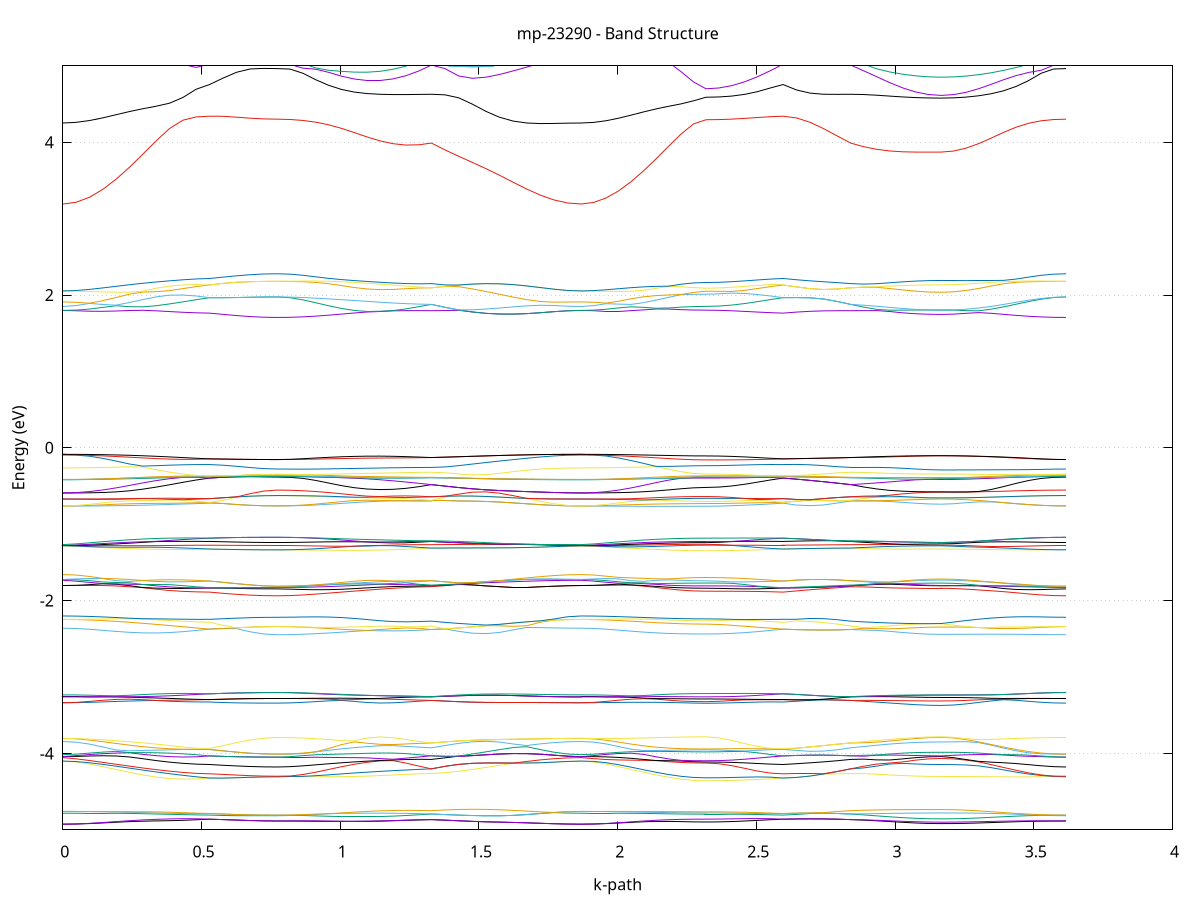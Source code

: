set title 'mp-23290 - Band Structure'
set xlabel 'k-path'
set ylabel 'Energy (eV)'
set grid y
set yrange [-5:5]
set terminal png size 800,600
set output 'mp-23290_bands_gnuplot.png'
plot '-' using 1:2 with lines notitle, '-' using 1:2 with lines notitle, '-' using 1:2 with lines notitle, '-' using 1:2 with lines notitle, '-' using 1:2 with lines notitle, '-' using 1:2 with lines notitle, '-' using 1:2 with lines notitle, '-' using 1:2 with lines notitle, '-' using 1:2 with lines notitle, '-' using 1:2 with lines notitle, '-' using 1:2 with lines notitle, '-' using 1:2 with lines notitle, '-' using 1:2 with lines notitle, '-' using 1:2 with lines notitle, '-' using 1:2 with lines notitle, '-' using 1:2 with lines notitle, '-' using 1:2 with lines notitle, '-' using 1:2 with lines notitle, '-' using 1:2 with lines notitle, '-' using 1:2 with lines notitle, '-' using 1:2 with lines notitle, '-' using 1:2 with lines notitle, '-' using 1:2 with lines notitle, '-' using 1:2 with lines notitle, '-' using 1:2 with lines notitle, '-' using 1:2 with lines notitle, '-' using 1:2 with lines notitle, '-' using 1:2 with lines notitle, '-' using 1:2 with lines notitle, '-' using 1:2 with lines notitle, '-' using 1:2 with lines notitle, '-' using 1:2 with lines notitle, '-' using 1:2 with lines notitle, '-' using 1:2 with lines notitle, '-' using 1:2 with lines notitle, '-' using 1:2 with lines notitle, '-' using 1:2 with lines notitle, '-' using 1:2 with lines notitle, '-' using 1:2 with lines notitle, '-' using 1:2 with lines notitle, '-' using 1:2 with lines notitle, '-' using 1:2 with lines notitle, '-' using 1:2 with lines notitle, '-' using 1:2 with lines notitle, '-' using 1:2 with lines notitle, '-' using 1:2 with lines notitle, '-' using 1:2 with lines notitle, '-' using 1:2 with lines notitle, '-' using 1:2 with lines notitle, '-' using 1:2 with lines notitle, '-' using 1:2 with lines notitle, '-' using 1:2 with lines notitle, '-' using 1:2 with lines notitle, '-' using 1:2 with lines notitle, '-' using 1:2 with lines notitle, '-' using 1:2 with lines notitle, '-' using 1:2 with lines notitle, '-' using 1:2 with lines notitle, '-' using 1:2 with lines notitle, '-' using 1:2 with lines notitle, '-' using 1:2 with lines notitle, '-' using 1:2 with lines notitle, '-' using 1:2 with lines notitle, '-' using 1:2 with lines notitle, '-' using 1:2 with lines notitle, '-' using 1:2 with lines notitle, '-' using 1:2 with lines notitle, '-' using 1:2 with lines notitle, '-' using 1:2 with lines notitle, '-' using 1:2 with lines notitle, '-' using 1:2 with lines notitle, '-' using 1:2 with lines notitle, '-' using 1:2 with lines notitle, '-' using 1:2 with lines notitle, '-' using 1:2 with lines notitle, '-' using 1:2 with lines notitle, '-' using 1:2 with lines notitle, '-' using 1:2 with lines notitle, '-' using 1:2 with lines notitle, '-' using 1:2 with lines notitle, '-' using 1:2 with lines notitle, '-' using 1:2 with lines notitle, '-' using 1:2 with lines notitle, '-' using 1:2 with lines notitle, '-' using 1:2 with lines notitle, '-' using 1:2 with lines notitle, '-' using 1:2 with lines notitle, '-' using 1:2 with lines notitle, '-' using 1:2 with lines notitle, '-' using 1:2 with lines notitle, '-' using 1:2 with lines notitle, '-' using 1:2 with lines notitle, '-' using 1:2 with lines notitle, '-' using 1:2 with lines notitle, '-' using 1:2 with lines notitle, '-' using 1:2 with lines notitle, '-' using 1:2 with lines notitle, '-' using 1:2 with lines notitle, '-' using 1:2 with lines notitle, '-' using 1:2 with lines notitle, '-' using 1:2 with lines notitle, '-' using 1:2 with lines notitle, '-' using 1:2 with lines notitle, '-' using 1:2 with lines notitle, '-' using 1:2 with lines notitle, '-' using 1:2 with lines notitle, '-' using 1:2 with lines notitle, '-' using 1:2 with lines notitle, '-' using 1:2 with lines notitle, '-' using 1:2 with lines notitle, '-' using 1:2 with lines notitle, '-' using 1:2 with lines notitle, '-' using 1:2 with lines notitle, '-' using 1:2 with lines notitle, '-' using 1:2 with lines notitle, '-' using 1:2 with lines notitle, '-' using 1:2 with lines notitle, '-' using 1:2 with lines notitle, '-' using 1:2 with lines notitle, '-' using 1:2 with lines notitle, '-' using 1:2 with lines notitle, '-' using 1:2 with lines notitle, '-' using 1:2 with lines notitle, '-' using 1:2 with lines notitle, '-' using 1:2 with lines notitle, '-' using 1:2 with lines notitle, '-' using 1:2 with lines notitle, '-' using 1:2 with lines notitle
0.000000 -16.026883
0.048090 -16.025683
0.096180 -16.022083
0.144270 -16.016383
0.192360 -16.008983
0.240450 -16.000383
0.288540 -15.991183
0.336630 -15.982183
0.384720 -15.974283
0.432810 -15.967983
0.480900 -15.963883
0.528990 -15.961983
0.528990 -15.961983
0.577742 -15.957483
0.626493 -15.953183
0.675245 -15.949483
0.723996 -15.947083
0.772748 -15.946183
0.772748 -15.946183
0.819071 -15.947383
0.865395 -15.950683
0.911718 -15.955483
0.958042 -15.961183
1.004365 -15.966783
1.050689 -15.971783
1.097013 -15.975683
1.143336 -15.978183
1.189660 -15.979383
1.235983 -15.979383
1.282307 -15.978583
1.328630 -15.977683
1.328630 -15.977683
1.377685 -15.980183
1.426740 -15.983383
1.475795 -15.987583
1.524850 -15.992783
1.573905 -15.998983
1.622959 -16.005683
1.672014 -16.012283
1.721069 -16.018183
1.770124 -16.022883
1.819179 -16.025883
1.868234 -16.026883
1.868234 -16.026883
1.913242 -16.025783
1.958251 -16.022683
2.003260 -16.017683
2.048269 -16.011183
2.093278 -16.003683
2.138286 -15.995783
2.183295 -15.988383
2.228304 -15.982183
2.273313 -15.978083
2.318322 -15.976683
2.318322 -15.976683
2.364645 -15.975983
2.410969 -15.973983
2.457292 -15.970883
2.503616 -15.967483
2.549939 -15.964183
2.596263 -15.961983
2.596263 -15.961983
2.645014 -15.966183
2.693766 -15.969783
2.742518 -15.972783
2.791269 -15.975283
2.840021 -15.977683
2.840021 -15.977683
2.886625 -15.979183
2.933229 -15.981083
2.979834 -15.983083
3.026438 -15.984983
3.073042 -15.986483
3.119647 -15.987583
3.166251 -15.987883
3.166251 -15.987883
3.211260 -15.986983
3.256269 -15.984383
3.301277 -15.980083
3.346286 -15.974683
3.391295 -15.968383
3.436304 -15.961883
3.481312 -15.955683
3.526321 -15.950683
3.571330 -15.947383
3.616339 -15.946183
e
0.000000 -15.559083
0.048090 -15.560383
0.096180 -15.564183
0.144270 -15.570083
0.192360 -15.577483
0.240450 -15.585583
0.288540 -15.593483
0.336630 -15.600083
0.384720 -15.604583
0.432810 -15.606183
0.480900 -15.604783
0.528990 -15.600183
0.528990 -15.600183
0.577742 -15.600383
0.626493 -15.600183
0.675245 -15.599983
0.723996 -15.599683
0.772748 -15.599583
0.772748 -15.599583
0.819071 -15.600083
0.865395 -15.601383
0.911718 -15.603283
0.958042 -15.605383
1.004365 -15.607283
1.050689 -15.608483
1.097013 -15.608783
1.143336 -15.607783
1.189660 -15.605483
1.235983 -15.601783
1.282307 -15.596983
1.328630 -15.591183
1.328630 -15.591183
1.377685 -15.587383
1.426740 -15.583283
1.475795 -15.578983
1.524850 -15.574683
1.573905 -15.570683
1.622959 -15.567083
1.672014 -15.564183
1.721069 -15.561883
1.770124 -15.560283
1.819179 -15.559383
1.868234 -15.559083
1.868234 -15.559083
1.913242 -15.560383
1.958251 -15.564383
2.003260 -15.570783
2.048269 -15.579083
2.093278 -15.588583
2.138286 -15.598383
2.183295 -15.607683
2.228304 -15.615283
2.273313 -15.620283
2.318322 -15.622083
2.318322 -15.622083
2.364645 -15.621283
2.410969 -15.618983
2.457292 -15.615383
2.503616 -15.610783
2.549939 -15.605583
2.596263 -15.600183
2.596263 -15.600183
2.645014 -15.599683
2.693766 -15.598583
2.742518 -15.596783
2.791269 -15.594283
2.840021 -15.591183
2.840021 -15.591183
2.886625 -15.595083
2.933229 -15.598383
2.979834 -15.601183
3.026438 -15.603383
3.073042 -15.605183
3.119647 -15.606283
3.166251 -15.606583
3.166251 -15.606583
3.211260 -15.606383
3.256269 -15.605583
3.301277 -15.604483
3.346286 -15.603183
3.391295 -15.601983
3.436304 -15.600983
3.481312 -15.600283
3.526321 -15.599883
3.571330 -15.599683
3.616339 -15.599583
e
0.000000 -15.559083
0.048090 -15.559283
0.096180 -15.560183
0.144270 -15.561683
0.192360 -15.563883
0.240450 -15.567083
0.288540 -15.571083
0.336630 -15.575983
0.384720 -15.581583
0.432810 -15.587783
0.480900 -15.594083
0.528990 -15.600183
0.528990 -15.600183
0.577742 -15.600383
0.626493 -15.600183
0.675245 -15.599983
0.723996 -15.599683
0.772748 -15.599583
0.772748 -15.599583
0.819071 -15.597883
0.865395 -15.593183
0.911718 -15.586483
0.958042 -15.579383
1.004365 -15.573683
1.050689 -15.570183
1.097013 -15.568683
1.143336 -15.568683
1.189660 -15.570583
1.235983 -15.575283
1.282307 -15.582683
1.328630 -15.591183
1.328630 -15.591183
1.377685 -15.587383
1.426740 -15.583283
1.475795 -15.578983
1.524850 -15.574683
1.573905 -15.570683
1.622959 -15.567083
1.672014 -15.564183
1.721069 -15.561883
1.770124 -15.560283
1.819179 -15.559383
1.868234 -15.559083
1.868234 -15.559083
1.913242 -15.559083
1.958251 -15.559283
2.003260 -15.559583
2.048269 -15.559983
2.093278 -15.560583
2.138286 -15.561283
2.183295 -15.561983
2.228304 -15.562583
2.273313 -15.563083
2.318322 -15.563183
2.318322 -15.563183
2.364645 -15.564783
2.410969 -15.569483
2.457292 -15.576583
2.503616 -15.585083
2.549939 -15.593483
2.596263 -15.600183
2.596263 -15.600183
2.645014 -15.599683
2.693766 -15.598583
2.742518 -15.596783
2.791269 -15.594283
2.840021 -15.591183
2.840021 -15.591183
2.886625 -15.582683
2.933229 -15.574183
2.979834 -15.565983
3.026438 -15.558683
3.073042 -15.554783
3.119647 -15.554583
3.166251 -15.554383
3.166251 -15.554383
3.211260 -15.554583
3.256269 -15.554883
3.301277 -15.557683
3.346286 -15.564483
3.391295 -15.572383
3.436304 -15.580483
3.481312 -15.587983
3.526321 -15.594183
3.571330 -15.598183
3.616339 -15.599583
e
0.000000 -15.522983
0.048090 -15.523283
0.096180 -15.524183
0.144270 -15.525383
0.192360 -15.526883
0.240450 -15.528383
0.288540 -15.529783
0.336630 -15.530983
0.384720 -15.531883
0.432810 -15.532683
0.480900 -15.533283
0.528990 -15.533983
0.528990 -15.533983
0.577742 -15.538383
0.626493 -15.543683
0.675245 -15.548783
0.723996 -15.552283
0.772748 -15.553583
0.772748 -15.553583
0.819071 -15.553583
0.865395 -15.553583
0.911718 -15.553283
0.958042 -15.552383
1.004365 -15.550483
1.050689 -15.547883
1.097013 -15.546283
1.143336 -15.546483
1.189660 -15.547983
1.235983 -15.548983
1.282307 -15.548583
1.328630 -15.546783
1.328630 -15.546783
1.377685 -15.553283
1.426740 -15.558383
1.475795 -15.561083
1.524850 -15.560783
1.573905 -15.557483
1.622959 -15.551583
1.672014 -15.544083
1.721069 -15.536283
1.770124 -15.529383
1.819179 -15.524683
1.868234 -15.522983
1.868234 -15.522983
1.913242 -15.523183
1.958251 -15.523883
2.003260 -15.524683
2.048269 -15.525683
2.093278 -15.526583
2.138286 -15.527283
2.183295 -15.527883
2.228304 -15.528183
2.273313 -15.528383
2.318322 -15.528383
2.318322 -15.528383
2.364645 -15.528783
2.410969 -15.529783
2.457292 -15.530883
2.503616 -15.531883
2.549939 -15.532883
2.596263 -15.533983
2.596263 -15.533983
2.645014 -15.531583
2.693766 -15.531783
2.742518 -15.534883
2.791269 -15.540183
2.840021 -15.546783
2.840021 -15.546783
2.886625 -15.550283
2.933229 -15.552883
2.979834 -15.554383
3.026438 -15.554883
3.073042 -15.552883
3.119647 -15.549183
3.166251 -15.547883
3.166251 -15.547883
3.211260 -15.548983
3.256269 -15.552383
3.301277 -15.555283
3.346286 -15.555583
3.391295 -15.555683
3.436304 -15.555383
3.481312 -15.554883
3.526321 -15.554283
3.571330 -15.553783
3.616339 -15.553583
e
0.000000 -15.353883
0.048090 -15.353983
0.096180 -15.354383
0.144270 -15.354883
0.192360 -15.355283
0.240450 -15.355283
0.288540 -15.354883
0.336630 -15.353783
0.384720 -15.352183
0.432810 -15.350183
0.480900 -15.347783
0.528990 -15.345383
0.528990 -15.345383
0.577742 -15.346883
0.626493 -15.348383
0.675245 -15.349683
0.723996 -15.350583
0.772748 -15.350783
0.772748 -15.350783
0.819071 -15.351283
0.865395 -15.352783
0.911718 -15.354883
0.958042 -15.357383
1.004365 -15.359683
1.050689 -15.361183
1.097013 -15.361383
1.143336 -15.359783
1.189660 -15.356683
1.235983 -15.352583
1.282307 -15.348283
1.328630 -15.344283
1.328630 -15.344283
1.377685 -15.345883
1.426740 -15.347983
1.475795 -15.350083
1.524850 -15.351983
1.573905 -15.353483
1.622959 -15.354383
1.672014 -15.354783
1.721069 -15.354683
1.770124 -15.354283
1.819179 -15.353983
1.868234 -15.353883
1.868234 -15.353883
1.913242 -15.354083
1.958251 -15.354683
2.003260 -15.355483
2.048269 -15.356583
2.093278 -15.357783
2.138286 -15.358883
2.183295 -15.359883
2.228304 -15.360583
2.273313 -15.361083
2.318322 -15.361183
2.318322 -15.361183
2.364645 -15.360383
2.410969 -15.357883
2.457292 -15.354583
2.503616 -15.350983
2.549939 -15.347783
2.596263 -15.345383
2.596263 -15.345383
2.645014 -15.343983
2.693766 -15.343083
2.742518 -15.342783
2.791269 -15.343183
2.840021 -15.344283
2.840021 -15.344283
2.886625 -15.348083
2.933229 -15.352183
2.979834 -15.356383
3.026438 -15.360383
3.073042 -15.363783
3.119647 -15.365983
3.166251 -15.366783
3.166251 -15.366783
3.211260 -15.366283
3.256269 -15.365183
3.301277 -15.363283
3.346286 -15.361083
3.391295 -15.358583
3.436304 -15.356183
3.481312 -15.353983
3.526321 -15.352283
3.571330 -15.351183
3.616339 -15.350783
e
0.000000 -15.353883
0.048090 -15.353383
0.096180 -15.351883
0.144270 -15.349683
0.192360 -15.347183
0.240450 -15.344683
0.288540 -15.342583
0.336630 -15.341183
0.384720 -15.340683
0.432810 -15.341183
0.480900 -15.342783
0.528990 -15.345383
0.528990 -15.345383
0.577742 -15.346883
0.626493 -15.348383
0.675245 -15.349683
0.723996 -15.350583
0.772748 -15.350783
0.772748 -15.350783
0.819071 -15.350483
0.865395 -15.349483
0.911718 -15.348083
0.958042 -15.346283
1.004365 -15.344383
1.050689 -15.342483
1.097013 -15.340983
1.143336 -15.339983
1.189660 -15.339783
1.235983 -15.340383
1.282307 -15.341883
1.328630 -15.344283
1.328630 -15.344283
1.377685 -15.345883
1.426740 -15.347983
1.475795 -15.350083
1.524850 -15.351983
1.573905 -15.353483
1.622959 -15.354383
1.672014 -15.354783
1.721069 -15.354683
1.770124 -15.354283
1.819179 -15.353983
1.868234 -15.353883
1.868234 -15.353883
1.913242 -15.353283
1.958251 -15.351783
2.003260 -15.349283
2.048269 -15.346283
2.093278 -15.342983
2.138286 -15.339783
2.183295 -15.336883
2.228304 -15.334683
2.273313 -15.333183
2.318322 -15.332683
2.318322 -15.332683
2.364645 -15.333183
2.410969 -15.334483
2.457292 -15.336583
2.503616 -15.339283
2.549939 -15.342283
2.596263 -15.345383
2.596263 -15.345383
2.645014 -15.343983
2.693766 -15.343083
2.742518 -15.342783
2.791269 -15.343183
2.840021 -15.344283
2.840021 -15.344283
2.886625 -15.342783
2.933229 -15.342083
2.979834 -15.342283
3.026438 -15.342983
3.073042 -15.343883
3.119647 -15.344583
3.166251 -15.344883
3.166251 -15.344883
3.211260 -15.344983
3.256269 -15.345483
3.301277 -15.346183
3.346286 -15.347083
3.391295 -15.347983
3.436304 -15.348883
3.481312 -15.349683
3.526321 -15.350283
3.571330 -15.350683
3.616339 -15.350783
e
0.000000 -15.176783
0.048090 -15.175983
0.096180 -15.173883
0.144270 -15.170483
0.192360 -15.165883
0.240450 -15.160383
0.288540 -15.154183
0.336630 -15.147683
0.384720 -15.141183
0.432810 -15.135283
0.480900 -15.130583
0.528990 -15.127783
0.528990 -15.127783
0.577742 -15.132383
0.626493 -15.136383
0.675245 -15.139483
0.723996 -15.141483
0.772748 -15.142183
0.772748 -15.142183
0.819071 -15.142083
0.865395 -15.141783
0.911718 -15.141283
0.958042 -15.140883
1.004365 -15.140383
1.050689 -15.139883
1.097013 -15.139483
1.143336 -15.138983
1.189660 -15.138283
1.235983 -15.137183
1.282307 -15.135683
1.328630 -15.133683
1.328630 -15.133683
1.377685 -15.139683
1.426740 -15.145683
1.475795 -15.151383
1.524850 -15.156783
1.573905 -15.161683
1.622959 -15.166083
1.672014 -15.169783
1.721069 -15.172783
1.770124 -15.174983
1.819179 -15.176283
1.868234 -15.176783
1.868234 -15.176783
1.913242 -15.176083
1.958251 -15.174183
2.003260 -15.170983
2.048269 -15.166683
2.093278 -15.161383
2.138286 -15.155183
2.183295 -15.148383
2.228304 -15.141183
2.273313 -15.133983
2.318322 -15.129483
2.318322 -15.129483
2.364645 -15.129383
2.410969 -15.129383
2.457292 -15.129283
2.503616 -15.128983
2.549939 -15.128483
2.596263 -15.127783
2.596263 -15.127783
2.645014 -15.123183
2.693766 -15.123783
2.742518 -15.123183
2.791269 -15.127783
2.840021 -15.133683
2.840021 -15.133683
2.886625 -15.137183
2.933229 -15.140483
2.979834 -15.143383
3.026438 -15.145783
3.073042 -15.147683
3.119647 -15.148783
3.166251 -15.149183
3.166251 -15.149183
3.211260 -15.149083
3.256269 -15.148683
3.301277 -15.148183
3.346286 -15.147383
3.391295 -15.146383
3.436304 -15.145183
3.481312 -15.144083
3.526321 -15.143083
3.571330 -15.142383
3.616339 -15.142183
e
0.000000 -15.133783
0.048090 -15.133583
0.096180 -15.132883
0.144270 -15.131883
0.192360 -15.130583
0.240450 -15.129083
0.288540 -15.127383
0.336630 -15.125683
0.384720 -15.124183
0.432810 -15.123183
0.480900 -15.124383
0.528990 -15.127783
0.528990 -15.127783
0.577742 -15.132383
0.626493 -15.136383
0.675245 -15.139483
0.723996 -15.141483
0.772748 -15.142183
0.772748 -15.142183
0.819071 -15.141783
0.865395 -15.140583
0.911718 -15.138683
0.958042 -15.136083
1.004365 -15.133083
1.050689 -15.129683
1.097013 -15.126283
1.143336 -15.123083
1.189660 -15.120583
1.235983 -15.119183
1.282307 -15.118583
1.328630 -15.118383
1.328630 -15.118383
1.377685 -15.116783
1.426740 -15.114283
1.475795 -15.111283
1.524850 -15.110583
1.573905 -15.112483
1.622959 -15.115883
1.672014 -15.120383
1.721069 -15.125283
1.770124 -15.129583
1.819179 -15.132683
1.868234 -15.133783
1.868234 -15.133783
1.913242 -15.133583
1.958251 -15.133083
2.003260 -15.132383
2.048269 -15.131383
2.093278 -15.130283
2.138286 -15.128983
2.183295 -15.127683
2.228304 -15.126383
2.273313 -15.125283
2.318322 -15.123783
2.318322 -15.123783
2.364645 -15.123683
2.410969 -15.123383
2.457292 -15.122783
2.503616 -15.122983
2.549939 -15.124583
2.596263 -15.127783
2.596263 -15.127783
2.645014 -15.123183
2.693766 -15.120183
2.742518 -15.122083
2.791269 -15.120983
2.840021 -15.118383
2.840021 -15.118383
2.886625 -15.117983
2.933229 -15.117583
2.979834 -15.117383
3.026438 -15.117183
3.073042 -15.117083
3.119647 -15.117083
3.166251 -15.117083
3.166251 -15.117083
3.211260 -15.117683
3.256269 -15.119383
3.301277 -15.122183
3.346286 -15.125683
3.391295 -15.129483
3.436304 -15.133383
3.481312 -15.136883
3.526321 -15.139683
3.571330 -15.141483
3.616339 -15.142183
e
0.000000 -15.108583
0.048090 -15.108783
0.096180 -15.109583
0.144270 -15.110783
0.192360 -15.112083
0.240450 -15.113483
0.288540 -15.114883
0.336630 -15.116183
0.384720 -15.117583
0.432810 -15.119483
0.480900 -15.120383
0.528990 -15.119783
0.528990 -15.119783
0.577742 -15.115883
0.626493 -15.111583
0.675245 -15.107783
0.723996 -15.105183
0.772748 -15.104483
0.772748 -15.104483
0.819071 -15.104583
0.865395 -15.105183
0.911718 -15.106083
0.958042 -15.107283
1.004365 -15.108683
1.050689 -15.110183
1.097013 -15.111683
1.143336 -15.112983
1.189660 -15.114483
1.235983 -15.116183
1.282307 -15.117483
1.328630 -15.118383
1.328630 -15.118383
1.377685 -15.116783
1.426740 -15.114283
1.475795 -15.111283
1.524850 -15.108083
1.573905 -15.105283
1.622959 -15.103783
1.672014 -15.104183
1.721069 -15.105583
1.770124 -15.107083
1.819179 -15.108183
1.868234 -15.108583
1.868234 -15.108583
1.913242 -15.108783
1.958251 -15.109483
2.003260 -15.110483
2.048269 -15.111783
2.093278 -15.113283
2.138286 -15.114883
2.183295 -15.116383
2.228304 -15.117783
2.273313 -15.118983
2.318322 -15.123083
2.318322 -15.123083
2.364645 -15.122983
2.410969 -15.122583
2.457292 -15.122483
2.503616 -15.121983
2.549939 -15.120983
2.596263 -15.119783
2.596263 -15.119783
2.645014 -15.122683
2.693766 -15.120183
2.742518 -15.119483
2.791269 -15.119183
2.840021 -15.118383
2.840021 -15.118383
2.886625 -15.117383
2.933229 -15.115983
2.979834 -15.114483
3.026438 -15.113083
3.073042 -15.111883
3.119647 -15.111183
3.166251 -15.110983
3.166251 -15.110983
3.211260 -15.110783
3.256269 -15.110183
3.301277 -15.109283
3.346286 -15.108283
3.391295 -15.107183
3.436304 -15.106283
3.481312 -15.105483
3.526321 -15.104883
3.571330 -15.104583
3.616339 -15.104483
e
0.000000 -15.108583
0.048090 -15.108783
0.096180 -15.109283
0.144270 -15.110183
0.192360 -15.111283
0.240450 -15.112383
0.288540 -15.113483
0.336630 -15.114283
0.384720 -15.114783
0.432810 -15.114483
0.480900 -15.113283
0.528990 -15.111583
0.528990 -15.111583
0.577742 -15.109483
0.626493 -15.107583
0.675245 -15.105883
0.723996 -15.104883
0.772748 -15.104483
0.772748 -15.104483
0.819071 -15.104483
0.865395 -15.104683
0.911718 -15.105183
0.958042 -15.105783
1.004365 -15.106983
1.050689 -15.108683
1.097013 -15.110683
1.143336 -15.112683
1.189660 -15.114183
1.235983 -15.115283
1.282307 -15.116483
1.328630 -15.117783
1.328630 -15.117783
1.377685 -15.114483
1.426740 -15.111783
1.475795 -15.110383
1.524850 -15.108083
1.573905 -15.105283
1.622959 -15.103783
1.672014 -15.104183
1.721069 -15.105583
1.770124 -15.107083
1.819179 -15.108183
1.868234 -15.108583
1.868234 -15.108583
1.913242 -15.108783
1.958251 -15.109383
2.003260 -15.110383
2.048269 -15.111583
2.093278 -15.112883
2.138286 -15.114183
2.183295 -15.115283
2.228304 -15.116083
2.273313 -15.117683
2.318322 -15.119283
2.318322 -15.119283
2.364645 -15.119183
2.410969 -15.118583
2.457292 -15.117283
2.503616 -15.115283
2.549939 -15.112883
2.596263 -15.111583
2.596263 -15.111583
2.645014 -15.112983
2.693766 -15.116683
2.742518 -15.119483
2.791269 -15.119183
2.840021 -15.117783
2.840021 -15.117783
2.886625 -15.115583
2.933229 -15.113083
2.979834 -15.110183
3.026438 -15.107183
3.073042 -15.106383
3.119647 -15.106783
3.166251 -15.106883
3.166251 -15.106883
3.211260 -15.106783
3.256269 -15.106583
3.301277 -15.106383
3.346286 -15.105983
3.391295 -15.105583
3.436304 -15.105183
3.481312 -15.104783
3.526321 -15.104483
3.571330 -15.104383
3.616339 -15.104483
e
0.000000 -15.087383
0.048090 -15.087583
0.096180 -15.088383
0.144270 -15.089583
0.192360 -15.091483
0.240450 -15.094283
0.288540 -15.097783
0.336630 -15.101783
0.384720 -15.105783
0.432810 -15.109083
0.480900 -15.110883
0.528990 -15.111583
0.528990 -15.111583
0.577742 -15.109483
0.626493 -15.107583
0.675245 -15.105883
0.723996 -15.104883
0.772748 -15.104283
0.772748 -15.104283
0.819071 -15.104383
0.865395 -15.104483
0.911718 -15.104883
0.958042 -15.105683
1.004365 -15.106383
1.050689 -15.107083
1.097013 -15.107683
1.143336 -15.108083
1.189660 -15.107783
1.235983 -15.106483
1.282307 -15.104183
1.328630 -15.101583
1.328630 -15.101583
1.377685 -15.098683
1.426740 -15.096683
1.475795 -15.095683
1.524850 -15.095383
1.573905 -15.095483
1.622959 -15.094883
1.672014 -15.093083
1.721069 -15.090883
1.770124 -15.088983
1.819179 -15.087783
1.868234 -15.087383
1.868234 -15.087383
1.913242 -15.087683
1.958251 -15.088583
2.003260 -15.090183
2.048269 -15.092683
2.093278 -15.095983
2.138286 -15.100283
2.183295 -15.105383
2.228304 -15.111283
2.273313 -15.116583
2.318322 -15.116783
2.318322 -15.116783
2.364645 -15.116583
2.410969 -15.115983
2.457292 -15.115083
2.503616 -15.113983
2.549939 -15.112783
2.596263 -15.111583
2.596263 -15.111583
2.645014 -15.112983
2.693766 -15.112483
2.742518 -15.109283
2.791269 -15.105283
2.840021 -15.101583
2.840021 -15.101583
2.886625 -15.102883
2.933229 -15.104083
2.979834 -15.105083
3.026438 -15.105883
3.073042 -15.104183
3.119647 -15.101783
3.166251 -15.100783
3.166251 -15.100783
3.211260 -15.100883
3.256269 -15.101083
3.301277 -15.101383
3.346286 -15.101883
3.391295 -15.102483
3.436304 -15.103083
3.481312 -15.103583
3.526321 -15.104083
3.571330 -15.104283
3.616339 -15.104283
e
0.000000 -15.087383
0.048090 -15.087583
0.096180 -15.088283
0.144270 -15.089483
0.192360 -15.091383
0.240450 -15.093483
0.288540 -15.095983
0.336630 -15.098683
0.384720 -15.101483
0.432810 -15.104183
0.480900 -15.106383
0.528990 -15.107383
0.528990 -15.107383
0.577742 -15.103583
0.626493 -15.100583
0.675245 -15.098383
0.723996 -15.097083
0.772748 -15.096583
0.772748 -15.096583
0.819071 -15.096483
0.865395 -15.095983
0.911718 -15.094883
0.958042 -15.093483
1.004365 -15.091783
1.050689 -15.090283
1.097013 -15.089383
1.143336 -15.089383
1.189660 -15.090683
1.235983 -15.093183
1.282307 -15.096883
1.328630 -15.101583
1.328630 -15.101583
1.377685 -15.098683
1.426740 -15.096683
1.475795 -15.095683
1.524850 -15.095383
1.573905 -15.095483
1.622959 -15.094883
1.672014 -15.093083
1.721069 -15.090883
1.770124 -15.088983
1.819179 -15.087783
1.868234 -15.087383
1.868234 -15.087383
1.913242 -15.087483
1.958251 -15.087783
2.003260 -15.088183
2.048269 -15.088883
2.093278 -15.089683
2.138286 -15.090483
2.183295 -15.091283
2.228304 -15.091983
2.273313 -15.092483
2.318322 -15.092583
2.318322 -15.092583
2.364645 -15.093383
2.410969 -15.095583
2.457292 -15.098983
2.503616 -15.102983
2.549939 -15.106483
2.596263 -15.107383
2.596263 -15.107383
2.645014 -15.111783
2.693766 -15.112483
2.742518 -15.109283
2.791269 -15.105283
2.840021 -15.101583
2.840021 -15.101583
2.886625 -15.096783
2.933229 -15.092983
2.979834 -15.090483
3.026438 -15.089083
3.073042 -15.088883
3.119647 -15.089283
3.166251 -15.089583
3.166251 -15.089583
3.211260 -15.089683
3.256269 -15.090083
3.301277 -15.090783
3.346286 -15.091683
3.391295 -15.092783
3.436304 -15.093883
3.481312 -15.094983
3.526321 -15.095783
3.571330 -15.096383
3.616339 -15.096583
e
0.000000 -6.107183
0.048090 -6.106083
0.096180 -6.102783
0.144270 -6.096983
0.192360 -6.088583
0.240450 -6.077583
0.288540 -6.064083
0.336630 -6.048383
0.384720 -6.030883
0.432810 -6.012283
0.480900 -5.993483
0.528990 -5.975583
0.528990 -5.975583
0.577742 -5.963483
0.626493 -5.952383
0.675245 -5.943383
0.723996 -5.947783
0.772748 -5.951283
0.772748 -5.951283
0.819071 -5.970783
0.865395 -5.997183
0.911718 -6.023283
0.958042 -6.046883
1.004365 -6.066283
1.050689 -6.080383
1.097013 -6.088383
1.143336 -6.089683
1.189660 -6.084483
1.235983 -6.072983
1.282307 -6.056283
1.328630 -6.035883
1.328630 -6.035883
1.377685 -6.046783
1.426740 -6.056983
1.475795 -6.066783
1.524850 -6.075783
1.573905 -6.084083
1.622959 -6.091183
1.672014 -6.097083
1.721069 -6.101683
1.770124 -6.104783
1.819179 -6.106583
1.868234 -6.107183
1.868234 -6.107183
1.913242 -6.106583
1.958251 -6.104983
2.003260 -6.102383
2.048269 -6.098783
2.093278 -6.094583
2.138286 -6.090183
2.183295 -6.085983
2.228304 -6.082583
2.273313 -6.080383
2.318322 -6.079583
2.318322 -6.079583
2.364645 -6.075883
2.410969 -6.064783
2.457292 -6.047083
2.503616 -6.024083
2.549939 -5.998383
2.596263 -5.975583
2.596263 -5.975583
2.645014 -5.988183
2.693766 -6.000683
2.742518 -6.012883
2.791269 -6.024683
2.840021 -6.035883
2.840021 -6.035883
2.886625 -6.056483
2.933229 -6.074983
2.979834 -6.090683
3.026438 -6.103283
3.073042 -6.112483
3.119647 -6.117983
3.166251 -6.119883
3.166251 -6.119883
3.211260 -6.117983
3.256269 -6.112383
3.301277 -6.102683
3.346286 -6.088783
3.391295 -6.070883
3.436304 -6.049283
3.481312 -6.024783
3.526321 -5.998383
3.571330 -5.971583
3.616339 -5.951283
e
0.000000 -6.107183
0.048090 -6.105083
0.096180 -6.098883
0.144270 -6.088783
0.192360 -6.074983
0.240450 -6.058283
0.288540 -6.039283
0.336630 -6.019183
0.384720 -5.999283
0.432810 -5.982083
0.480900 -5.971683
0.528990 -5.975583
0.528990 -5.975583
0.577742 -5.963483
0.626493 -5.952383
0.675245 -5.943383
0.723996 -5.937583
0.772748 -5.935483
0.772748 -5.935483
0.819071 -5.936183
0.865395 -5.938383
0.911718 -5.941983
0.958042 -5.946783
1.004365 -5.952983
1.050689 -5.960383
1.097013 -5.969283
1.143336 -5.980183
1.189660 -5.992983
1.235983 -6.007183
1.282307 -6.021683
1.328630 -6.035883
1.328630 -6.035883
1.377685 -6.046783
1.426740 -6.056983
1.475795 -6.066783
1.524850 -6.075783
1.573905 -6.084083
1.622959 -6.091183
1.672014 -6.097083
1.721069 -6.101683
1.770124 -6.104783
1.819179 -6.106583
1.868234 -6.107183
1.868234 -6.107183
1.913242 -6.104883
1.958251 -6.097983
2.003260 -6.086383
2.048269 -6.070183
2.093278 -6.049583
2.138286 -6.025183
2.183295 -5.997883
2.228304 -5.969583
2.273313 -5.944183
2.318322 -5.932383
2.318322 -5.932383
2.364645 -5.934483
2.410969 -5.940183
2.457292 -5.948083
2.503616 -5.956883
2.549939 -5.966283
2.596263 -5.975583
2.596263 -5.975583
2.645014 -5.988183
2.693766 -6.000683
2.742518 -6.012883
2.791269 -6.024683
2.840021 -6.035883
2.840021 -6.035883
2.886625 -6.027283
2.933229 -6.018783
2.979834 -6.011083
3.026438 -6.004483
3.073042 -5.999583
3.119647 -5.996483
3.166251 -5.995483
3.166251 -5.995483
3.211260 -5.994283
3.256269 -5.990683
3.301277 -5.984883
3.346286 -5.977083
3.391295 -5.967983
3.436304 -5.958483
3.481312 -5.949483
3.526321 -5.942083
3.571330 -5.937183
3.616339 -5.935483
e
0.000000 -5.869683
0.048090 -5.867083
0.096180 -5.859183
0.144270 -5.846683
0.192360 -5.830383
0.240450 -5.811283
0.288540 -5.792283
0.336630 -5.793383
0.384720 -5.820783
0.432810 -5.850683
0.480900 -5.875683
0.528990 -5.887183
0.528990 -5.887183
0.577742 -5.905283
0.626493 -5.922983
0.675245 -5.937883
0.723996 -5.937583
0.772748 -5.935483
0.772748 -5.935483
0.819071 -5.918083
0.865395 -5.897383
0.911718 -5.879383
0.958042 -5.864483
1.004365 -5.852583
1.050689 -5.843783
1.097013 -5.837683
1.143336 -5.833883
1.189660 -5.831783
1.235983 -5.830783
1.282307 -5.831183
1.328630 -5.833083
1.328630 -5.833083
1.377685 -5.825283
1.426740 -5.824683
1.475795 -5.841983
1.524850 -5.855383
1.573905 -5.864583
1.622959 -5.869883
1.672014 -5.871983
1.721069 -5.872083
1.770124 -5.871183
1.819179 -5.870183
1.868234 -5.869683
1.868234 -5.869683
1.913242 -5.867483
1.958251 -5.860983
2.003260 -5.851483
2.048269 -5.840183
2.093278 -5.828783
2.138286 -5.818483
2.183295 -5.809983
2.228304 -5.803783
2.273313 -5.827283
2.318322 -5.838883
2.318322 -5.838883
2.364645 -5.840483
2.410969 -5.845383
2.457292 -5.853583
2.503616 -5.864583
2.549939 -5.877083
2.596263 -5.887183
2.596263 -5.887183
2.645014 -5.870983
2.693766 -5.857883
2.742518 -5.847883
2.791269 -5.840083
2.840021 -5.833083
2.840021 -5.833083
2.886625 -5.829783
2.933229 -5.834883
2.979834 -5.849483
3.026438 -5.863183
3.073042 -5.873383
3.119647 -5.879683
3.166251 -5.881783
3.166251 -5.881783
3.211260 -5.877183
3.256269 -5.864283
3.301277 -5.845783
3.346286 -5.833683
3.391295 -5.840083
3.436304 -5.854183
3.481312 -5.872183
3.526321 -5.893183
3.571330 -5.916383
3.616339 -5.935483
e
0.000000 -5.869683
0.048090 -5.865583
0.096180 -5.853683
0.144270 -5.834983
0.192360 -5.811483
0.240450 -5.785083
0.288540 -5.757983
0.336630 -5.756383
0.384720 -5.737183
0.432810 -5.716083
0.480900 -5.697383
0.528990 -5.683083
0.528990 -5.683083
0.577742 -5.673583
0.626493 -5.667683
0.675245 -5.664383
0.723996 -5.662883
0.772748 -5.662483
0.772748 -5.662483
0.819071 -5.671283
0.865395 -5.690983
0.911718 -5.716883
0.958042 -5.746083
1.004365 -5.775183
1.050689 -5.800383
1.097013 -5.818583
1.143336 -5.827583
1.189660 -5.826483
1.235983 -5.816383
1.282307 -5.799983
1.328630 -5.781283
1.328630 -5.781283
1.377685 -5.804083
1.426740 -5.824683
1.475795 -5.841983
1.524850 -5.855383
1.573905 -5.864583
1.622959 -5.869883
1.672014 -5.871983
1.721069 -5.872083
1.770124 -5.871183
1.819179 -5.870183
1.868234 -5.869683
1.868234 -5.869683
1.913242 -5.865783
1.958251 -5.854483
2.003260 -5.836683
2.048269 -5.814083
2.093278 -5.789183
2.138286 -5.768483
2.183295 -5.777283
2.228304 -5.802783
2.273313 -5.800083
2.318322 -5.798883
2.318322 -5.798883
2.364645 -5.792983
2.410969 -5.776583
2.457292 -5.752883
2.503616 -5.726083
2.549939 -5.700983
2.596263 -5.683083
2.596263 -5.683083
2.645014 -5.696683
2.693766 -5.714183
2.742518 -5.734983
2.791269 -5.757783
2.840021 -5.781283
2.840021 -5.781283
2.886625 -5.801983
2.933229 -5.811583
2.979834 -5.808983
3.026438 -5.810783
3.073042 -5.817483
3.119647 -5.821883
3.166251 -5.823383
3.166251 -5.823383
3.211260 -5.819283
3.256269 -5.807583
3.301277 -5.805583
3.346286 -5.800183
3.391295 -5.775783
3.436304 -5.745683
3.481312 -5.716383
3.526321 -5.690783
3.571330 -5.671383
3.616339 -5.662483
e
0.000000 -5.660783
0.048090 -5.663683
0.096180 -5.672283
0.144270 -5.686083
0.192360 -5.704683
0.240450 -5.727083
0.288540 -5.750883
0.336630 -5.732383
0.384720 -5.709883
0.432810 -5.692383
0.480900 -5.682283
0.528990 -5.683083
0.528990 -5.683083
0.577742 -5.673583
0.626493 -5.667683
0.675245 -5.664383
0.723996 -5.662883
0.772748 -5.662483
0.772748 -5.662483
0.819071 -5.665283
0.865395 -5.673483
0.911718 -5.686683
0.958042 -5.703383
1.004365 -5.721383
1.050689 -5.738283
1.097013 -5.752183
1.143336 -5.762283
1.189660 -5.769283
1.235983 -5.774283
1.282307 -5.778183
1.328630 -5.781283
1.328630 -5.781283
1.377685 -5.804083
1.426740 -5.815383
1.475795 -5.802583
1.524850 -5.786383
1.573905 -5.767183
1.622959 -5.745683
1.672014 -5.723183
1.721069 -5.701183
1.770124 -5.681483
1.819179 -5.666683
1.868234 -5.660783
1.868234 -5.660783
1.913242 -5.663283
1.958251 -5.670583
2.003260 -5.682583
2.048269 -5.698783
2.093278 -5.718383
2.138286 -5.736983
2.183295 -5.730783
2.228304 -5.713683
2.273313 -5.701783
2.318322 -5.697583
2.318322 -5.697583
2.364645 -5.695883
2.410969 -5.691383
2.457292 -5.685883
2.503616 -5.681583
2.549939 -5.680383
2.596263 -5.683083
2.596263 -5.683083
2.645014 -5.696683
2.693766 -5.714183
2.742518 -5.734983
2.791269 -5.757783
2.840021 -5.781283
2.840021 -5.781283
2.886625 -5.786883
2.933229 -5.794383
2.979834 -5.802683
3.026438 -5.804383
3.073042 -5.800483
3.119647 -5.797983
3.166251 -5.797183
3.166251 -5.797183
3.211260 -5.798383
3.256269 -5.801683
3.301277 -5.789283
3.346286 -5.766283
3.391295 -5.740883
3.436304 -5.715883
3.481312 -5.693783
3.526321 -5.676783
3.571330 -5.666083
3.616339 -5.662483
e
0.000000 -5.581283
0.048090 -5.578083
0.096180 -5.570583
0.144270 -5.577083
0.192360 -5.583983
0.240450 -5.590683
0.288540 -5.597083
0.336630 -5.603183
0.384720 -5.609483
0.432810 -5.616083
0.480900 -5.622283
0.528990 -5.625383
0.528990 -5.625383
0.577742 -5.629583
0.626493 -5.633383
0.675245 -5.636483
0.723996 -5.638483
0.772748 -5.639183
0.772748 -5.639183
0.819071 -5.634883
0.865395 -5.628183
0.911718 -5.622183
0.958042 -5.616783
1.004365 -5.611983
1.050689 -5.607783
1.097013 -5.604683
1.143336 -5.602883
1.189660 -5.602583
1.235983 -5.603583
1.282307 -5.605283
1.328630 -5.606783
1.328630 -5.606783
1.377685 -5.603283
1.426740 -5.599383
1.475795 -5.594983
1.524850 -5.590083
1.573905 -5.584983
1.622959 -5.579883
1.672014 -5.575183
1.721069 -5.572383
1.770124 -5.575383
1.819179 -5.579683
1.868234 -5.581283
1.868234 -5.581283
1.913242 -5.578383
1.958251 -5.569983
2.003260 -5.575883
2.048269 -5.582383
2.093278 -5.588783
2.138286 -5.594583
2.183295 -5.599583
2.228304 -5.603583
2.273313 -5.606083
2.318322 -5.606883
2.318322 -5.606883
2.364645 -5.607783
2.410969 -5.610183
2.457292 -5.613783
2.503616 -5.618083
2.549939 -5.622483
2.596263 -5.625383
2.596263 -5.625383
2.645014 -5.621183
2.693766 -5.617283
2.742518 -5.613583
2.791269 -5.610183
2.840021 -5.606783
2.840021 -5.606783
2.886625 -5.604483
2.933229 -5.601483
2.979834 -5.598283
3.026438 -5.595183
3.073042 -5.592583
3.119647 -5.590783
3.166251 -5.590183
3.166251 -5.590183
3.211260 -5.591383
3.256269 -5.594683
3.301277 -5.599283
3.346286 -5.604383
3.391295 -5.609783
3.436304 -5.615283
3.481312 -5.621083
3.526321 -5.627483
3.571330 -5.634583
3.616339 -5.639183
e
0.000000 -5.575883
0.048090 -5.572283
0.096180 -5.568383
0.144270 -5.553083
0.192360 -5.532783
0.240450 -5.527483
0.288540 -5.528683
0.336630 -5.527183
0.384720 -5.521983
0.432810 -5.513183
0.480900 -5.501883
0.528990 -5.490783
0.528990 -5.490783
0.577742 -5.483283
0.626493 -5.476083
0.675245 -5.478583
0.723996 -5.479783
0.772748 -5.480083
0.772748 -5.480083
0.819071 -5.480283
0.865395 -5.481183
0.911718 -5.483883
0.958042 -5.488783
1.004365 -5.495583
1.050689 -5.503683
1.097013 -5.511683
1.143336 -5.518183
1.189660 -5.521683
1.235983 -5.520983
1.282307 -5.515883
1.328630 -5.508783
1.328630 -5.508783
1.377685 -5.520183
1.426740 -5.526783
1.475795 -5.528783
1.524850 -5.526483
1.573905 -5.527283
1.622959 -5.541683
1.672014 -5.554283
1.721069 -5.563583
1.770124 -5.565183
1.819179 -5.570283
1.868234 -5.575883
1.868234 -5.575883
1.913242 -5.572783
1.958251 -5.569683
2.003260 -5.556383
2.048269 -5.540083
2.093278 -5.530583
2.138286 -5.529683
2.183295 -5.530183
2.228304 -5.530683
2.273313 -5.530883
2.318322 -5.530983
2.318322 -5.530983
2.364645 -5.529483
2.410969 -5.525383
2.457292 -5.518983
2.503616 -5.510583
2.549939 -5.500883
2.596263 -5.490783
2.596263 -5.490783
2.645014 -5.497283
2.693766 -5.501583
2.742518 -5.502883
2.791269 -5.500983
2.840021 -5.508783
2.840021 -5.508783
2.886625 -5.518183
2.933229 -5.524983
2.979834 -5.526783
3.026438 -5.523683
3.073042 -5.517083
3.119647 -5.510283
3.166251 -5.507283
3.166251 -5.507283
3.211260 -5.505683
3.256269 -5.501383
3.301277 -5.495583
3.346286 -5.489683
3.391295 -5.484983
3.436304 -5.482483
3.481312 -5.481483
3.526321 -5.480783
3.571330 -5.480283
3.616339 -5.480083
e
0.000000 -5.563083
0.048090 -5.565183
0.096180 -5.561883
0.144270 -5.545583
0.192360 -5.527483
0.240450 -5.509983
0.288540 -5.492683
0.336630 -5.485083
0.384720 -5.481983
0.432810 -5.481983
0.480900 -5.485083
0.528990 -5.490783
0.528990 -5.490783
0.577742 -5.483283
0.626493 -5.476083
0.675245 -5.470283
0.723996 -5.466683
0.772748 -5.465383
0.772748 -5.465383
0.819071 -5.466883
0.865395 -5.471283
0.911718 -5.477683
0.958042 -5.485083
1.004365 -5.492183
1.050689 -5.498083
1.097013 -5.502283
1.143336 -5.504383
1.189660 -5.504283
1.235983 -5.502383
1.282307 -5.499183
1.328630 -5.496183
1.328630 -5.496183
1.377685 -5.489383
1.426740 -5.481983
1.475795 -5.495983
1.524850 -5.511783
1.573905 -5.521583
1.622959 -5.517983
1.672014 -5.523483
1.721069 -5.538883
1.770124 -5.556283
1.819179 -5.563683
1.868234 -5.563083
1.868234 -5.563083
1.913242 -5.564983
1.958251 -5.563683
2.003260 -5.548983
2.048269 -5.529183
2.093278 -5.506683
2.138286 -5.499983
2.183295 -5.500183
2.228304 -5.499983
2.273313 -5.499483
2.318322 -5.499183
2.318322 -5.499183
2.364645 -5.498683
2.410969 -5.497083
2.457292 -5.494283
2.503616 -5.490783
2.549939 -5.488583
2.596263 -5.490783
2.596263 -5.490783
2.645014 -5.497283
2.693766 -5.501583
2.742518 -5.502883
2.791269 -5.500983
2.840021 -5.496183
2.840021 -5.496183
2.886625 -5.492583
2.933229 -5.489083
2.979834 -5.492183
3.026438 -5.496183
3.073042 -5.499583
3.119647 -5.501683
3.166251 -5.502383
3.166251 -5.502383
3.211260 -5.500983
3.256269 -5.497283
3.301277 -5.491583
3.346286 -5.485083
3.391295 -5.478983
3.436304 -5.474083
3.481312 -5.470283
3.526321 -5.467683
3.571330 -5.465983
3.616339 -5.465383
e
0.000000 -5.515483
0.048090 -5.515983
0.096180 -5.517383
0.144270 -5.519683
0.192360 -5.519683
0.240450 -5.498183
0.288540 -5.472583
0.336630 -5.448483
0.384720 -5.444583
0.432810 -5.449683
0.480900 -5.455483
0.528990 -5.459483
0.528990 -5.459483
0.577742 -5.468883
0.626493 -5.475283
0.675245 -5.470283
0.723996 -5.466683
0.772748 -5.465383
0.772748 -5.465383
0.819071 -5.465183
0.865395 -5.464183
0.911718 -5.461683
0.958042 -5.457383
1.004365 -5.452483
1.050689 -5.448783
1.097013 -5.448683
1.143336 -5.453183
1.189660 -5.461783
1.235983 -5.472983
1.282307 -5.485483
1.328630 -5.496183
1.328630 -5.496183
1.377685 -5.489383
1.426740 -5.481983
1.475795 -5.475783
1.524850 -5.472683
1.573905 -5.473783
1.622959 -5.479283
1.672014 -5.487983
1.721069 -5.497983
1.770124 -5.506983
1.819179 -5.513283
1.868234 -5.515483
1.868234 -5.515483
1.913242 -5.515983
1.958251 -5.517083
2.003260 -5.518383
2.048269 -5.517783
2.093278 -5.505083
2.138286 -5.484183
2.183295 -5.460783
2.228304 -5.440683
2.273313 -5.427083
2.318322 -5.422183
2.318322 -5.422183
2.364645 -5.421283
2.410969 -5.421183
2.457292 -5.431083
2.503616 -5.442683
2.549939 -5.453283
2.596263 -5.459483
2.596263 -5.459483
2.645014 -5.452383
2.693766 -5.458983
2.742518 -5.475683
2.791269 -5.493483
2.840021 -5.496183
2.840021 -5.496183
2.886625 -5.490183
2.933229 -5.486883
2.979834 -5.481483
3.026438 -5.476783
3.073042 -5.472583
3.119647 -5.468483
3.166251 -5.466083
3.166251 -5.466083
3.211260 -5.466683
3.256269 -5.468383
3.301277 -5.470583
3.346286 -5.472583
3.391295 -5.473283
3.436304 -5.472083
3.481312 -5.469683
3.526321 -5.467483
3.571330 -5.465983
3.616339 -5.465383
e
0.000000 -5.515483
0.048090 -5.513483
0.096180 -5.508183
0.144270 -5.501383
0.192360 -5.493783
0.240450 -5.484783
0.288540 -5.468883
0.336630 -5.445183
0.384720 -5.426383
0.432810 -5.410283
0.480900 -5.399983
0.528990 -5.395083
0.528990 -5.395083
0.577742 -5.382883
0.626493 -5.374183
0.675245 -5.367383
0.723996 -5.362983
0.772748 -5.361483
0.772748 -5.361483
0.819071 -5.365483
0.865395 -5.375583
0.911718 -5.388183
0.958042 -5.400583
1.004365 -5.411883
1.050689 -5.422183
1.097013 -5.431583
1.143336 -5.439883
1.189660 -5.446783
1.235983 -5.451683
1.282307 -5.453683
1.328630 -5.451583
1.328630 -5.451583
1.377685 -5.465483
1.426740 -5.480383
1.475795 -5.475783
1.524850 -5.472683
1.573905 -5.473783
1.622959 -5.479283
1.672014 -5.487983
1.721069 -5.497983
1.770124 -5.506983
1.819179 -5.513283
1.868234 -5.515483
1.868234 -5.515483
1.913242 -5.513683
1.958251 -5.509383
2.003260 -5.504683
2.048269 -5.501383
2.093278 -5.500083
2.138286 -5.479083
2.183295 -5.452883
2.228304 -5.429983
2.273313 -5.414083
2.318322 -5.411783
2.318322 -5.411783
2.364645 -5.414183
2.410969 -5.418083
2.457292 -5.413683
2.503616 -5.407683
2.549939 -5.400883
2.596263 -5.395083
2.596263 -5.395083
2.645014 -5.405183
2.693766 -5.414783
2.742518 -5.426383
2.791269 -5.438583
2.840021 -5.451583
2.840021 -5.451583
2.886625 -5.456983
2.933229 -5.455483
2.979834 -5.447883
3.026438 -5.438583
3.073042 -5.430083
3.119647 -5.424283
3.166251 -5.426583
3.166251 -5.426583
3.211260 -5.429483
3.256269 -5.431783
3.301277 -5.431483
3.346286 -5.427683
3.391295 -5.419483
3.436304 -5.407083
3.481312 -5.391883
3.526321 -5.376883
3.571330 -5.365683
3.616339 -5.361483
e
0.000000 -5.430583
0.048090 -5.431383
0.096180 -5.433183
0.144270 -5.435183
0.192360 -5.436483
0.240450 -5.437283
0.288540 -5.438283
0.336630 -5.439983
0.384720 -5.422683
0.432810 -5.406283
0.480900 -5.396783
0.528990 -5.392883
0.528990 -5.392883
0.577742 -5.381283
0.626493 -5.369583
0.675245 -5.361583
0.723996 -5.357183
0.772748 -5.355683
0.772748 -5.355683
0.819071 -5.356983
0.865395 -5.360683
0.911718 -5.365883
0.958042 -5.371583
1.004365 -5.376583
1.050689 -5.379583
1.097013 -5.379283
1.143336 -5.375883
1.189660 -5.370583
1.235983 -5.365483
1.282307 -5.361983
1.328630 -5.361483
1.328630 -5.361483
1.377685 -5.362283
1.426740 -5.372083
1.475795 -5.389483
1.524850 -5.411483
1.573905 -5.434683
1.622959 -5.453683
1.672014 -5.460083
1.721069 -5.453383
1.770124 -5.442583
1.819179 -5.433883
1.868234 -5.430583
1.868234 -5.430583
1.913242 -5.431183
1.958251 -5.432583
2.003260 -5.433583
2.048269 -5.432983
2.093278 -5.430083
2.138286 -5.425483
2.183295 -5.420283
2.228304 -5.415883
2.273313 -5.412883
2.318322 -5.408283
2.318322 -5.408283
2.364645 -5.407983
2.410969 -5.406883
2.457292 -5.404783
2.503616 -5.401483
2.549939 -5.397183
2.596263 -5.392883
2.596263 -5.392883
2.645014 -5.403583
2.693766 -5.399883
2.742518 -5.384283
2.791269 -5.369683
2.840021 -5.361483
2.840021 -5.361483
2.886625 -5.361883
2.933229 -5.367483
2.979834 -5.377683
3.026438 -5.391283
3.073042 -5.406483
3.119647 -5.420283
3.166251 -5.422283
3.166251 -5.422283
3.211260 -5.417683
3.256269 -5.410183
3.301277 -5.401583
3.346286 -5.392383
3.391295 -5.383083
3.436304 -5.374283
3.481312 -5.366683
3.526321 -5.360683
3.571330 -5.356983
3.616339 -5.355683
e
0.000000 -4.926683
0.048090 -4.924583
0.096180 -4.918883
0.144270 -4.910583
0.192360 -4.901383
0.240450 -4.893183
0.288540 -4.887383
0.336630 -4.883883
0.384720 -4.880983
0.432810 -4.876283
0.480900 -4.868983
0.528990 -4.861483
0.528990 -4.861483
0.577742 -4.866683
0.626493 -4.872883
0.675245 -4.878983
0.723996 -4.883283
0.772748 -4.884883
0.772748 -4.884883
0.819071 -4.885483
0.865395 -4.886883
0.911718 -4.888483
0.958042 -4.889683
1.004365 -4.889883
1.050689 -4.890383
1.097013 -4.890083
1.143336 -4.886983
1.189660 -4.881583
1.235983 -4.875783
1.282307 -4.871283
1.328630 -4.866783
1.328630 -4.866783
1.377685 -4.873983
1.426740 -4.882083
1.475795 -4.889683
1.524850 -4.895583
1.573905 -4.899883
1.622959 -4.903883
1.672014 -4.908983
1.721069 -4.915083
1.770124 -4.920883
1.819179 -4.925083
1.868234 -4.926683
1.868234 -4.926683
1.913242 -4.924683
1.958251 -4.919183
2.003260 -4.911383
2.048269 -4.902783
2.093278 -4.895483
2.138286 -4.891083
2.183295 -4.890483
2.228304 -4.893183
2.273313 -4.896683
2.318322 -4.898283
2.318322 -4.898283
2.364645 -4.896783
2.410969 -4.892383
2.457292 -4.885483
2.503616 -4.876983
2.549939 -4.868283
2.596263 -4.861483
2.596263 -4.861483
2.645014 -4.858183
2.693766 -4.856983
2.742518 -4.857983
2.791269 -4.861283
2.840021 -4.866783
2.840021 -4.866783
2.886625 -4.873483
2.933229 -4.882183
2.979834 -4.892083
3.026438 -4.902183
3.073042 -4.911083
3.119647 -4.917083
3.166251 -4.919283
3.166251 -4.919283
3.211260 -4.918283
3.256269 -4.915483
3.301277 -4.911083
3.346286 -4.905783
3.391295 -4.900183
3.436304 -4.894883
3.481312 -4.890483
3.526321 -4.887283
3.571330 -4.885483
3.616339 -4.884883
e
0.000000 -4.926683
0.048090 -4.923883
0.096180 -4.916083
0.144270 -4.905083
0.192360 -4.892883
0.240450 -4.881183
0.288540 -4.871183
0.336630 -4.863183
0.384720 -4.857583
0.432810 -4.854783
0.480900 -4.855783
0.528990 -4.861483
0.528990 -4.861483
0.577742 -4.866683
0.626493 -4.872883
0.675245 -4.878983
0.723996 -4.883283
0.772748 -4.884883
0.772748 -4.884883
0.819071 -4.884083
0.865395 -4.882883
0.911718 -4.883283
0.958042 -4.885583
1.004365 -4.888483
1.050689 -4.888983
1.097013 -4.886983
1.143336 -4.883883
1.189660 -4.880083
1.235983 -4.874983
1.282307 -4.869183
1.328630 -4.866783
1.328630 -4.866783
1.377685 -4.873983
1.426740 -4.882083
1.475795 -4.889683
1.524850 -4.895583
1.573905 -4.899883
1.622959 -4.903883
1.672014 -4.908983
1.721069 -4.915083
1.770124 -4.920883
1.819179 -4.925083
1.868234 -4.926683
1.868234 -4.926683
1.913242 -4.924283
1.958251 -4.917683
2.003260 -4.907783
2.048269 -4.896483
2.093278 -4.885183
2.138286 -4.875583
2.183295 -4.868383
2.228304 -4.863683
2.273313 -4.861283
2.318322 -4.860583
2.318322 -4.860583
2.364645 -4.859583
2.410969 -4.856983
2.457292 -4.854183
2.503616 -4.852883
2.549939 -4.855183
2.596263 -4.861483
2.596263 -4.861483
2.645014 -4.858183
2.693766 -4.856983
2.742518 -4.857983
2.791269 -4.861283
2.840021 -4.866783
2.840021 -4.866783
2.886625 -4.869983
2.933229 -4.875483
2.979834 -4.882083
3.026438 -4.888883
3.073042 -4.894783
3.119647 -4.898883
3.166251 -4.900283
3.166251 -4.900283
3.211260 -4.899583
3.256269 -4.897483
3.301277 -4.894383
3.346286 -4.890683
3.391295 -4.887083
3.436304 -4.884383
3.481312 -4.883083
3.526321 -4.883283
3.571330 -4.884283
3.616339 -4.884883
e
0.000000 -4.783283
0.048090 -4.783183
0.096180 -4.782983
0.144270 -4.782983
0.192360 -4.783883
0.240450 -4.786183
0.288540 -4.789583
0.336630 -4.793583
0.384720 -4.797583
0.432810 -4.801583
0.480900 -4.805183
0.528990 -4.807483
0.528990 -4.807483
0.577742 -4.813083
0.626493 -4.815683
0.675245 -4.816183
0.723996 -4.815783
0.772748 -4.815483
0.772748 -4.815483
0.819071 -4.814183
0.865395 -4.814183
0.911718 -4.818483
0.958042 -4.823183
1.004365 -4.827083
1.050689 -4.829383
1.097013 -4.829383
1.143336 -4.826783
1.189660 -4.821383
1.235983 -4.813483
1.282307 -4.803783
1.328630 -4.793583
1.328630 -4.793583
1.377685 -4.800983
1.426740 -4.807883
1.475795 -4.813483
1.524850 -4.816983
1.573905 -4.816883
1.622959 -4.811583
1.672014 -4.800983
1.721069 -4.786983
1.770124 -4.774683
1.819179 -4.780983
1.868234 -4.783283
1.868234 -4.783283
1.913242 -4.783183
1.958251 -4.783183
2.003260 -4.783383
2.048269 -4.784183
2.093278 -4.785783
2.138286 -4.788183
2.183295 -4.790983
2.228304 -4.793383
2.273313 -4.794883
2.318322 -4.795483
2.318322 -4.795483
2.364645 -4.795483
2.410969 -4.795883
2.457292 -4.797183
2.503616 -4.800183
2.549939 -4.804183
2.596263 -4.807483
2.596263 -4.807483
2.645014 -4.798783
2.693766 -4.787483
2.742518 -4.781983
2.791269 -4.786883
2.840021 -4.793583
2.840021 -4.793583
2.886625 -4.805083
2.933229 -4.817483
2.979834 -4.829883
3.026438 -4.840983
3.073042 -4.849683
3.119647 -4.855383
3.166251 -4.857283
3.166251 -4.857283
3.211260 -4.855783
3.256269 -4.851583
3.301277 -4.845083
3.346286 -4.837283
3.391295 -4.829083
3.436304 -4.821583
3.481312 -4.815383
3.526321 -4.811083
3.571330 -4.813983
3.616339 -4.815483
e
0.000000 -4.759883
0.048090 -4.760283
0.096180 -4.761583
0.144270 -4.763783
0.192360 -4.766883
0.240450 -4.770983
0.288540 -4.775583
0.336630 -4.780183
0.384720 -4.784083
0.432810 -4.786883
0.480900 -4.788083
0.528990 -4.787183
0.528990 -4.787183
0.577742 -4.793783
0.626493 -4.799983
0.675245 -4.804583
0.723996 -4.807083
0.772748 -4.807883
0.772748 -4.807883
0.819071 -4.808883
0.865395 -4.807583
0.911718 -4.800283
0.958042 -4.790583
1.004365 -4.785583
1.050689 -4.783583
1.097013 -4.782783
1.143336 -4.782683
1.189660 -4.783483
1.235983 -4.785383
1.282307 -4.788783
1.328630 -4.793583
1.328630 -4.793583
1.377685 -4.800983
1.426740 -4.807883
1.475795 -4.813483
1.524850 -4.816983
1.573905 -4.816883
1.622959 -4.811583
1.672014 -4.800983
1.721069 -4.786983
1.770124 -4.773383
1.819179 -4.763483
1.868234 -4.759883
1.868234 -4.759883
1.913242 -4.760383
1.958251 -4.761683
2.003260 -4.763883
2.048269 -4.766583
2.093278 -4.769583
2.138286 -4.772483
2.183295 -4.775283
2.228304 -4.777583
2.273313 -4.778983
2.318322 -4.779583
2.318322 -4.779583
2.364645 -4.780383
2.410969 -4.782583
2.457292 -4.785183
2.503616 -4.786983
2.549939 -4.787583
2.596263 -4.787183
2.596263 -4.787183
2.645014 -4.782083
2.693766 -4.780183
2.742518 -4.781983
2.791269 -4.786883
2.840021 -4.793583
2.840021 -4.793583
2.886625 -4.790983
2.933229 -4.788183
2.979834 -4.785583
3.026438 -4.783283
3.073042 -4.781583
3.119647 -4.780483
3.166251 -4.780083
3.166251 -4.780083
3.211260 -4.780283
3.256269 -4.781083
3.301277 -4.782783
3.346286 -4.785683
3.391295 -4.790383
3.436304 -4.796683
3.481312 -4.803583
3.526321 -4.809683
3.571330 -4.808683
3.616339 -4.807883
e
0.000000 -4.759883
0.048090 -4.760283
0.096180 -4.761183
0.144270 -4.762383
0.192360 -4.763383
0.240450 -4.763783
0.288540 -4.764183
0.336630 -4.765883
0.384720 -4.769883
0.432810 -4.775683
0.480900 -4.781983
0.528990 -4.787183
0.528990 -4.787183
0.577742 -4.793783
0.626493 -4.799983
0.675245 -4.804583
0.723996 -4.807083
0.772748 -4.807883
0.772748 -4.807883
0.819071 -4.805983
0.865395 -4.800883
0.911718 -4.794483
0.958042 -4.789083
1.004365 -4.779783
1.050689 -4.769083
1.097013 -4.759583
1.143336 -4.752283
1.189660 -4.747683
1.235983 -4.745883
1.282307 -4.746783
1.328630 -4.749783
1.328630 -4.749783
1.377685 -4.740283
1.426740 -4.734083
1.475795 -4.731683
1.524850 -4.733083
1.573905 -4.738083
1.622959 -4.745983
1.672014 -4.755583
1.721069 -4.765783
1.770124 -4.773383
1.819179 -4.763483
1.868234 -4.759883
1.868234 -4.759883
1.913242 -4.759883
1.958251 -4.759983
2.003260 -4.760083
2.048269 -4.760283
2.093278 -4.760683
2.138286 -4.761383
2.183295 -4.762283
2.228304 -4.763483
2.273313 -4.764483
2.318322 -4.764883
2.318322 -4.764883
2.364645 -4.765483
2.410969 -4.767183
2.457292 -4.770283
2.503616 -4.775183
2.549939 -4.781283
2.596263 -4.787183
2.596263 -4.787183
2.645014 -4.782083
2.693766 -4.780183
2.742518 -4.774583
2.791269 -4.761583
2.840021 -4.749783
2.840021 -4.749783
2.886625 -4.744283
2.933229 -4.740183
2.979834 -4.737683
3.026438 -4.736283
3.073042 -4.735683
3.119647 -4.735383
3.166251 -4.735283
3.166251 -4.735283
3.211260 -4.737383
3.256269 -4.743283
3.301277 -4.752383
3.346286 -4.763383
3.391295 -4.774783
3.436304 -4.785483
3.481312 -4.794683
3.526321 -4.801883
3.571330 -4.806383
3.616339 -4.807883
e
0.000000 -4.100683
0.048090 -4.112283
0.096180 -4.139683
0.144270 -4.174283
0.192360 -4.211383
0.240450 -4.248283
0.288540 -4.282383
0.336630 -4.310383
0.384720 -4.329583
0.432810 -4.337483
0.480900 -4.334083
0.528990 -4.322783
0.528990 -4.322783
0.577742 -4.323383
0.626493 -4.318983
0.675245 -4.312983
0.723996 -4.308183
0.772748 -4.306383
0.772748 -4.306383
0.819071 -4.305083
0.865395 -4.303283
0.911718 -4.304983
0.958042 -4.305683
1.004365 -4.304683
1.050689 -4.301783
1.097013 -4.297083
1.143336 -4.290783
1.189660 -4.283283
1.235983 -4.274983
1.282307 -4.267083
1.328630 -4.263683
1.328630 -4.263683
1.377685 -4.252283
1.426740 -4.233983
1.475795 -4.210483
1.524850 -4.184083
1.573905 -4.156683
1.622959 -4.130083
1.672014 -4.126083
1.721069 -4.122283
1.770124 -4.114883
1.819179 -4.105583
1.868234 -4.100683
1.868234 -4.100683
1.913242 -4.112683
1.958251 -4.139983
2.003260 -4.173683
2.048269 -4.209783
2.093278 -4.246183
2.138286 -4.280983
2.183295 -4.311883
2.228304 -4.336483
2.273313 -4.352583
2.318322 -4.358083
2.318322 -4.358083
2.364645 -4.356983
2.410969 -4.353583
2.457292 -4.348283
2.503616 -4.341283
2.549939 -4.332883
2.596263 -4.322783
2.596263 -4.322783
2.645014 -4.314283
2.693766 -4.296483
2.742518 -4.269883
2.791269 -4.267683
2.840021 -4.263683
2.840021 -4.263683
2.886625 -4.264883
2.933229 -4.272883
2.979834 -4.282183
3.026438 -4.290383
3.073042 -4.296783
3.119647 -4.300783
3.166251 -4.302083
3.166251 -4.302083
3.211260 -4.302383
3.256269 -4.303283
3.301277 -4.304583
3.346286 -4.306083
3.391295 -4.307383
3.436304 -4.307783
3.481312 -4.307083
3.526321 -4.305283
3.571330 -4.304783
3.616339 -4.306383
e
0.000000 -4.100683
0.048090 -4.107083
0.096180 -4.122783
0.144270 -4.143783
0.192360 -4.167583
0.240450 -4.192883
0.288540 -4.218383
0.336630 -4.242683
0.384720 -4.265583
0.432810 -4.286983
0.480900 -4.306483
0.528990 -4.322783
0.528990 -4.322783
0.577742 -4.323383
0.626493 -4.318983
0.675245 -4.312983
0.723996 -4.308183
0.772748 -4.306383
0.772748 -4.306383
0.819071 -4.302483
0.865395 -4.300483
0.911718 -4.292083
0.958042 -4.280783
1.004365 -4.268483
1.050689 -4.256583
1.097013 -4.245683
1.143336 -4.235583
1.189660 -4.226283
1.235983 -4.217583
1.282307 -4.209483
1.328630 -4.202283
1.328630 -4.202283
1.377685 -4.169583
1.426740 -4.144283
1.475795 -4.129983
1.524850 -4.125283
1.573905 -4.125483
1.622959 -4.126583
1.672014 -4.126083
1.721069 -4.122283
1.770124 -4.114883
1.819179 -4.105583
1.868234 -4.100683
1.868234 -4.100683
1.913242 -4.105083
1.958251 -4.121383
2.003260 -4.148283
2.048269 -4.180183
2.093278 -4.213983
2.138286 -4.247083
2.183295 -4.276683
2.228304 -4.299983
2.273313 -4.314783
2.318322 -4.319883
2.318322 -4.319883
2.364645 -4.318783
2.410969 -4.315683
2.457292 -4.311483
2.503616 -4.308183
2.549939 -4.310683
2.596263 -4.322783
2.596263 -4.322783
2.645014 -4.314283
2.693766 -4.296483
2.742518 -4.269883
2.791269 -4.237183
2.840021 -4.202283
2.840021 -4.202283
2.886625 -4.190083
2.933229 -4.166783
2.979834 -4.139283
3.026438 -4.130783
3.073042 -4.138583
3.119647 -4.144083
3.166251 -4.145883
3.166251 -4.145883
3.211260 -4.146983
3.256269 -4.151383
3.301277 -4.163483
3.346286 -4.186583
3.391295 -4.215983
3.436304 -4.245283
3.481312 -4.270383
3.526321 -4.288783
3.571330 -4.300183
3.616339 -4.306383
e
0.000000 -4.055183
0.048090 -4.071083
0.096180 -4.093383
0.144270 -4.117483
0.192360 -4.142383
0.240450 -4.167083
0.288540 -4.190883
0.336630 -4.212883
0.384720 -4.232483
0.432810 -4.248983
0.480900 -4.261383
0.528990 -4.267383
0.528990 -4.267383
0.577742 -4.275083
0.626493 -4.283883
0.675245 -4.291883
0.723996 -4.297283
0.772748 -4.299183
0.772748 -4.299183
0.819071 -4.296383
0.865395 -4.276683
0.911718 -4.246183
0.958042 -4.210583
1.004365 -4.174683
1.050689 -4.142583
1.097013 -4.116983
1.143336 -4.097583
1.189660 -4.094683
1.235983 -4.126083
1.282307 -4.165483
1.328630 -4.202283
1.328630 -4.202283
1.377685 -4.169583
1.426740 -4.144283
1.475795 -4.129983
1.524850 -4.125283
1.573905 -4.125483
1.622959 -4.126583
1.672014 -4.105883
1.721069 -4.085383
1.770124 -4.069483
1.819179 -4.059083
1.868234 -4.055183
1.868234 -4.055183
1.913242 -4.068583
1.958251 -4.080283
2.003260 -4.085583
2.048269 -4.088683
2.093278 -4.091183
2.138286 -4.094683
2.183295 -4.108583
2.228304 -4.118783
2.273313 -4.124583
2.318322 -4.126483
2.318322 -4.126483
2.364645 -4.135283
2.410969 -4.160283
2.457292 -4.194883
2.503616 -4.230883
2.549939 -4.257983
2.596263 -4.267383
2.596263 -4.267383
2.645014 -4.263183
2.693766 -4.263383
2.742518 -4.266283
2.791269 -4.237183
2.840021 -4.202283
2.840021 -4.202283
2.886625 -4.168283
2.933229 -4.140083
2.979834 -4.126283
3.026438 -4.112183
3.073042 -4.088783
3.119647 -4.072283
3.166251 -4.066083
3.166251 -4.066083
3.211260 -4.072483
3.256269 -4.087983
3.301277 -4.111783
3.346286 -4.146983
3.391295 -4.184283
3.436304 -4.221383
3.481312 -4.255183
3.526321 -4.282383
3.571330 -4.298083
3.616339 -4.299183
e
0.000000 -4.042883
0.048090 -4.039783
0.096180 -4.034183
0.144270 -4.030983
0.192360 -4.034083
0.240450 -4.047183
0.288540 -4.069983
0.336630 -4.094183
0.384720 -4.114583
0.432810 -4.130183
0.480900 -4.140783
0.528990 -4.145583
0.528990 -4.145583
0.577742 -4.155583
0.626493 -4.164483
0.675245 -4.171683
0.723996 -4.176383
0.772748 -4.177983
0.772748 -4.177983
0.819071 -4.173883
0.865395 -4.163283
0.911718 -4.149883
0.958042 -4.136083
1.004365 -4.123283
1.050689 -4.111683
1.097013 -4.101683
1.143336 -4.093283
1.189660 -4.086283
1.235983 -4.080783
1.282307 -4.077183
1.328630 -4.078883
1.328630 -4.078883
1.377685 -4.058383
1.426740 -4.036183
1.475795 -4.029383
1.524850 -4.018283
1.573905 -4.008083
1.622959 -4.002583
1.672014 -4.003483
1.721069 -4.010883
1.770124 -4.023183
1.819179 -4.036383
1.868234 -4.042883
1.868234 -4.042883
1.913242 -4.042683
1.958251 -4.045683
2.003260 -4.052983
2.048269 -4.064383
2.093278 -4.078983
2.138286 -4.093483
2.183295 -4.095683
2.228304 -4.099683
2.273313 -4.108883
2.318322 -4.112883
2.318322 -4.112883
2.364645 -4.114183
2.410969 -4.117983
2.457292 -4.124183
2.503616 -4.132083
2.549939 -4.140083
2.596263 -4.145583
2.596263 -4.145583
2.645014 -4.134983
2.693766 -4.123483
2.742518 -4.110783
2.791269 -4.096183
2.840021 -4.078883
2.840021 -4.078883
2.886625 -4.075183
2.933229 -4.084883
2.979834 -4.086583
3.026438 -4.072383
3.073042 -4.056383
3.119647 -4.045183
3.166251 -4.041183
3.166251 -4.041183
3.211260 -4.056083
3.256269 -4.080983
3.301277 -4.104083
3.346286 -4.114683
3.391295 -4.122683
3.436304 -4.133083
3.481312 -4.147283
3.526321 -4.162283
3.571330 -4.173683
3.616339 -4.177983
e
0.000000 -4.042883
0.048090 -4.029383
0.096180 -4.015083
0.144270 -4.003983
0.192360 -3.996083
0.240450 -3.991583
0.288540 -4.012683
0.336630 -4.029883
0.384720 -4.042383
0.432810 -4.047883
0.480900 -4.044683
0.528990 -4.033183
0.528990 -4.033183
0.577742 -4.039183
0.626493 -4.043683
0.675245 -4.046583
0.723996 -4.048383
0.772748 -4.049083
0.772748 -4.049083
0.819071 -4.048483
0.865395 -4.048483
0.911718 -4.050183
0.958042 -4.052783
1.004365 -4.054683
1.050689 -4.055883
1.097013 -4.058783
1.143336 -4.068483
1.189660 -4.076683
1.235983 -4.062683
1.282307 -4.047083
1.328630 -4.031583
1.328630 -4.031583
1.377685 -4.036183
1.426740 -4.036183
1.475795 -4.029383
1.524850 -4.018283
1.573905 -4.008083
1.622959 -4.002583
1.672014 -4.003483
1.721069 -4.010883
1.770124 -4.023183
1.819179 -4.036383
1.868234 -4.042883
1.868234 -4.042883
1.913242 -4.029183
1.958251 -4.013483
2.003260 -4.001583
2.048269 -3.997183
2.093278 -4.013183
2.138286 -4.044083
2.183295 -4.072183
2.228304 -4.090983
2.273313 -4.095683
2.318322 -4.096383
2.318322 -4.096383
2.364645 -4.094683
2.410969 -4.087783
2.457292 -4.076383
2.503616 -4.062083
2.549939 -4.047083
2.596263 -4.033183
2.596263 -4.033183
2.645014 -4.027083
2.693766 -4.022983
2.742518 -4.022683
2.791269 -4.026083
2.840021 -4.031583
2.840021 -4.031583
2.886625 -4.036883
2.933229 -4.024083
2.979834 -4.021483
3.026438 -4.023883
3.073042 -4.027583
3.119647 -4.031283
3.166251 -4.033083
3.166251 -4.033083
3.211260 -4.024783
3.256269 -4.018383
3.301277 -4.015483
3.346286 -4.014783
3.391295 -4.020383
3.436304 -4.031283
3.481312 -4.038083
3.526321 -4.042683
3.571330 -4.046983
3.616339 -4.049083
e
0.000000 -4.016383
0.048090 -4.009883
0.096180 -3.996383
0.144270 -3.983283
0.192360 -3.973183
0.240450 -3.989483
0.288540 -3.990283
0.336630 -3.991983
0.384720 -3.996883
0.432810 -4.005183
0.480900 -4.017283
0.528990 -4.033183
0.528990 -4.033183
0.577742 -4.039183
0.626493 -4.043683
0.675245 -4.046583
0.723996 -4.048383
0.772748 -4.049083
0.772748 -4.049083
0.819071 -4.043583
0.865395 -4.029283
0.911718 -4.017983
0.958042 -4.013083
1.004365 -4.008783
1.050689 -4.003983
1.097013 -3.999083
1.143336 -3.995583
1.189660 -3.995783
1.235983 -4.002483
1.282307 -4.016383
1.328630 -4.031583
1.328630 -4.031583
1.377685 -4.036183
1.426740 -4.034683
1.475795 -4.008283
1.524850 -3.980083
1.573905 -3.951183
1.622959 -3.923083
1.672014 -3.912083
1.721069 -3.950183
1.770124 -3.984083
1.819179 -4.007683
1.868234 -4.016383
1.868234 -4.016383
1.913242 -4.010483
1.958251 -3.997983
2.003260 -3.986283
2.048269 -3.978183
2.093278 -3.974083
2.138286 -3.973283
2.183295 -3.974783
2.228304 -3.977283
2.273313 -3.979583
2.318322 -3.980483
2.318322 -3.980483
2.364645 -3.979083
2.410969 -3.974883
2.457292 -3.974883
2.503616 -3.992283
2.549939 -4.013583
2.596263 -4.033183
2.596263 -4.033183
2.645014 -4.027083
2.693766 -4.022983
2.742518 -4.022683
2.791269 -4.026083
2.840021 -4.031583
2.840021 -4.031583
2.886625 -4.024983
2.933229 -4.021583
2.979834 -4.008583
3.026438 -3.996583
3.073042 -3.989483
3.119647 -3.986383
3.166251 -3.985583
3.166251 -3.985583
3.211260 -3.985883
3.256269 -3.988583
3.301277 -3.995783
3.346286 -4.007283
3.391295 -4.015583
3.436304 -4.017683
3.481312 -4.022783
3.526321 -4.033883
3.571330 -4.044883
3.616339 -4.049083
e
0.000000 -3.844683
0.048090 -3.853283
0.096180 -3.878383
0.144270 -3.915483
0.192360 -3.955783
0.240450 -3.966083
0.288540 -3.961283
0.336630 -3.957583
0.384720 -3.953783
0.432810 -3.949083
0.480900 -3.949683
0.528990 -3.949083
0.528990 -3.949083
0.577742 -3.966683
0.626493 -3.983583
0.675245 -3.997683
0.723996 -4.006683
0.772748 -4.009683
0.772748 -4.009683
0.819071 -4.008683
0.865395 -4.002883
0.911718 -3.979583
0.958042 -3.960083
1.004365 -3.941083
1.050689 -3.924483
1.097013 -3.910883
1.143336 -3.899983
1.189660 -3.898683
1.235983 -3.907883
1.282307 -3.917583
1.328630 -3.927283
1.328630 -3.927283
1.377685 -3.897183
1.426740 -3.868683
1.475795 -3.848283
1.524850 -3.841683
1.573905 -3.851683
1.622959 -3.876783
1.672014 -3.897383
1.721069 -3.875483
1.770124 -3.858783
1.819179 -3.848283
1.868234 -3.844683
1.868234 -3.844683
1.913242 -3.852483
1.958251 -3.875883
2.003260 -3.910283
2.048269 -3.945583
2.093278 -3.962583
2.138286 -3.962383
2.183295 -3.959383
2.228304 -3.956583
2.273313 -3.954783
2.318322 -3.954183
2.318322 -3.954183
2.364645 -3.956383
2.410969 -3.963083
2.457292 -3.968383
2.503616 -3.959883
2.549939 -3.951283
2.596263 -3.949083
2.596263 -3.949083
2.645014 -3.960883
2.693766 -3.973183
2.742518 -3.969783
2.791269 -3.953083
2.840021 -3.927283
2.840021 -3.927283
2.886625 -3.910283
2.933229 -3.893383
2.979834 -3.878183
3.026438 -3.865783
3.073042 -3.857083
3.119647 -3.852083
3.166251 -3.850483
3.166251 -3.850483
3.211260 -3.848883
3.256269 -3.846683
3.301277 -3.858783
3.346286 -3.891883
3.391295 -3.930083
3.436304 -3.965583
3.481312 -3.992483
3.526321 -4.005283
3.571330 -4.008883
3.616339 -4.009683
e
0.000000 -3.803583
0.048090 -3.809983
0.096180 -3.825883
0.144270 -3.846783
0.192360 -3.869783
0.240450 -3.892583
0.288540 -3.912483
0.336630 -3.928083
0.384720 -3.939183
0.432810 -3.946283
0.480900 -3.943983
0.528990 -3.949083
0.528990 -3.949083
0.577742 -3.966683
0.626493 -3.983583
0.675245 -3.997683
0.723996 -4.006683
0.772748 -4.009683
0.772748 -4.009683
0.819071 -4.006483
0.865395 -3.996183
0.911718 -3.979483
0.958042 -3.936583
1.004365 -3.885283
1.050689 -3.849883
1.097013 -3.866683
1.143336 -3.881183
1.189660 -3.884583
1.235983 -3.876783
1.282307 -3.869483
1.328630 -3.863483
1.328630 -3.863483
1.377685 -3.848883
1.426740 -3.837183
1.475795 -3.828683
1.524850 -3.822683
1.573905 -3.818483
1.622959 -3.815083
1.672014 -3.811883
1.721069 -3.808883
1.770124 -3.806183
1.819179 -3.804283
1.868234 -3.803583
1.868234 -3.803583
1.913242 -3.809983
1.958251 -3.827583
2.003260 -3.851983
2.048269 -3.877883
2.093278 -3.900983
2.138286 -3.918583
2.183295 -3.930583
2.228304 -3.937783
2.273313 -3.941383
2.318322 -3.942483
2.318322 -3.942483
2.364645 -3.940983
2.410969 -3.938383
2.457292 -3.937583
2.503616 -3.939383
2.549939 -3.941183
2.596263 -3.949083
2.596263 -3.949083
2.645014 -3.931883
2.693766 -3.914883
2.742518 -3.897583
2.791269 -3.880083
2.840021 -3.863483
2.840021 -3.863483
2.886625 -3.860883
2.933229 -3.852583
2.979834 -3.839083
3.026438 -3.822483
3.073042 -3.806183
3.119647 -3.794183
3.166251 -3.789883
3.166251 -3.789883
3.211260 -3.797783
3.256269 -3.819483
3.301277 -3.849683
3.346286 -3.883483
3.391295 -3.917283
3.436304 -3.948783
3.481312 -3.975883
3.526321 -3.995883
3.571330 -4.006683
3.616339 -4.009683
e
0.000000 -3.803583
0.048090 -3.805883
0.096180 -3.812383
0.144270 -3.822183
0.192360 -3.834183
0.240450 -3.847583
0.288540 -3.862183
0.336630 -3.878483
0.384720 -3.896683
0.432810 -3.915883
0.480900 -3.932883
0.528990 -3.934383
0.528990 -3.934383
0.577742 -3.898383
0.626493 -3.859683
0.675245 -3.825083
0.723996 -3.801183
0.772748 -3.792583
0.772748 -3.792583
0.819071 -3.794183
0.865395 -3.799183
0.911718 -3.807483
0.958042 -3.818983
1.004365 -3.833383
1.050689 -3.835883
1.097013 -3.799383
1.143336 -3.785083
1.189660 -3.794283
1.235983 -3.817983
1.282307 -3.843683
1.328630 -3.863483
1.328630 -3.863483
1.377685 -3.848883
1.426740 -3.837183
1.475795 -3.828683
1.524850 -3.822683
1.573905 -3.818483
1.622959 -3.815083
1.672014 -3.811883
1.721069 -3.808883
1.770124 -3.806183
1.819179 -3.804283
1.868234 -3.803583
1.868234 -3.803583
1.913242 -3.804883
1.958251 -3.805883
2.003260 -3.804983
2.048269 -3.802383
2.093278 -3.798683
2.138286 -3.794383
2.183295 -3.790083
2.228304 -3.786483
2.273313 -3.783983
2.318322 -3.783083
2.318322 -3.783083
2.364645 -3.796083
2.410969 -3.829383
2.457292 -3.870983
2.503616 -3.908083
2.549939 -3.933683
2.596263 -3.934383
2.596263 -3.934383
2.645014 -3.931883
2.693766 -3.914883
2.742518 -3.897583
2.791269 -3.880083
2.840021 -3.863483
2.840021 -3.863483
2.886625 -3.846183
2.933229 -3.831083
2.979834 -3.817283
3.026438 -3.804483
3.073042 -3.793483
3.119647 -3.785783
3.166251 -3.783083
3.166251 -3.783083
3.211260 -3.790083
3.256269 -3.807883
3.301277 -3.820083
3.346286 -3.816683
3.391295 -3.810183
3.436304 -3.804083
3.481312 -3.799083
3.526321 -3.795483
3.571330 -3.793283
3.616339 -3.792583
e
0.000000 -3.337283
0.048090 -3.335783
0.096180 -3.331683
0.144270 -3.326083
0.192360 -3.320083
0.240450 -3.314683
0.288540 -3.310283
0.336630 -3.307583
0.384720 -3.317183
0.432810 -3.323383
0.480900 -3.326083
0.528990 -3.327383
0.528990 -3.327383
0.577742 -3.334283
0.626493 -3.338583
0.675245 -3.340883
0.723996 -3.341883
0.772748 -3.342083
0.772748 -3.342083
0.819071 -3.339283
0.865395 -3.331883
0.911718 -3.322183
0.958042 -3.312583
1.004365 -3.306283
1.050689 -3.319483
1.097013 -3.333783
1.143336 -3.340683
1.189660 -3.337983
1.235983 -3.328783
1.282307 -3.317583
1.328630 -3.306883
1.328630 -3.306883
1.377685 -3.315283
1.426740 -3.323383
1.475795 -3.329383
1.524850 -3.332683
1.573905 -3.333883
1.622959 -3.333883
1.672014 -3.333883
1.721069 -3.334383
1.770124 -3.335583
1.819179 -3.336783
1.868234 -3.337283
1.868234 -3.337283
1.913242 -3.336483
1.958251 -3.334683
2.003260 -3.332683
2.048269 -3.331283
2.093278 -3.330983
2.138286 -3.331683
2.183295 -3.333483
2.228304 -3.336983
2.273313 -3.341483
2.318322 -3.343683
2.318322 -3.343683
2.364645 -3.341983
2.410969 -3.337983
2.457292 -3.332983
2.503616 -3.328183
2.549939 -3.325783
2.596263 -3.327383
2.596263 -3.327383
2.645014 -3.317583
2.693766 -3.305083
2.742518 -3.300583
2.791269 -3.301683
2.840021 -3.306883
2.840021 -3.306883
2.886625 -3.317683
2.933229 -3.328783
2.979834 -3.340183
3.026438 -3.351683
3.073042 -3.362183
3.119647 -3.369683
3.166251 -3.372483
3.166251 -3.372483
3.211260 -3.366883
3.256269 -3.352083
3.301277 -3.332583
3.346286 -3.313183
3.391295 -3.297283
3.436304 -3.305083
3.481312 -3.318483
3.526321 -3.330583
3.571330 -3.339083
3.616339 -3.342083
e
0.000000 -3.337283
0.048090 -3.332283
0.096180 -3.319783
0.144270 -3.304783
0.192360 -3.293283
0.240450 -3.290283
0.288540 -3.296883
0.336630 -3.306783
0.384720 -3.303883
0.432810 -3.301183
0.480900 -3.298483
0.528990 -3.295583
0.528990 -3.295583
0.577742 -3.290883
0.626493 -3.286383
0.675245 -3.283383
0.723996 -3.281883
0.772748 -3.281483
0.772748 -3.281483
0.819071 -3.281583
0.865395 -3.282183
0.911718 -3.284383
0.958042 -3.290483
1.004365 -3.300183
1.050689 -3.295483
1.097013 -3.288283
1.143336 -3.286683
1.189660 -3.291883
1.235983 -3.297083
1.282307 -3.302083
1.328630 -3.306883
1.328630 -3.306883
1.377685 -3.315283
1.426740 -3.323383
1.475795 -3.329383
1.524850 -3.332683
1.573905 -3.333883
1.622959 -3.333883
1.672014 -3.333883
1.721069 -3.334383
1.770124 -3.335583
1.819179 -3.336783
1.868234 -3.337283
1.868234 -3.337283
1.913242 -3.332283
1.958251 -3.319383
2.003260 -3.303683
2.048269 -3.290883
2.093278 -3.284283
2.138286 -3.289383
2.183295 -3.303783
2.228304 -3.315083
2.273313 -3.320983
2.318322 -3.322583
2.318322 -3.322583
2.364645 -3.318283
2.410969 -3.308283
2.457292 -3.299683
2.503616 -3.296983
2.549939 -3.297383
2.596263 -3.295583
2.596263 -3.295583
2.645014 -3.299183
2.693766 -3.300683
2.742518 -3.300683
2.791269 -3.301683
2.840021 -3.306883
2.840021 -3.306883
2.886625 -3.305983
2.933229 -3.306683
2.979834 -3.308383
3.026438 -3.310383
3.073042 -3.312183
3.119647 -3.313483
3.166251 -3.313983
3.166251 -3.313983
3.211260 -3.311983
3.256269 -3.306383
3.301277 -3.298883
3.346286 -3.292483
3.391295 -3.293983
3.436304 -3.287183
3.481312 -3.282483
3.526321 -3.281183
3.571330 -3.281383
3.616339 -3.281483
e
0.000000 -3.260883
0.048090 -3.260883
0.096180 -3.260983
0.144270 -3.260883
0.192360 -3.260383
0.240450 -3.264183
0.288540 -3.269883
0.336630 -3.274683
0.384720 -3.280183
0.432810 -3.286583
0.480900 -3.292383
0.528990 -3.295583
0.528990 -3.295583
0.577742 -3.290883
0.626493 -3.286383
0.675245 -3.283383
0.723996 -3.281883
0.772748 -3.281483
0.772748 -3.281483
0.819071 -3.281183
0.865395 -3.280083
0.911718 -3.278783
0.958042 -3.277683
1.004365 -3.277583
1.050689 -3.278883
1.097013 -3.282083
1.143336 -3.280483
1.189660 -3.272483
1.235983 -3.265583
1.282307 -3.260983
1.328630 -3.260283
1.328630 -3.260283
1.377685 -3.251883
1.426740 -3.245683
1.475795 -3.240683
1.524850 -3.238383
1.573905 -3.239283
1.622959 -3.242883
1.672014 -3.248083
1.721069 -3.253383
1.770124 -3.257583
1.819179 -3.260083
1.868234 -3.260883
1.868234 -3.260883
1.913242 -3.260883
1.958251 -3.261183
2.003260 -3.262483
2.048269 -3.266483
2.093278 -3.275783
2.138286 -3.282683
2.183295 -3.283683
2.228304 -3.285483
2.273313 -3.287083
2.318322 -3.287783
2.318322 -3.287783
2.364645 -3.288183
2.410969 -3.289483
2.457292 -3.291283
2.503616 -3.293183
2.549939 -3.294683
2.596263 -3.295583
2.596263 -3.295583
2.645014 -3.299183
2.693766 -3.300683
2.742518 -3.290683
2.791269 -3.275283
2.840021 -3.260283
2.840021 -3.260283
2.886625 -3.256883
2.933229 -3.256683
2.979834 -3.257883
3.026438 -3.260483
3.073042 -3.263883
3.119647 -3.266883
3.166251 -3.267983
3.166251 -3.267983
3.211260 -3.268383
3.256269 -3.269983
3.301277 -3.273283
3.346286 -3.278483
3.391295 -3.281283
3.436304 -3.280383
3.481312 -3.280183
3.526321 -3.280683
3.571330 -3.281283
3.616339 -3.281483
e
0.000000 -3.260883
0.048090 -3.260483
0.096180 -3.259083
0.144270 -3.257083
0.192360 -3.257683
0.240450 -3.259083
0.288540 -3.256583
0.336630 -3.252383
0.384720 -3.246183
0.432810 -3.237983
0.480900 -3.228883
0.528990 -3.220283
0.528990 -3.220283
0.577742 -3.214183
0.626493 -3.209683
0.675245 -3.206383
0.723996 -3.204183
0.772748 -3.203383
0.772748 -3.203383
0.819071 -3.205383
0.865395 -3.210883
0.911718 -3.218683
0.958042 -3.226483
1.004365 -3.232483
1.050689 -3.236983
1.097013 -3.240783
1.143336 -3.244683
1.189660 -3.248383
1.235983 -3.251483
1.282307 -3.254283
1.328630 -3.256583
1.328630 -3.256583
1.377685 -3.251883
1.426740 -3.245683
1.475795 -3.240683
1.524850 -3.238383
1.573905 -3.239283
1.622959 -3.242883
1.672014 -3.248083
1.721069 -3.253383
1.770124 -3.257583
1.819179 -3.260083
1.868234 -3.260883
1.868234 -3.260883
1.913242 -3.260483
1.958251 -3.259283
2.003260 -3.256683
2.048269 -3.251183
2.093278 -3.252183
2.138286 -3.254583
2.183295 -3.256483
2.228304 -3.258083
2.273313 -3.259283
2.318322 -3.259683
2.318322 -3.259683
2.364645 -3.258883
2.410969 -3.255983
2.457292 -3.249983
2.503616 -3.240583
2.549939 -3.229783
2.596263 -3.220283
2.596263 -3.220283
2.645014 -3.228483
2.693766 -3.238483
2.742518 -3.248683
2.791269 -3.255883
2.840021 -3.256583
2.840021 -3.256583
2.886625 -3.254783
2.933229 -3.251283
2.979834 -3.247083
3.026438 -3.243083
3.073042 -3.239683
3.119647 -3.237483
3.166251 -3.236683
3.166251 -3.236683
3.211260 -3.236383
3.256269 -3.235583
3.301277 -3.234983
3.346286 -3.233783
3.391295 -3.229983
3.436304 -3.223483
3.481312 -3.216183
3.526321 -3.209583
3.571330 -3.204983
3.616339 -3.203383
e
0.000000 -3.233783
0.048090 -3.234783
0.096180 -3.237983
0.144270 -3.243083
0.192360 -3.245483
0.240450 -3.239183
0.288540 -3.230183
0.336630 -3.222383
0.384720 -3.217283
0.432810 -3.215283
0.480900 -3.216383
0.528990 -3.220283
0.528990 -3.220283
0.577742 -3.214183
0.626493 -3.209683
0.675245 -3.206383
0.723996 -3.204183
0.772748 -3.203383
0.772748 -3.203383
0.819071 -3.204583
0.865395 -3.207883
0.911718 -3.213183
0.958042 -3.219883
1.004365 -3.227283
1.050689 -3.234283
1.097013 -3.240083
1.143336 -3.244183
1.189660 -3.247183
1.235983 -3.249683
1.282307 -3.252983
1.328630 -3.256583
1.328630 -3.256583
1.377685 -3.246783
1.426740 -3.235783
1.475795 -3.227883
1.524850 -3.223183
1.573905 -3.221583
1.622959 -3.222383
1.672014 -3.224783
1.721069 -3.227883
1.770124 -3.230883
1.819179 -3.232983
1.868234 -3.233783
1.868234 -3.233783
1.913242 -3.234683
1.958251 -3.237583
2.003260 -3.242583
2.048269 -3.248183
2.093278 -3.242583
2.138286 -3.233283
2.183295 -3.225683
2.228304 -3.220483
2.273313 -3.217583
2.318322 -3.216583
2.318322 -3.216583
2.364645 -3.216383
2.410969 -3.215883
2.457292 -3.215483
2.503616 -3.215883
2.549939 -3.217383
2.596263 -3.220283
2.596263 -3.220283
2.645014 -3.228483
2.693766 -3.238483
2.742518 -3.248683
2.791269 -3.255883
2.840021 -3.256583
2.840021 -3.256583
2.886625 -3.250383
2.933229 -3.244283
2.979834 -3.240283
3.026438 -3.237683
3.073042 -3.236083
3.119647 -3.235083
3.166251 -3.234783
3.166251 -3.234783
3.211260 -3.234883
3.256269 -3.234983
3.301277 -3.234283
3.346286 -3.232183
3.391295 -3.228683
3.436304 -3.223083
3.481312 -3.215983
3.526321 -3.209383
3.571330 -3.204983
3.616339 -3.203383
e
0.000000 -2.361083
0.048090 -2.364883
0.096180 -2.374983
0.144270 -2.388783
0.192360 -2.403183
0.240450 -2.415183
0.288540 -2.422583
0.336630 -2.423783
0.384720 -2.418283
0.432810 -2.406783
0.480900 -2.390983
0.528990 -2.373283
0.528990 -2.373283
0.577742 -2.364883
0.626493 -2.367683
0.675245 -2.408183
0.723996 -2.436583
0.772748 -2.446783
0.772748 -2.446783
0.819071 -2.445083
0.865395 -2.440283
0.911718 -2.432983
0.958042 -2.423883
1.004365 -2.413483
1.050689 -2.402183
1.097013 -2.390683
1.143336 -2.395083
1.189660 -2.396583
1.235983 -2.394483
1.282307 -2.388483
1.328630 -2.378383
1.328630 -2.378383
1.377685 -2.369983
1.426740 -2.402383
1.475795 -2.426183
1.524850 -2.431983
1.573905 -2.416883
1.622959 -2.383483
1.672014 -2.351783
1.721069 -2.353583
1.770124 -2.357583
1.819179 -2.360183
1.868234 -2.361083
1.868234 -2.361083
1.913242 -2.364583
1.958251 -2.373783
2.003260 -2.386283
2.048269 -2.399783
2.093278 -2.412183
2.138286 -2.422383
2.183295 -2.429583
2.228304 -2.433983
2.273313 -2.436283
2.318322 -2.436883
2.318322 -2.436883
2.364645 -2.434983
2.410969 -2.429083
2.457292 -2.419383
2.503616 -2.406283
2.549939 -2.390483
2.596263 -2.373283
2.596263 -2.373283
2.645014 -2.379883
2.693766 -2.384083
2.742518 -2.385383
2.791269 -2.383483
2.840021 -2.378383
2.840021 -2.378383
2.886625 -2.384883
2.933229 -2.390183
2.979834 -2.401983
3.026438 -2.417283
3.073042 -2.430283
3.119647 -2.438783
3.166251 -2.441683
3.166251 -2.441683
3.211260 -2.441483
3.256269 -2.440783
3.301277 -2.439983
3.346286 -2.439683
3.391295 -2.439983
3.436304 -2.441183
3.481312 -2.442983
3.526321 -2.444783
3.571330 -2.446183
3.616339 -2.446783
e
0.000000 -2.246683
0.048090 -2.248383
0.096180 -2.253483
0.144270 -2.261483
0.192360 -2.271683
0.240450 -2.283683
0.288540 -2.296883
0.336630 -2.311183
0.384720 -2.326383
0.432810 -2.342083
0.480900 -2.357983
0.528990 -2.373283
0.528990 -2.373283
0.577742 -2.364883
0.626493 -2.355983
0.675245 -2.347783
0.723996 -2.342083
0.772748 -2.339983
0.772748 -2.339983
0.819071 -2.342083
0.865395 -2.347683
0.911718 -2.355983
0.958042 -2.365583
1.004365 -2.375183
1.050689 -2.383783
1.097013 -2.390383
1.143336 -2.378683
1.189660 -2.367583
1.235983 -2.358483
1.282307 -2.362483
1.328630 -2.378383
1.328630 -2.378383
1.377685 -2.369983
1.426740 -2.358483
1.475795 -2.344283
1.524850 -2.328083
1.573905 -2.329383
1.622959 -2.336683
1.672014 -2.329183
1.721069 -2.283683
1.770124 -2.254883
1.819179 -2.248783
1.868234 -2.246683
1.868234 -2.246683
1.913242 -2.248283
1.958251 -2.252983
2.003260 -2.260283
2.048269 -2.269383
2.093278 -2.279083
2.138286 -2.288383
2.183295 -2.296383
2.228304 -2.302483
2.273313 -2.306283
2.318322 -2.307583
2.318322 -2.307583
2.364645 -2.312283
2.410969 -2.323083
2.457292 -2.335583
2.503616 -2.348283
2.549939 -2.360883
2.596263 -2.373283
2.596263 -2.373283
2.645014 -2.379883
2.693766 -2.384083
2.742518 -2.385383
2.791269 -2.383483
2.840021 -2.378383
2.840021 -2.378383
2.886625 -2.362183
2.933229 -2.366683
2.979834 -2.369583
3.026438 -2.363483
3.073042 -2.355283
3.119647 -2.348683
3.166251 -2.346183
3.166251 -2.346183
3.211260 -2.346283
3.256269 -2.346683
3.301277 -2.353383
3.346286 -2.362583
3.391295 -2.366283
3.436304 -2.364683
3.481312 -2.358683
3.526321 -2.350383
3.571330 -2.343083
3.616339 -2.339983
e
0.000000 -2.246683
0.048090 -2.245483
0.096180 -2.242683
0.144270 -2.239683
0.192360 -2.237583
0.240450 -2.236983
0.288540 -2.241683
0.336630 -2.251583
0.384720 -2.261183
0.432810 -2.269983
0.480900 -2.277583
0.528990 -2.284083
0.528990 -2.284083
0.577742 -2.323283
0.626493 -2.355983
0.675245 -2.347783
0.723996 -2.342083
0.772748 -2.339983
0.772748 -2.339983
0.819071 -2.341783
0.865395 -2.345683
0.911718 -2.349383
0.958042 -2.350883
1.004365 -2.349283
1.050689 -2.345083
1.097013 -2.339483
1.143336 -2.334783
1.189660 -2.334683
1.235983 -2.342083
1.282307 -2.343083
1.328630 -2.333683
1.328630 -2.333683
1.377685 -2.368283
1.426740 -2.358483
1.475795 -2.344283
1.524850 -2.328083
1.573905 -2.310783
1.622959 -2.293783
1.672014 -2.278083
1.721069 -2.264883
1.770124 -2.254883
1.819179 -2.248783
1.868234 -2.246683
1.868234 -2.246683
1.913242 -2.245483
1.958251 -2.242683
2.003260 -2.240383
2.048269 -2.239883
2.093278 -2.241983
2.138286 -2.246583
2.183295 -2.252583
2.228304 -2.258583
2.273313 -2.262983
2.318322 -2.264583
2.318322 -2.264583
2.364645 -2.261383
2.410969 -2.255883
2.457292 -2.255683
2.503616 -2.263683
2.549939 -2.273383
2.596263 -2.284083
2.596263 -2.284083
2.645014 -2.265883
2.693766 -2.273883
2.742518 -2.287683
2.791269 -2.306583
2.840021 -2.333683
2.840021 -2.333683
2.886625 -2.351883
2.933229 -2.345983
2.979834 -2.330983
3.026438 -2.318083
3.073042 -2.308183
3.119647 -2.302683
3.166251 -2.303283
3.166251 -2.303283
3.211260 -2.321583
3.256269 -2.339283
3.301277 -2.346883
3.346286 -2.346883
3.391295 -2.346283
3.436304 -2.345083
3.481312 -2.343383
3.526321 -2.341783
3.571330 -2.340483
3.616339 -2.339983
e
0.000000 -2.201183
0.048090 -2.202683
0.096180 -2.206983
0.144270 -2.213483
0.192360 -2.221683
0.240450 -2.230883
0.288540 -2.236883
0.336630 -2.238783
0.384720 -2.241283
0.432810 -2.243683
0.480900 -2.245283
0.528990 -2.245083
0.528990 -2.245083
0.577742 -2.237183
0.626493 -2.229583
0.675245 -2.223583
0.723996 -2.219683
0.772748 -2.218383
0.772748 -2.218383
0.819071 -2.216983
0.865395 -2.214283
0.911718 -2.212883
0.958042 -2.214983
1.004365 -2.221883
1.050689 -2.233283
1.097013 -2.247883
1.143336 -2.263083
1.189660 -2.274483
1.235983 -2.277683
1.282307 -2.274283
1.328630 -2.268583
1.328630 -2.268583
1.377685 -2.285083
1.426740 -2.298583
1.475795 -2.310083
1.524850 -2.320283
1.573905 -2.310783
1.622959 -2.293783
1.672014 -2.278083
1.721069 -2.264883
1.770124 -2.240783
1.819179 -2.211483
1.868234 -2.201183
1.868234 -2.201183
1.913242 -2.202183
1.958251 -2.205183
2.003260 -2.209683
2.048269 -2.215183
2.093278 -2.220983
2.138286 -2.226683
2.183295 -2.231783
2.228304 -2.235783
2.273313 -2.238283
2.318322 -2.239183
2.318322 -2.239183
2.364645 -2.240883
2.410969 -2.245383
2.457292 -2.248183
2.503616 -2.246983
2.549939 -2.246383
2.596263 -2.245083
2.596263 -2.245083
2.645014 -2.244283
2.693766 -2.233883
2.742518 -2.236083
2.791269 -2.250083
2.840021 -2.268583
2.840021 -2.268583
2.886625 -2.278383
2.933229 -2.286583
2.979834 -2.292983
3.026438 -2.297583
3.073042 -2.300783
3.119647 -2.301983
3.166251 -2.299883
3.166251 -2.299883
3.211260 -2.280883
3.256269 -2.261083
3.301277 -2.243283
3.346286 -2.228783
3.391295 -2.218383
3.436304 -2.212583
3.481312 -2.211283
3.526321 -2.213383
3.571330 -2.216783
3.616339 -2.218383
e
0.000000 -1.802583
0.048090 -1.802383
0.096180 -1.801783
0.144270 -1.802283
0.192360 -1.808183
0.240450 -1.819183
0.288540 -1.829483
0.336630 -1.850783
0.384720 -1.867783
0.432810 -1.878983
0.480900 -1.885383
0.528990 -1.888883
0.528990 -1.888883
0.577742 -1.904483
0.626493 -1.917983
0.675245 -1.928283
0.723996 -1.934783
0.772748 -1.936883
0.772748 -1.936883
0.819071 -1.934083
0.865395 -1.926083
0.911718 -1.914683
0.958042 -1.901883
1.004365 -1.888883
1.050689 -1.875683
1.097013 -1.862683
1.143336 -1.850183
1.189660 -1.838883
1.235983 -1.829283
1.282307 -1.821783
1.328630 -1.818683
1.328630 -1.818683
1.377685 -1.804683
1.426740 -1.789383
1.475795 -1.794183
1.524850 -1.807583
1.573905 -1.817783
1.622959 -1.823083
1.672014 -1.823083
1.721069 -1.818683
1.770124 -1.811783
1.819179 -1.805283
1.868234 -1.802583
1.868234 -1.802583
1.913242 -1.801983
1.958251 -1.800083
2.003260 -1.797783
2.048269 -1.796783
2.093278 -1.810283
2.138286 -1.827783
2.183295 -1.846383
2.228304 -1.862483
2.273313 -1.873083
2.318322 -1.876683
2.318322 -1.876683
2.364645 -1.876983
2.410969 -1.877583
2.457292 -1.878583
2.503616 -1.880383
2.549939 -1.883783
2.596263 -1.888883
2.596263 -1.888883
2.645014 -1.872783
2.693766 -1.857783
2.742518 -1.844183
2.791269 -1.831583
2.840021 -1.818683
2.840021 -1.818683
2.886625 -1.820583
2.933229 -1.827083
2.979834 -1.832483
3.026438 -1.836183
3.073042 -1.838183
3.119647 -1.838783
3.166251 -1.838783
3.166251 -1.838783
3.211260 -1.841983
3.256269 -1.850183
3.301277 -1.860483
3.346286 -1.871383
3.391295 -1.883183
3.436304 -1.897383
3.481312 -1.912683
3.526321 -1.925683
3.571330 -1.934083
3.616339 -1.936883
e
0.000000 -1.802583
0.048090 -1.799583
0.096180 -1.791183
0.144270 -1.779283
0.192360 -1.785483
0.240450 -1.804283
0.288540 -1.828883
0.336630 -1.836683
0.384720 -1.840383
0.432810 -1.840483
0.480900 -1.837683
0.528990 -1.834283
0.528990 -1.834283
0.577742 -1.835883
0.626493 -1.840283
0.675245 -1.843583
0.723996 -1.845783
0.772748 -1.846483
0.772748 -1.846483
0.819071 -1.849883
0.865395 -1.854883
0.911718 -1.857583
0.958042 -1.856583
1.004365 -1.851583
1.050689 -1.843183
1.097013 -1.833083
1.143336 -1.823683
1.189660 -1.816583
1.235983 -1.812583
1.282307 -1.809883
1.328630 -1.805983
1.328630 -1.805983
1.377685 -1.795383
1.426740 -1.786683
1.475795 -1.794183
1.524850 -1.807583
1.573905 -1.817783
1.622959 -1.823083
1.672014 -1.823083
1.721069 -1.818683
1.770124 -1.811783
1.819179 -1.805283
1.868234 -1.802583
1.868234 -1.802583
1.913242 -1.800083
1.958251 -1.792983
2.003260 -1.784583
2.048269 -1.794483
2.093278 -1.802483
2.138286 -1.814183
2.183295 -1.824783
2.228304 -1.832283
2.273313 -1.836583
2.318322 -1.837983
2.318322 -1.837983
2.364645 -1.839883
2.410969 -1.843883
2.457292 -1.846683
2.503616 -1.846183
2.549939 -1.841583
2.596263 -1.834283
2.596263 -1.834283
2.645014 -1.832283
2.693766 -1.828483
2.742518 -1.822783
2.791269 -1.815283
2.840021 -1.805983
2.840021 -1.805983
2.886625 -1.796883
2.933229 -1.788283
2.979834 -1.785383
3.026438 -1.791183
3.073042 -1.798883
3.119647 -1.803983
3.166251 -1.805783
3.166251 -1.805783
3.211260 -1.805083
3.256269 -1.804083
3.301277 -1.806183
3.346286 -1.822883
3.391295 -1.842083
3.436304 -1.853883
3.481312 -1.857483
3.526321 -1.855383
3.571330 -1.850183
3.616339 -1.846483
e
0.000000 -1.733983
0.048090 -1.744983
0.096180 -1.761583
0.144270 -1.777183
0.192360 -1.780783
0.240450 -1.785783
0.288540 -1.789083
0.336630 -1.806883
0.384720 -1.820583
0.432810 -1.830183
0.480900 -1.835283
0.528990 -1.834283
0.528990 -1.834283
0.577742 -1.834683
0.626493 -1.833883
0.675245 -1.831883
0.723996 -1.829083
0.772748 -1.827283
0.772748 -1.827283
0.819071 -1.826883
0.865395 -1.825283
0.911718 -1.821683
0.958042 -1.816283
1.004365 -1.809783
1.050689 -1.802483
1.097013 -1.794283
1.143336 -1.784883
1.189660 -1.788183
1.235983 -1.791683
1.282307 -1.794383
1.328630 -1.805983
1.328630 -1.805983
1.377685 -1.795383
1.426740 -1.786683
1.475795 -1.774183
1.524850 -1.766583
1.573905 -1.759283
1.622959 -1.752483
1.672014 -1.746383
1.721069 -1.741183
1.770124 -1.737283
1.819179 -1.734783
1.868234 -1.733983
1.868234 -1.733983
1.913242 -1.744183
1.958251 -1.759783
2.003260 -1.773483
2.048269 -1.769683
2.093278 -1.777883
2.138286 -1.787083
2.183295 -1.798783
2.228304 -1.804583
2.273313 -1.807083
2.318322 -1.807683
2.318322 -1.807683
2.364645 -1.807583
2.410969 -1.808383
2.457292 -1.811283
2.503616 -1.816683
2.549939 -1.825683
2.596263 -1.834283
2.596263 -1.834283
2.645014 -1.832283
2.693766 -1.828483
2.742518 -1.822783
2.791269 -1.815283
2.840021 -1.805983
2.840021 -1.805983
2.886625 -1.793383
2.933229 -1.782083
2.979834 -1.776783
3.026438 -1.779883
3.073042 -1.790783
3.119647 -1.798883
3.166251 -1.801983
3.166251 -1.801983
3.211260 -1.802483
3.256269 -1.803883
3.301277 -1.805083
3.346286 -1.809083
3.391295 -1.812383
3.436304 -1.815983
3.481312 -1.819683
3.526321 -1.823283
3.571330 -1.826183
3.616339 -1.827283
e
0.000000 -1.722983
0.048090 -1.727183
0.096180 -1.738983
0.144270 -1.756483
0.192360 -1.762983
0.240450 -1.766483
0.288540 -1.783883
0.336630 -1.783883
0.384720 -1.790683
0.432810 -1.804083
0.480900 -1.819083
0.528990 -1.830583
0.528990 -1.830583
0.577742 -1.834683
0.626493 -1.833883
0.675245 -1.831883
0.723996 -1.829083
0.772748 -1.827283
0.772748 -1.827283
0.819071 -1.822383
0.865395 -1.812783
0.911718 -1.802683
0.958042 -1.792883
1.004365 -1.784683
1.050689 -1.780883
1.097013 -1.780983
1.143336 -1.784083
1.189660 -1.774483
1.235983 -1.765983
1.282307 -1.786083
1.328630 -1.796983
1.328630 -1.796983
1.377685 -1.789483
1.426740 -1.781783
1.475795 -1.772883
1.524850 -1.755683
1.573905 -1.739283
1.622959 -1.729183
1.672014 -1.722483
1.721069 -1.719483
1.770124 -1.719883
1.819179 -1.721883
1.868234 -1.722983
1.868234 -1.722983
1.913242 -1.726983
1.958251 -1.738183
2.003260 -1.753883
2.048269 -1.766283
2.093278 -1.768183
2.138286 -1.777383
2.183295 -1.774883
2.228304 -1.772383
2.273313 -1.770783
2.318322 -1.770183
2.318322 -1.770183
2.364645 -1.769983
2.410969 -1.773283
2.457292 -1.789283
2.503616 -1.809383
2.549939 -1.823683
2.596263 -1.830583
2.596263 -1.830583
2.645014 -1.824583
2.693766 -1.818183
2.742518 -1.811383
2.791269 -1.804383
2.840021 -1.796983
2.840021 -1.796983
2.886625 -1.791183
2.933229 -1.776883
2.979834 -1.771983
3.026438 -1.776683
3.073042 -1.773583
3.119647 -1.771383
3.166251 -1.770683
3.166251 -1.770683
3.211260 -1.773783
3.256269 -1.783783
3.301277 -1.799783
3.346286 -1.803583
3.391295 -1.805283
3.436304 -1.807683
3.481312 -1.810883
3.526321 -1.815183
3.571330 -1.822383
3.616339 -1.827283
e
0.000000 -1.722983
0.048090 -1.715783
0.096180 -1.709683
0.144270 -1.709683
0.192360 -1.738583
0.240450 -1.749283
0.288540 -1.737783
0.336630 -1.748783
0.384720 -1.754783
0.432810 -1.753583
0.480900 -1.749383
0.528990 -1.744383
0.528990 -1.744383
0.577742 -1.760683
0.626493 -1.778283
0.675245 -1.794383
0.723996 -1.806683
0.772748 -1.811983
0.772748 -1.811983
0.819071 -1.810183
0.865395 -1.804983
0.911718 -1.797383
0.958042 -1.788883
1.004365 -1.780383
1.050689 -1.770783
1.097013 -1.761483
1.143336 -1.753283
1.189660 -1.746683
1.235983 -1.759483
1.282307 -1.750483
1.328630 -1.739683
1.328630 -1.739683
1.377685 -1.754383
1.426740 -1.767683
1.475795 -1.763783
1.524850 -1.751383
1.573905 -1.739283
1.622959 -1.729183
1.672014 -1.722483
1.721069 -1.719483
1.770124 -1.719883
1.819179 -1.721883
1.868234 -1.722983
1.868234 -1.722983
1.913242 -1.716083
1.958251 -1.710383
2.003260 -1.716083
2.048269 -1.738883
2.093278 -1.747883
2.138286 -1.734483
2.183295 -1.728283
2.228304 -1.734083
2.273313 -1.739183
2.318322 -1.741083
2.318322 -1.741083
2.364645 -1.745883
2.410969 -1.754983
2.457292 -1.755683
2.503616 -1.751783
2.549939 -1.747483
2.596263 -1.744383
2.596263 -1.744383
2.645014 -1.731583
2.693766 -1.724183
2.742518 -1.723283
2.791269 -1.728683
2.840021 -1.739683
2.840021 -1.739683
2.886625 -1.752283
2.933229 -1.763683
2.979834 -1.759483
3.026438 -1.750583
3.073042 -1.740283
3.119647 -1.733483
3.166251 -1.731083
3.166251 -1.731083
3.211260 -1.733783
3.256269 -1.740483
3.301277 -1.748583
3.346286 -1.757883
3.391295 -1.772483
3.436304 -1.786683
3.481312 -1.798283
3.526321 -1.806283
3.571330 -1.810583
3.616339 -1.811983
e
0.000000 -1.658983
0.048090 -1.665483
0.096180 -1.683683
0.144270 -1.709183
0.192360 -1.714183
0.240450 -1.723883
0.288540 -1.736583
0.336630 -1.729883
0.384720 -1.726583
0.432810 -1.728383
0.480900 -1.734783
0.528990 -1.744383
0.528990 -1.744383
0.577742 -1.760683
0.626493 -1.778283
0.675245 -1.794383
0.723996 -1.806683
0.772748 -1.811983
0.772748 -1.811983
0.819071 -1.809983
0.865395 -1.804183
0.911718 -1.794283
0.958042 -1.779983
1.004365 -1.762583
1.050689 -1.746083
1.097013 -1.735383
1.143336 -1.734383
1.189660 -1.744083
1.235983 -1.742083
1.282307 -1.739783
1.328630 -1.739683
1.328630 -1.739683
1.377685 -1.754383
1.426740 -1.767683
1.475795 -1.763783
1.524850 -1.751383
1.573905 -1.737983
1.622959 -1.720283
1.672014 -1.702883
1.721069 -1.686483
1.770124 -1.672383
1.819179 -1.662583
1.868234 -1.658983
1.868234 -1.658983
1.913242 -1.664783
1.958251 -1.680283
2.003260 -1.696383
2.048269 -1.702483
2.093278 -1.708183
2.138286 -1.714983
2.183295 -1.715783
2.228304 -1.706783
2.273313 -1.700083
2.318322 -1.697683
2.318322 -1.697683
2.364645 -1.699183
2.410969 -1.703683
2.457292 -1.710983
2.503616 -1.720683
2.549939 -1.732183
2.596263 -1.744383
2.596263 -1.744383
2.645014 -1.731583
2.693766 -1.724183
2.742518 -1.723283
2.791269 -1.728683
2.840021 -1.739683
2.840021 -1.739683
2.886625 -1.744683
2.933229 -1.752983
2.979834 -1.757383
3.026438 -1.742283
3.073042 -1.729283
3.119647 -1.720583
3.166251 -1.717483
3.166251 -1.717483
3.211260 -1.720483
3.256269 -1.729083
3.301277 -1.741883
3.346286 -1.756983
3.391295 -1.768683
3.436304 -1.780783
3.481312 -1.793283
3.526321 -1.804483
3.571330 -1.810483
3.616339 -1.811983
e
0.000000 -1.282083
0.048090 -1.290483
0.096180 -1.298683
0.144270 -1.306283
0.192360 -1.313183
0.240450 -1.319183
0.288540 -1.324283
0.336630 -1.328183
0.384720 -1.330583
0.432810 -1.331283
0.480900 -1.329483
0.528990 -1.324983
0.528990 -1.324983
0.577742 -1.328583
0.626493 -1.331583
0.675245 -1.333983
0.723996 -1.335383
0.772748 -1.335783
0.772748 -1.335783
0.819071 -1.336183
0.865395 -1.337183
0.911718 -1.338783
0.958042 -1.340583
1.004365 -1.341983
1.050689 -1.342283
1.097013 -1.340983
1.143336 -1.338083
1.189660 -1.333583
1.235983 -1.327583
1.282307 -1.320383
1.328630 -1.312183
1.328630 -1.312183
1.377685 -1.311383
1.426740 -1.310783
1.475795 -1.310483
1.524850 -1.310183
1.573905 -1.309483
1.622959 -1.307783
1.672014 -1.304683
1.721069 -1.299883
1.770124 -1.293783
1.819179 -1.287083
1.868234 -1.282083
1.868234 -1.282083
1.913242 -1.290183
1.958251 -1.298283
2.003260 -1.306383
2.048269 -1.314483
2.093278 -1.322583
2.138286 -1.330283
2.183295 -1.337083
2.228304 -1.342583
2.273313 -1.346083
2.318322 -1.347283
2.318322 -1.347283
2.364645 -1.346583
2.410969 -1.344283
2.457292 -1.340583
2.503616 -1.335683
2.549939 -1.330183
2.596263 -1.324983
2.596263 -1.324983
2.645014 -1.321283
2.693766 -1.317983
2.742518 -1.315283
2.791269 -1.313383
2.840021 -1.312183
2.840021 -1.312183
2.886625 -1.318283
2.933229 -1.322683
2.979834 -1.325283
3.026438 -1.326283
3.073042 -1.326083
3.119647 -1.325383
3.166251 -1.324983
3.166251 -1.324983
3.211260 -1.325683
3.256269 -1.327383
3.301277 -1.329583
3.346286 -1.331683
3.391295 -1.333383
3.436304 -1.334583
3.481312 -1.335283
3.526321 -1.335683
3.571330 -1.335783
3.616339 -1.335783
e
0.000000 -1.282083
0.048090 -1.285283
0.096180 -1.293183
0.144270 -1.298183
0.192360 -1.300283
0.240450 -1.300383
0.288540 -1.300083
0.336630 -1.301283
0.384720 -1.304983
0.432810 -1.310683
0.480900 -1.317583
0.528990 -1.324983
0.528990 -1.324983
0.577742 -1.328583
0.626493 -1.331583
0.675245 -1.333983
0.723996 -1.335383
0.772748 -1.335783
0.772748 -1.335783
0.819071 -1.334183
0.865395 -1.329283
0.911718 -1.321283
0.958042 -1.310783
1.004365 -1.298983
1.050689 -1.288383
1.097013 -1.285583
1.143336 -1.280283
1.189660 -1.282383
1.235983 -1.291583
1.282307 -1.302183
1.328630 -1.312183
1.328630 -1.312183
1.377685 -1.311383
1.426740 -1.310783
1.475795 -1.310483
1.524850 -1.310183
1.573905 -1.309483
1.622959 -1.307783
1.672014 -1.304683
1.721069 -1.299883
1.770124 -1.293783
1.819179 -1.287083
1.868234 -1.282083
1.868234 -1.282083
1.913242 -1.284383
1.958251 -1.291683
2.003260 -1.295983
2.048269 -1.296783
2.093278 -1.294583
2.138286 -1.290283
2.183295 -1.284983
2.228304 -1.279683
2.273313 -1.275783
2.318322 -1.274383
2.318322 -1.274383
2.364645 -1.274783
2.410969 -1.277083
2.457292 -1.290283
2.503616 -1.303883
2.549939 -1.315883
2.596263 -1.324983
2.596263 -1.324983
2.645014 -1.321283
2.693766 -1.317983
2.742518 -1.315283
2.791269 -1.313383
2.840021 -1.312183
2.840021 -1.312183
2.886625 -1.304183
2.933229 -1.296983
2.979834 -1.290883
3.026438 -1.286683
3.073042 -1.284283
3.119647 -1.283183
3.166251 -1.282883
3.166251 -1.282883
3.211260 -1.288283
3.256269 -1.295183
3.301277 -1.300083
3.346286 -1.304183
3.391295 -1.310483
3.436304 -1.318183
3.481312 -1.325383
3.526321 -1.330983
3.571330 -1.334583
3.616339 -1.335783
e
0.000000 -1.281583
0.048090 -1.281583
0.096180 -1.281183
0.144270 -1.280783
0.192360 -1.280683
0.240450 -1.280983
0.288540 -1.281183
0.336630 -1.280383
0.384720 -1.278583
0.432810 -1.276583
0.480900 -1.275283
0.528990 -1.274983
0.528990 -1.274983
0.577742 -1.276083
0.626493 -1.276983
0.675245 -1.277683
0.723996 -1.278083
0.772748 -1.278283
0.772748 -1.278283
0.819071 -1.279183
0.865395 -1.281483
0.911718 -1.284583
0.958042 -1.287283
1.004365 -1.288783
1.050689 -1.287683
1.097013 -1.279583
1.143336 -1.277583
1.189660 -1.273683
1.235983 -1.269083
1.282307 -1.267783
1.328630 -1.267883
1.328630 -1.267883
1.377685 -1.266583
1.426740 -1.265383
1.475795 -1.264383
1.524850 -1.263883
1.573905 -1.263683
1.622959 -1.263883
1.672014 -1.265383
1.721069 -1.272083
1.770124 -1.277183
1.819179 -1.280483
1.868234 -1.281583
1.868234 -1.281583
1.913242 -1.281683
1.958251 -1.280383
2.003260 -1.278283
2.048269 -1.275583
2.093278 -1.272483
2.138286 -1.269483
2.183295 -1.266783
2.228304 -1.264683
2.273313 -1.263383
2.318322 -1.262983
2.318322 -1.262983
2.364645 -1.266983
2.410969 -1.275383
2.457292 -1.275583
2.503616 -1.275283
2.549939 -1.274983
2.596263 -1.274983
2.596263 -1.274983
2.645014 -1.273683
2.693766 -1.272383
2.742518 -1.270883
2.791269 -1.269383
2.840021 -1.267883
2.840021 -1.267883
2.886625 -1.267283
2.933229 -1.266583
2.979834 -1.265583
3.026438 -1.263883
3.073042 -1.269983
3.119647 -1.274183
3.166251 -1.275683
3.166251 -1.275683
3.211260 -1.275183
3.256269 -1.279683
3.301277 -1.286483
3.346286 -1.291883
3.391295 -1.292683
3.436304 -1.289883
3.481312 -1.285883
3.526321 -1.281983
3.571330 -1.279283
3.616339 -1.278283
e
0.000000 -1.277983
0.048090 -1.276683
0.096180 -1.272683
0.144270 -1.266483
0.192360 -1.258183
0.240450 -1.248283
0.288540 -1.237283
0.336630 -1.227383
0.384720 -1.224683
0.432810 -1.224183
0.480900 -1.224583
0.528990 -1.225283
0.528990 -1.225283
0.577742 -1.229583
0.626493 -1.233583
0.675245 -1.236783
0.723996 -1.238883
0.772748 -1.239583
0.772748 -1.239583
0.819071 -1.238683
0.865395 -1.236283
0.911718 -1.233183
0.958042 -1.230483
1.004365 -1.229283
1.050689 -1.229983
1.097013 -1.231783
1.143336 -1.240483
1.189660 -1.245083
1.235983 -1.243083
1.282307 -1.235283
1.328630 -1.225783
1.328630 -1.225783
1.377685 -1.234583
1.426740 -1.242583
1.475795 -1.249483
1.524850 -1.254783
1.573905 -1.258383
1.622959 -1.260883
1.672014 -1.264383
1.721069 -1.265383
1.770124 -1.268883
1.819179 -1.273683
1.868234 -1.277983
1.868234 -1.277983
1.913242 -1.276883
1.958251 -1.273883
2.003260 -1.269283
2.048269 -1.263683
2.093278 -1.257783
2.138286 -1.252283
2.183295 -1.247483
2.228304 -1.243883
2.273313 -1.241583
2.318322 -1.240883
2.318322 -1.240883
2.364645 -1.237183
2.410969 -1.227583
2.457292 -1.223483
2.503616 -1.223183
2.549939 -1.223983
2.596263 -1.225283
2.596263 -1.225283
2.645014 -1.221283
2.693766 -1.217883
2.742518 -1.215683
2.791269 -1.216583
2.840021 -1.225783
2.840021 -1.225783
2.886625 -1.236583
2.933229 -1.246783
2.979834 -1.255983
3.026438 -1.263683
3.073042 -1.261283
3.119647 -1.258883
3.166251 -1.257883
3.166251 -1.257883
3.211260 -1.254283
3.256269 -1.245083
3.301277 -1.236583
3.346286 -1.231683
3.391295 -1.230083
3.436304 -1.230983
3.481312 -1.233483
3.526321 -1.236383
3.571330 -1.238783
3.616339 -1.239583
e
0.000000 -1.277983
0.048090 -1.272683
0.096180 -1.262983
0.144270 -1.253083
0.192360 -1.243783
0.240450 -1.235783
0.288540 -1.229683
0.336630 -1.223783
0.384720 -1.212383
0.432810 -1.200783
0.480900 -1.190683
0.528990 -1.182783
0.528990 -1.182783
0.577742 -1.177483
0.626493 -1.174083
0.675245 -1.172183
0.723996 -1.171483
0.772748 -1.171283
0.772748 -1.171283
0.819071 -1.172683
0.865395 -1.176683
0.911718 -1.183783
0.958042 -1.193783
1.004365 -1.206083
1.050689 -1.219183
1.097013 -1.231283
1.143336 -1.232383
1.189660 -1.230483
1.235983 -1.227083
1.282307 -1.224483
1.328630 -1.225783
1.328630 -1.225783
1.377685 -1.234583
1.426740 -1.242583
1.475795 -1.249483
1.524850 -1.254783
1.573905 -1.258383
1.622959 -1.260883
1.672014 -1.262883
1.721069 -1.265383
1.770124 -1.268883
1.819179 -1.273683
1.868234 -1.277983
1.868234 -1.277983
1.913242 -1.273283
1.958251 -1.264383
2.003260 -1.255483
2.048269 -1.247083
2.093278 -1.239783
2.138286 -1.234283
2.183295 -1.230683
2.228304 -1.228883
2.273313 -1.228383
2.318322 -1.228383
2.318322 -1.228383
2.364645 -1.227183
2.410969 -1.224983
2.457292 -1.215183
2.503616 -1.202483
2.549939 -1.191283
2.596263 -1.182783
2.596263 -1.182783
2.645014 -1.189883
2.693766 -1.198283
2.742518 -1.207383
2.791269 -1.216583
2.840021 -1.225783
2.840021 -1.225783
2.886625 -1.225983
2.933229 -1.227183
2.979834 -1.229183
3.026438 -1.231983
3.073042 -1.235383
3.119647 -1.238783
3.166251 -1.239983
3.166251 -1.239983
3.211260 -1.236983
3.256269 -1.230783
3.301277 -1.222383
3.346286 -1.212383
3.391295 -1.201883
3.436304 -1.191883
3.481312 -1.183283
3.526321 -1.176783
3.571330 -1.172683
3.616339 -1.171283
e
0.000000 -1.266583
0.048090 -1.257383
0.096180 -1.243283
0.144270 -1.228783
0.192360 -1.215383
0.240450 -1.203583
0.288540 -1.194083
0.336630 -1.186883
0.384720 -1.182083
0.432810 -1.179683
0.480900 -1.179983
0.528990 -1.182783
0.528990 -1.182783
0.577742 -1.177483
0.626493 -1.174083
0.675245 -1.172183
0.723996 -1.171483
0.772748 -1.171283
0.772748 -1.171283
0.819071 -1.172283
0.865395 -1.175083
0.911718 -1.179483
0.958042 -1.184783
1.004365 -1.190383
1.050689 -1.195683
1.097013 -1.200283
1.143336 -1.204483
1.189660 -1.208683
1.235983 -1.212783
1.282307 -1.216183
1.328630 -1.216683
1.328630 -1.216683
1.377685 -1.220183
1.426740 -1.225683
1.475795 -1.232783
1.524850 -1.240783
1.573905 -1.249283
1.622959 -1.257683
1.672014 -1.262883
1.721069 -1.265083
1.770124 -1.265883
1.819179 -1.266383
1.868234 -1.266583
1.868234 -1.266583
1.913242 -1.258083
1.958251 -1.244683
2.003260 -1.231083
2.048269 -1.218383
2.093278 -1.207183
2.138286 -1.198083
2.183295 -1.191083
2.228304 -1.186083
2.273313 -1.183183
2.318322 -1.182283
2.318322 -1.182283
2.364645 -1.182083
2.410969 -1.181483
2.457292 -1.180783
2.503616 -1.180383
2.549939 -1.180883
2.596263 -1.182783
2.596263 -1.182783
2.645014 -1.189883
2.693766 -1.198283
2.742518 -1.207383
2.791269 -1.215183
2.840021 -1.216683
2.840021 -1.216683
2.886625 -1.218483
2.933229 -1.221483
2.979834 -1.225783
3.026438 -1.230683
3.073042 -1.234983
3.119647 -1.237483
3.166251 -1.238583
3.166251 -1.238583
3.211260 -1.236583
3.256269 -1.230083
3.301277 -1.220583
3.346286 -1.209383
3.391295 -1.198383
3.436304 -1.188683
3.481312 -1.181083
3.526321 -1.175583
3.571330 -1.172383
3.616339 -1.171283
e
0.000000 -0.761883
0.048090 -0.761683
0.096180 -0.760883
0.144270 -0.759683
0.192360 -0.757783
0.240450 -0.755083
0.288540 -0.751283
0.336630 -0.746583
0.384720 -0.741283
0.432810 -0.735883
0.480900 -0.730483
0.528990 -0.724783
0.528990 -0.724783
0.577742 -0.728983
0.626493 -0.742183
0.675245 -0.752183
0.723996 -0.758483
0.772748 -0.760483
0.772748 -0.760483
0.819071 -0.759183
0.865395 -0.755083
0.911718 -0.748283
0.958042 -0.738883
1.004365 -0.727783
1.050689 -0.716283
1.097013 -0.706383
1.143336 -0.698983
1.189660 -0.693983
1.235983 -0.694483
1.282307 -0.695583
1.328630 -0.694683
1.328630 -0.694683
1.377685 -0.694683
1.426740 -0.695183
1.475795 -0.697383
1.524850 -0.702083
1.573905 -0.709883
1.622959 -0.720383
1.672014 -0.732383
1.721069 -0.743883
1.770124 -0.753383
1.819179 -0.759483
1.868234 -0.761883
1.868234 -0.761883
1.913242 -0.762083
1.958251 -0.762683
2.003260 -0.763683
2.048269 -0.764883
2.093278 -0.765783
2.138286 -0.766383
2.183295 -0.766283
2.228304 -0.765683
2.273313 -0.764983
2.318322 -0.764683
2.318322 -0.764683
2.364645 -0.762783
2.410969 -0.757983
2.457292 -0.751383
2.503616 -0.743683
2.549939 -0.734783
2.596263 -0.724783
2.596263 -0.724783
2.645014 -0.749283
2.693766 -0.757483
2.742518 -0.747983
2.791269 -0.722883
2.840021 -0.694683
2.840021 -0.694683
2.886625 -0.694983
2.933229 -0.696083
2.979834 -0.702383
3.026438 -0.713183
3.073042 -0.725283
3.119647 -0.734383
3.166251 -0.737783
3.166251 -0.737783
3.211260 -0.731983
3.256269 -0.718283
3.301277 -0.707183
3.346286 -0.707683
3.391295 -0.717483
3.436304 -0.731283
3.481312 -0.743583
3.526321 -0.752883
3.571330 -0.758583
3.616339 -0.760483
e
0.000000 -0.761483
0.048090 -0.759483
0.096180 -0.753983
0.144270 -0.746183
0.192360 -0.738283
0.240450 -0.732283
0.288540 -0.728783
0.336630 -0.727183
0.384720 -0.725783
0.432810 -0.723583
0.480900 -0.719583
0.528990 -0.713583
0.528990 -0.713583
0.577742 -0.728983
0.626493 -0.742183
0.675245 -0.752183
0.723996 -0.758483
0.772748 -0.760483
0.772748 -0.760483
0.819071 -0.757783
0.865395 -0.749583
0.911718 -0.736883
0.958042 -0.720783
1.004365 -0.703883
1.050689 -0.690483
1.097013 -0.685883
1.143336 -0.688083
1.189660 -0.691683
1.235983 -0.692283
1.282307 -0.693183
1.328630 -0.694683
1.328630 -0.694683
1.377685 -0.694683
1.426740 -0.695183
1.475795 -0.697383
1.524850 -0.702083
1.573905 -0.709883
1.622959 -0.720383
1.672014 -0.732383
1.721069 -0.743883
1.770124 -0.753383
1.819179 -0.759483
1.868234 -0.761483
1.868234 -0.761483
1.913242 -0.759983
1.958251 -0.755683
2.003260 -0.749883
2.048269 -0.744183
2.093278 -0.739483
2.138286 -0.736083
2.183295 -0.733683
2.228304 -0.731683
2.273313 -0.730183
2.318322 -0.729483
2.318322 -0.729483
2.364645 -0.728483
2.410969 -0.725783
2.457292 -0.722683
2.503616 -0.719783
2.549939 -0.716883
2.596263 -0.713583
2.596263 -0.713583
2.645014 -0.696983
2.693766 -0.685683
2.742518 -0.690883
2.791269 -0.693783
2.840021 -0.694683
2.840021 -0.694683
2.886625 -0.694083
2.933229 -0.692783
2.979834 -0.688783
3.026438 -0.683583
3.073042 -0.678183
3.119647 -0.672983
3.166251 -0.670083
3.166251 -0.670083
3.211260 -0.672183
3.256269 -0.678483
3.301277 -0.688883
3.346286 -0.702183
3.391295 -0.716983
3.436304 -0.730583
3.481312 -0.742883
3.526321 -0.752483
3.571330 -0.758483
3.616339 -0.760483
e
0.000000 -0.761483
0.048090 -0.755483
0.096180 -0.739683
0.144270 -0.719883
0.192360 -0.703483
0.240450 -0.694783
0.288540 -0.690983
0.336630 -0.688083
0.384720 -0.684483
0.432810 -0.685983
0.480900 -0.699783
0.528990 -0.713583
0.528990 -0.713583
0.577742 -0.687583
0.626493 -0.643783
0.675245 -0.633183
0.723996 -0.627083
0.772748 -0.624983
0.772748 -0.624983
0.819071 -0.626383
0.865395 -0.630383
0.911718 -0.636283
0.958042 -0.643083
1.004365 -0.649283
1.050689 -0.651683
1.097013 -0.653583
1.143336 -0.659683
1.189660 -0.662683
1.235983 -0.664883
1.282307 -0.673883
1.328630 -0.686683
1.328630 -0.686683
1.377685 -0.645383
1.426740 -0.630383
1.475795 -0.631283
1.524850 -0.636483
1.573905 -0.644983
1.622959 -0.654083
1.672014 -0.662683
1.721069 -0.699983
1.770124 -0.732083
1.819179 -0.754083
1.868234 -0.761483
1.868234 -0.761483
1.913242 -0.755783
1.958251 -0.740383
2.003260 -0.720283
2.048269 -0.701283
2.093278 -0.686983
2.138286 -0.686283
2.183295 -0.690983
2.228304 -0.696183
2.273313 -0.700383
2.318322 -0.702083
2.318322 -0.702083
2.364645 -0.700883
2.410969 -0.697383
2.457292 -0.691783
2.503616 -0.686183
2.549939 -0.697783
2.596263 -0.713583
2.596263 -0.713583
2.645014 -0.696983
2.693766 -0.685683
2.742518 -0.690883
2.791269 -0.693783
2.840021 -0.686683
2.840021 -0.686683
2.886625 -0.663483
2.933229 -0.646183
2.979834 -0.650383
3.026438 -0.653583
3.073042 -0.655183
3.119647 -0.655683
3.166251 -0.658383
3.166251 -0.658383
3.211260 -0.657583
3.256269 -0.655183
3.301277 -0.651183
3.346286 -0.646283
3.391295 -0.641283
3.436304 -0.636283
3.481312 -0.631783
3.526321 -0.628083
3.571330 -0.625783
3.616339 -0.624983
e
0.000000 -0.670283
0.048090 -0.671383
0.096180 -0.673683
0.144270 -0.674983
0.192360 -0.673483
0.240450 -0.668783
0.288540 -0.665483
0.336630 -0.667283
0.384720 -0.674483
0.432810 -0.679283
0.480900 -0.672683
0.528990 -0.665383
0.528990 -0.665383
0.577742 -0.653683
0.626493 -0.642383
0.675245 -0.633183
0.723996 -0.627083
0.772748 -0.624983
0.772748 -0.624983
0.819071 -0.625483
0.865395 -0.627083
0.911718 -0.629883
0.958042 -0.634183
1.004365 -0.639883
1.050689 -0.646483
1.097013 -0.646783
1.143336 -0.641783
1.189660 -0.648183
1.235983 -0.651083
1.282307 -0.646283
1.328630 -0.640883
1.328630 -0.640883
1.377685 -0.633783
1.426740 -0.630383
1.475795 -0.631283
1.524850 -0.636483
1.573905 -0.644983
1.622959 -0.654083
1.672014 -0.661583
1.721069 -0.666683
1.770124 -0.669283
1.819179 -0.670083
1.868234 -0.670283
1.868234 -0.670283
1.913242 -0.671083
1.958251 -0.673183
2.003260 -0.676083
2.048269 -0.679183
2.093278 -0.682383
2.138286 -0.677383
2.183295 -0.670583
2.228304 -0.665483
2.273313 -0.662083
2.318322 -0.660883
2.318322 -0.660883
2.364645 -0.661183
2.410969 -0.661883
2.457292 -0.662883
2.503616 -0.677283
2.549939 -0.674083
2.596263 -0.665383
2.596263 -0.665383
2.645014 -0.676083
2.693766 -0.679383
2.742518 -0.664583
2.791269 -0.651283
2.840021 -0.640883
2.840021 -0.640883
2.886625 -0.642683
2.933229 -0.640883
2.979834 -0.632183
3.026438 -0.638583
3.073042 -0.646783
3.119647 -0.654483
3.166251 -0.655783
3.166251 -0.655783
3.211260 -0.655083
3.256269 -0.653083
3.301277 -0.649783
3.346286 -0.645383
3.391295 -0.640483
3.436304 -0.635583
3.481312 -0.631183
3.526321 -0.627783
3.571330 -0.625683
3.616339 -0.624983
e
0.000000 -0.670283
0.048090 -0.670183
0.096180 -0.669683
0.144270 -0.668683
0.192360 -0.667083
0.240450 -0.664683
0.288540 -0.662283
0.336630 -0.660583
0.384720 -0.660083
0.432810 -0.660783
0.480900 -0.662683
0.528990 -0.665383
0.528990 -0.665383
0.577742 -0.653683
0.626493 -0.642383
0.675245 -0.600383
0.723996 -0.566483
0.772748 -0.552983
0.772748 -0.552983
0.819071 -0.555283
0.865395 -0.561783
0.911718 -0.571983
0.958042 -0.585183
1.004365 -0.601083
1.050689 -0.618183
1.097013 -0.632483
1.143336 -0.637983
1.189660 -0.631283
1.235983 -0.629383
1.282307 -0.632783
1.328630 -0.640883
1.328630 -0.640883
1.377685 -0.633783
1.426740 -0.606783
1.475795 -0.580683
1.524850 -0.576383
1.573905 -0.593883
1.622959 -0.625383
1.672014 -0.661583
1.721069 -0.666683
1.770124 -0.669283
1.819179 -0.670083
1.868234 -0.670283
1.868234 -0.670283
1.913242 -0.670383
1.958251 -0.670283
2.003260 -0.669083
2.048269 -0.665683
2.093278 -0.659683
2.138286 -0.652283
2.183295 -0.645783
2.228304 -0.641083
2.273313 -0.638383
2.318322 -0.637583
2.318322 -0.637583
2.364645 -0.640683
2.410969 -0.649583
2.457292 -0.662683
2.503616 -0.663583
2.549939 -0.664483
2.596263 -0.665383
2.596263 -0.665383
2.645014 -0.676083
2.693766 -0.679383
2.742518 -0.664583
2.791269 -0.651283
2.840021 -0.640883
2.840021 -0.640883
2.886625 -0.632383
2.933229 -0.629683
2.979834 -0.620383
3.026438 -0.603083
3.073042 -0.589983
3.119647 -0.581683
3.166251 -0.578883
3.166251 -0.578883
3.211260 -0.578683
3.256269 -0.579883
3.301277 -0.575583
3.346286 -0.572183
3.391295 -0.567883
3.436304 -0.563383
3.481312 -0.559183
3.526321 -0.555883
3.571330 -0.553783
3.616339 -0.552983
e
0.000000 -0.590783
0.048090 -0.590383
0.096180 -0.588883
0.144270 -0.584983
0.192360 -0.576683
0.240450 -0.562383
0.288540 -0.541183
0.336630 -0.514183
0.384720 -0.483583
0.432810 -0.451683
0.480900 -0.421283
0.528990 -0.396083
0.528990 -0.396083
0.577742 -0.385383
0.626493 -0.379383
0.675245 -0.376783
0.723996 -0.380583
0.772748 -0.382783
0.772748 -0.382783
0.819071 -0.386283
0.865395 -0.400083
0.911718 -0.426783
0.958042 -0.460783
1.004365 -0.494583
1.050689 -0.521883
1.097013 -0.539383
1.143336 -0.546583
1.189660 -0.543383
1.235983 -0.530583
1.282307 -0.509383
1.328630 -0.481483
1.328630 -0.481483
1.377685 -0.500983
1.426740 -0.519783
1.475795 -0.536383
1.524850 -0.549583
1.573905 -0.559183
1.622959 -0.566483
1.672014 -0.572883
1.721069 -0.579083
1.770124 -0.584783
1.819179 -0.589083
1.868234 -0.590783
1.868234 -0.590783
1.913242 -0.590383
1.958251 -0.589083
2.003260 -0.586583
2.048269 -0.582183
2.093278 -0.574983
2.138286 -0.564383
2.183295 -0.550883
2.228304 -0.536083
2.273313 -0.523783
2.318322 -0.518683
2.318322 -0.518683
2.364645 -0.513883
2.410969 -0.499583
2.457292 -0.477283
2.503616 -0.449783
2.549939 -0.421183
2.596263 -0.396083
2.596263 -0.396083
2.645014 -0.410183
2.693766 -0.426283
2.742518 -0.443683
2.791269 -0.462183
2.840021 -0.481483
2.840021 -0.481483
2.886625 -0.512083
2.933229 -0.537983
2.979834 -0.556583
3.026438 -0.567683
3.073042 -0.573583
3.119647 -0.576183
3.166251 -0.576983
3.166251 -0.576983
3.211260 -0.578583
3.256269 -0.577683
3.301277 -0.571483
3.346286 -0.545783
3.391295 -0.507283
3.436304 -0.465483
3.481312 -0.427983
3.526321 -0.400683
3.571330 -0.386683
3.616339 -0.382783
e
0.000000 -0.590783
0.048090 -0.585983
0.096180 -0.572583
0.144270 -0.551583
0.192360 -0.524083
0.240450 -0.492183
0.288540 -0.459283
0.336630 -0.428883
0.384720 -0.404183
0.432810 -0.387483
0.480900 -0.384683
0.528990 -0.396083
0.528990 -0.396083
0.577742 -0.385383
0.626493 -0.379383
0.675245 -0.376583
0.723996 -0.375183
0.772748 -0.374783
0.772748 -0.374783
0.819071 -0.375383
0.865395 -0.377683
0.911718 -0.381183
0.958042 -0.385183
1.004365 -0.390983
1.050689 -0.397783
1.097013 -0.406083
1.143336 -0.417583
1.189660 -0.431683
1.235983 -0.447383
1.282307 -0.464083
1.328630 -0.481483
1.328630 -0.481483
1.377685 -0.500983
1.426740 -0.519783
1.475795 -0.536383
1.524850 -0.549583
1.573905 -0.559183
1.622959 -0.566483
1.672014 -0.572883
1.721069 -0.579083
1.770124 -0.584783
1.819179 -0.589083
1.868234 -0.590783
1.868234 -0.590783
1.913242 -0.586583
1.958251 -0.574183
2.003260 -0.553483
2.048269 -0.525083
2.093278 -0.491183
2.138286 -0.455683
2.183295 -0.423083
2.228304 -0.398283
2.273313 -0.395783
2.318322 -0.395283
2.318322 -0.395283
2.364645 -0.395083
2.410969 -0.394183
2.457292 -0.391983
2.503616 -0.388183
2.549939 -0.387283
2.596263 -0.396083
2.596263 -0.396083
2.645014 -0.410183
2.693766 -0.426283
2.742518 -0.443683
2.791269 -0.462183
2.840021 -0.481483
2.840021 -0.481483
2.886625 -0.471183
2.933229 -0.459483
2.979834 -0.446483
3.026438 -0.432683
3.073042 -0.418983
3.119647 -0.413783
3.166251 -0.414383
3.166251 -0.414383
3.211260 -0.413383
3.256269 -0.410083
3.301277 -0.404983
3.346286 -0.398583
3.391295 -0.391883
3.436304 -0.385583
3.481312 -0.380683
3.526321 -0.377183
3.571330 -0.375283
3.616339 -0.374783
e
0.000000 -0.418483
0.048090 -0.417383
0.096180 -0.414483
0.144270 -0.411383
0.192360 -0.408083
0.240450 -0.404383
0.288540 -0.400083
0.336630 -0.395483
0.384720 -0.390683
0.432810 -0.386083
0.480900 -0.381383
0.528990 -0.375683
0.528990 -0.375683
0.577742 -0.372083
0.626493 -0.374183
0.675245 -0.376583
0.723996 -0.375183
0.772748 -0.374783
0.772748 -0.374783
0.819071 -0.375083
0.865395 -0.376183
0.911718 -0.379183
0.958042 -0.384583
1.004365 -0.389183
1.050689 -0.392783
1.097013 -0.395583
1.143336 -0.397283
1.189660 -0.397583
1.235983 -0.396483
1.282307 -0.394083
1.328630 -0.391183
1.328630 -0.391183
1.377685 -0.393783
1.426740 -0.396483
1.475795 -0.400883
1.524850 -0.405183
1.573905 -0.408883
1.622959 -0.411983
1.672014 -0.414383
1.721069 -0.416283
1.770124 -0.417483
1.819179 -0.418283
1.868234 -0.418483
1.868234 -0.418483
1.913242 -0.417483
1.958251 -0.414883
2.003260 -0.411483
2.048269 -0.407883
2.093278 -0.404983
2.138286 -0.401983
2.183295 -0.399283
2.228304 -0.397183
2.273313 -0.390083
2.318322 -0.388883
2.318322 -0.388883
2.364645 -0.388283
2.410969 -0.386783
2.457292 -0.385183
2.503616 -0.384583
2.549939 -0.382783
2.596263 -0.375683
2.596263 -0.375683
2.645014 -0.379483
2.693766 -0.382683
2.742518 -0.385683
2.791269 -0.388483
2.840021 -0.391183
2.840021 -0.391183
2.886625 -0.395383
2.933229 -0.400283
2.979834 -0.404883
3.026438 -0.408883
3.073042 -0.411883
3.119647 -0.407983
3.166251 -0.403683
3.166251 -0.403683
3.211260 -0.401483
3.256269 -0.396883
3.301277 -0.392383
3.346286 -0.388483
3.391295 -0.384383
3.436304 -0.380383
3.481312 -0.378083
3.526321 -0.376283
3.571330 -0.375183
3.616339 -0.374783
e
0.000000 -0.414283
0.048090 -0.413783
0.096180 -0.411783
0.144270 -0.407183
0.192360 -0.401683
0.240450 -0.395883
0.288540 -0.389783
0.336630 -0.384383
0.384720 -0.380183
0.432810 -0.378583
0.480900 -0.375883
0.528990 -0.375683
0.528990 -0.375683
0.577742 -0.370383
0.626493 -0.363783
0.675245 -0.363183
0.723996 -0.362883
0.772748 -0.362783
0.772748 -0.362783
0.819071 -0.364283
0.865395 -0.367783
0.911718 -0.371683
0.958042 -0.374583
1.004365 -0.378183
1.050689 -0.384283
1.097013 -0.391083
1.143336 -0.394883
1.189660 -0.395583
1.235983 -0.394283
1.282307 -0.391883
1.328630 -0.391183
1.328630 -0.391183
1.377685 -0.393783
1.426740 -0.396483
1.475795 -0.399183
1.524850 -0.401983
1.573905 -0.404783
1.622959 -0.407383
1.672014 -0.409783
1.721069 -0.411783
1.770124 -0.413183
1.819179 -0.413983
1.868234 -0.414283
1.868234 -0.414283
1.913242 -0.413883
1.958251 -0.412583
2.003260 -0.410483
2.048269 -0.407583
2.093278 -0.403183
2.138286 -0.398583
2.183295 -0.393983
2.228304 -0.388883
2.273313 -0.377683
2.318322 -0.371883
2.318322 -0.371883
2.364645 -0.371083
2.410969 -0.369283
2.457292 -0.368583
2.503616 -0.368483
2.549939 -0.369283
2.596263 -0.375683
2.596263 -0.375683
2.645014 -0.379483
2.693766 -0.382683
2.742518 -0.385683
2.791269 -0.388483
2.840021 -0.391183
2.840021 -0.391183
2.886625 -0.391083
2.933229 -0.391183
2.979834 -0.391583
3.026438 -0.391883
3.073042 -0.392083
3.119647 -0.392183
3.166251 -0.392183
3.166251 -0.392183
3.211260 -0.391683
3.256269 -0.390383
3.301277 -0.388283
3.346286 -0.385783
3.391295 -0.382983
3.436304 -0.379783
3.481312 -0.374483
3.526321 -0.368983
3.571330 -0.364383
3.616339 -0.362783
e
0.000000 -0.414283
0.048090 -0.413483
0.096180 -0.410883
0.144270 -0.406883
0.192360 -0.400583
0.240450 -0.393283
0.288540 -0.385883
0.336630 -0.379283
0.384720 -0.373783
0.432810 -0.369783
0.480900 -0.367483
0.528990 -0.368883
0.528990 -0.368883
0.577742 -0.370383
0.626493 -0.362683
0.675245 -0.354883
0.723996 -0.349483
0.772748 -0.347583
0.772748 -0.347583
0.819071 -0.349583
0.865395 -0.351983
0.911718 -0.355183
0.958042 -0.361183
1.004365 -0.367683
1.050689 -0.372483
1.097013 -0.375483
1.143336 -0.378083
1.189660 -0.380583
1.235983 -0.383183
1.282307 -0.385583
1.328630 -0.385783
1.328630 -0.385783
1.377685 -0.390983
1.426740 -0.396083
1.475795 -0.399183
1.524850 -0.401983
1.573905 -0.404783
1.622959 -0.407383
1.672014 -0.409783
1.721069 -0.411783
1.770124 -0.413183
1.819179 -0.413983
1.868234 -0.414283
1.868234 -0.414283
1.913242 -0.413483
1.958251 -0.410683
2.003260 -0.405683
2.048269 -0.398983
2.093278 -0.391483
2.138286 -0.383883
2.183295 -0.377083
2.228304 -0.371683
2.273313 -0.368483
2.318322 -0.367783
2.318322 -0.367783
2.364645 -0.367883
2.410969 -0.368283
2.457292 -0.367483
2.503616 -0.366483
2.549939 -0.367383
2.596263 -0.368883
2.596263 -0.368883
2.645014 -0.368983
2.693766 -0.372183
2.742518 -0.376183
2.791269 -0.380783
2.840021 -0.385783
2.840021 -0.385783
2.886625 -0.387883
2.933229 -0.388883
2.979834 -0.389583
3.026438 -0.390083
3.073042 -0.390483
3.119647 -0.390683
3.166251 -0.390783
3.166251 -0.390783
3.211260 -0.389883
3.256269 -0.386683
3.301277 -0.380783
3.346286 -0.373883
3.391295 -0.367683
3.436304 -0.362683
3.481312 -0.358483
3.526321 -0.354483
3.571330 -0.349883
3.616339 -0.347583
e
0.000000 -0.262783
0.048090 -0.262183
0.096180 -0.260083
0.144270 -0.256883
0.192360 -0.252583
0.240450 -0.247483
0.288540 -0.252583
0.336630 -0.287283
0.384720 -0.318083
0.432810 -0.342783
0.480900 -0.360783
0.528990 -0.366483
0.528990 -0.366483
0.577742 -0.364783
0.626493 -0.362683
0.675245 -0.354883
0.723996 -0.349483
0.772748 -0.347583
0.772748 -0.347583
0.819071 -0.348383
0.865395 -0.350783
0.911718 -0.350383
0.958042 -0.346383
1.004365 -0.341683
1.050689 -0.337583
1.097013 -0.334383
1.143336 -0.331483
1.189660 -0.328383
1.235983 -0.324683
1.282307 -0.320983
1.328630 -0.319583
1.328630 -0.319583
1.377685 -0.326483
1.426740 -0.342483
1.475795 -0.353583
1.524850 -0.350383
1.573905 -0.333783
1.622959 -0.312283
1.672014 -0.292983
1.721069 -0.278583
1.770124 -0.269383
1.819179 -0.264383
1.868234 -0.262783
1.868234 -0.262783
1.913242 -0.262183
1.958251 -0.260283
2.003260 -0.257483
2.048269 -0.254183
2.093278 -0.250583
2.138286 -0.246983
2.183295 -0.279683
2.228304 -0.312183
2.273313 -0.335383
2.318322 -0.344083
2.318322 -0.344083
2.364645 -0.344983
2.410969 -0.347983
2.457292 -0.353183
2.503616 -0.360583
2.549939 -0.366983
2.596263 -0.366483
2.596263 -0.366483
2.645014 -0.363183
2.693766 -0.354183
2.742518 -0.341683
2.791269 -0.327983
2.840021 -0.319583
2.840021 -0.319583
2.886625 -0.322083
2.933229 -0.328483
2.979834 -0.334483
3.026438 -0.338783
3.073042 -0.341283
3.119647 -0.342483
3.166251 -0.342883
3.166251 -0.342883
3.211260 -0.343283
3.256269 -0.344683
3.301277 -0.346383
3.346286 -0.348183
3.391295 -0.349483
3.436304 -0.349883
3.481312 -0.349583
3.526321 -0.348783
3.571330 -0.347983
3.616339 -0.347583
e
0.000000 -0.094083
0.048090 -0.095583
0.096180 -0.109983
0.144270 -0.138083
0.192360 -0.173283
0.240450 -0.211683
0.288540 -0.239183
0.336630 -0.233683
0.384720 -0.227283
0.432810 -0.222183
0.480900 -0.219283
0.528990 -0.218983
0.528990 -0.218983
0.577742 -0.227583
0.626493 -0.241683
0.675245 -0.258183
0.723996 -0.271983
0.772748 -0.277383
0.772748 -0.277383
0.819071 -0.278283
0.865395 -0.279183
0.911718 -0.278083
0.958042 -0.275583
1.004365 -0.272683
1.050689 -0.269883
1.097013 -0.267083
1.143336 -0.264183
1.189660 -0.261283
1.235983 -0.258983
1.282307 -0.257383
1.328630 -0.256383
1.328630 -0.256383
1.377685 -0.250583
1.426740 -0.233183
1.475795 -0.212783
1.524850 -0.192583
1.573905 -0.173183
1.622959 -0.154583
1.672014 -0.136483
1.721069 -0.119883
1.770124 -0.106183
1.819179 -0.097183
1.868234 -0.094083
1.868234 -0.094083
1.913242 -0.095283
1.958251 -0.107283
2.003260 -0.133083
2.048269 -0.166083
2.093278 -0.203483
2.138286 -0.242383
2.183295 -0.243083
2.228304 -0.239083
2.273313 -0.235583
2.318322 -0.233983
2.318322 -0.233983
2.364645 -0.232683
2.410969 -0.229083
2.457292 -0.224583
2.503616 -0.220583
2.549939 -0.218583
2.596263 -0.218983
2.596263 -0.218983
2.645014 -0.217183
2.693766 -0.222183
2.742518 -0.232983
2.791269 -0.246783
2.840021 -0.256383
2.840021 -0.256383
2.886625 -0.256383
2.933229 -0.256283
2.979834 -0.259683
3.026438 -0.267183
3.073042 -0.277083
3.119647 -0.285983
3.166251 -0.289683
3.166251 -0.289683
3.211260 -0.289483
3.256269 -0.288983
3.301277 -0.288383
3.346286 -0.287683
3.391295 -0.286983
3.436304 -0.286283
3.481312 -0.284983
3.526321 -0.282483
3.571330 -0.279183
3.616339 -0.277383
e
0.000000 -0.085083
0.048090 -0.091283
0.096180 -0.099183
0.144270 -0.105583
0.192360 -0.113683
0.240450 -0.122783
0.288540 -0.132183
0.336630 -0.140883
0.384720 -0.147583
0.432810 -0.150883
0.480900 -0.149683
0.528990 -0.144583
0.528990 -0.144583
0.577742 -0.147283
0.626493 -0.149683
0.675245 -0.151683
0.723996 -0.153083
0.772748 -0.153583
0.772748 -0.153583
0.819071 -0.152783
0.865395 -0.150583
0.911718 -0.147383
0.958042 -0.143883
1.004365 -0.140483
1.050689 -0.137583
1.097013 -0.135383
1.143336 -0.133683
1.189660 -0.132383
1.235983 -0.131083
1.282307 -0.129383
1.328630 -0.127083
1.328630 -0.127083
1.377685 -0.122083
1.426740 -0.116683
1.475795 -0.111083
1.524850 -0.105583
1.573905 -0.100283
1.622959 -0.095683
1.672014 -0.091783
1.721069 -0.088783
1.770124 -0.086683
1.819179 -0.085483
1.868234 -0.085083
1.868234 -0.085083
1.913242 -0.090783
1.958251 -0.098883
2.003260 -0.104683
2.048269 -0.112283
2.093278 -0.121183
2.138286 -0.130683
2.183295 -0.140383
2.228304 -0.149183
2.273313 -0.155783
2.318322 -0.158283
2.318322 -0.158283
2.364645 -0.158183
2.410969 -0.157483
2.457292 -0.155983
2.503616 -0.153483
2.549939 -0.149683
2.596263 -0.144583
2.596263 -0.144583
2.645014 -0.141783
2.693766 -0.138683
2.742518 -0.135283
2.791269 -0.131483
2.840021 -0.127083
2.840021 -0.127083
2.886625 -0.126883
2.933229 -0.124183
2.979834 -0.119383
3.026438 -0.113683
3.073042 -0.108483
3.119647 -0.104983
3.166251 -0.103783
3.166251 -0.103783
3.211260 -0.104483
3.256269 -0.106983
3.301277 -0.111683
3.346286 -0.117983
3.391295 -0.125383
3.436304 -0.133383
3.481312 -0.141083
3.526321 -0.147683
3.571330 -0.152083
3.616339 -0.153583
e
0.000000 -0.085083
0.048090 -0.085583
0.096180 -0.086983
0.144270 -0.089483
0.192360 -0.093083
0.240450 -0.097783
0.288540 -0.103783
0.336630 -0.110883
0.384720 -0.118883
0.432810 -0.127583
0.480900 -0.136383
0.528990 -0.144583
0.528990 -0.144583
0.577742 -0.147283
0.626493 -0.149683
0.675245 -0.151683
0.723996 -0.153083
0.772748 -0.153583
0.772748 -0.153583
0.819071 -0.150383
0.865395 -0.142583
0.911718 -0.133283
0.958042 -0.124583
1.004365 -0.117383
1.050689 -0.112183
1.097013 -0.109183
1.143336 -0.108683
1.189660 -0.110783
1.235983 -0.115083
1.282307 -0.120883
1.328630 -0.127083
1.328630 -0.127083
1.377685 -0.122083
1.426740 -0.116683
1.475795 -0.111083
1.524850 -0.105583
1.573905 -0.100283
1.622959 -0.095683
1.672014 -0.091783
1.721069 -0.088783
1.770124 -0.086683
1.819179 -0.085483
1.868234 -0.085083
1.868234 -0.085083
1.913242 -0.085483
1.958251 -0.086683
2.003260 -0.088583
2.048269 -0.090983
2.093278 -0.093783
2.138286 -0.096983
2.183295 -0.100283
2.228304 -0.103183
2.273313 -0.105283
2.318322 -0.106083
2.318322 -0.106083
2.364645 -0.107583
2.410969 -0.112083
2.457292 -0.118883
2.503616 -0.127383
2.549939 -0.136283
2.596263 -0.144583
2.596263 -0.144583
2.645014 -0.141783
2.693766 -0.138683
2.742518 -0.135283
2.791269 -0.131483
2.840021 -0.127083
2.840021 -0.127083
2.886625 -0.120983
2.933229 -0.115583
2.979834 -0.111183
3.026438 -0.107583
3.073042 -0.105083
3.119647 -0.103583
3.166251 -0.103083
3.166251 -0.103083
3.211260 -0.104083
3.256269 -0.106583
3.301277 -0.110083
3.346286 -0.114783
3.391295 -0.120783
3.436304 -0.127983
3.481312 -0.136083
3.526321 -0.144283
3.571330 -0.150983
3.616339 -0.153583
e
0.000000 1.798617
0.048090 1.794217
0.096180 1.788417
0.144270 1.787117
0.192360 1.791017
0.240450 1.797917
0.288540 1.800417
0.336630 1.793617
0.384720 1.783617
0.432810 1.774417
0.480900 1.767517
0.528990 1.763217
0.528990 1.763217
0.577742 1.747217
0.626493 1.731517
0.675245 1.718317
0.723996 1.709617
0.772748 1.706617
0.772748 1.706617
0.819071 1.708617
0.865395 1.714617
0.911718 1.724017
0.958042 1.736417
1.004365 1.750617
1.050689 1.765117
1.097013 1.778017
1.143336 1.784517
1.189660 1.793417
1.235983 1.795617
1.282307 1.795817
1.328630 1.795417
1.328630 1.795417
1.377685 1.796717
1.426740 1.800217
1.475795 1.778817
1.524850 1.760617
1.573905 1.751317
1.622959 1.750417
1.672014 1.756817
1.721069 1.768517
1.770124 1.782417
1.819179 1.794017
1.868234 1.798617
1.868234 1.798617
1.913242 1.795017
1.958251 1.790417
2.003260 1.790417
2.048269 1.795717
2.093278 1.805517
2.138286 1.817917
2.183295 1.816717
2.228304 1.808817
2.273313 1.803917
2.318322 1.802317
2.318322 1.802317
2.364645 1.800017
2.410969 1.794017
2.457292 1.785917
2.503616 1.777317
2.549939 1.769417
2.596263 1.763217
2.596263 1.763217
2.645014 1.777117
2.693766 1.787117
2.742518 1.792717
2.791269 1.794817
2.840021 1.795417
2.840021 1.795417
2.886625 1.796017
2.933229 1.796417
2.979834 1.784917
3.026438 1.767417
3.073042 1.755417
3.119647 1.748617
3.166251 1.746517
3.166251 1.746517
3.211260 1.750317
3.256269 1.761017
3.301277 1.770117
3.346286 1.761117
3.391295 1.747217
3.436304 1.733817
3.481312 1.722317
3.526321 1.713717
3.571330 1.708417
3.616339 1.706617
e
0.000000 1.798617
0.048090 1.803217
0.096180 1.816717
0.144270 1.838517
0.192360 1.860317
0.240450 1.847517
0.288540 1.845917
0.336630 1.860217
0.384720 1.883617
0.432810 1.910717
0.480900 1.938817
0.528990 1.965617
0.528990 1.965617
0.577742 1.965317
0.626493 1.967317
0.675245 1.970817
0.723996 1.974017
0.772748 1.975317
0.772748 1.975317
0.819071 1.964817
0.865395 1.937017
0.911718 1.899417
0.958042 1.859817
1.004365 1.824717
1.050689 1.798817
1.097013 1.785117
1.143336 1.787717
1.189660 1.796317
1.235983 1.818317
1.282307 1.846917
1.328630 1.877717
1.328630 1.877717
1.377685 1.839217
1.426740 1.805417
1.475795 1.778817
1.524850 1.760617
1.573905 1.751317
1.622959 1.750417
1.672014 1.756817
1.721069 1.768517
1.770124 1.782417
1.819179 1.794017
1.868234 1.798617
1.868234 1.798617
1.913242 1.802517
1.958251 1.814117
2.003260 1.831617
2.048269 1.845617
2.093278 1.839017
2.138286 1.827217
2.183295 1.830717
2.228304 1.841717
2.273313 1.849117
2.318322 1.851617
2.318322 1.851617
2.364645 1.855917
2.410969 1.868517
2.457292 1.888317
2.503616 1.913317
2.549939 1.940317
2.596263 1.965617
2.596263 1.965617
2.645014 1.966817
2.693766 1.964017
2.742518 1.947817
2.791269 1.916217
2.840021 1.877717
2.840021 1.877717
2.886625 1.842417
2.933229 1.812817
2.979834 1.801417
3.026438 1.802617
3.073042 1.804117
3.119647 1.804517
3.166251 1.801917
3.166251 1.801917
3.211260 1.802917
3.256269 1.795617
3.301277 1.793717
3.346286 1.814617
3.391295 1.845517
3.436304 1.880117
3.481312 1.914817
3.526321 1.945517
3.571330 1.967317
3.616339 1.975317
e
0.000000 1.850517
0.048090 1.862517
0.096180 1.890217
0.144270 1.876617
0.192360 1.867817
0.240450 1.902617
0.288540 1.940417
0.336630 1.976017
0.384720 1.998617
0.432810 2.000317
0.480900 1.987717
0.528990 1.965617
0.528990 1.965617
0.577742 1.965317
0.626493 1.967317
0.675245 1.970817
0.723996 1.974017
0.772748 1.975317
0.772748 1.975317
0.819071 1.973317
0.865395 1.967717
0.911718 1.959417
0.958042 1.949817
1.004365 1.939517
1.050689 1.928917
1.097013 1.917817
1.143336 1.906417
1.189660 1.895917
1.235983 1.887517
1.282307 1.881717
1.328630 1.877717
1.328630 1.877717
1.377685 1.839217
1.426740 1.805417
1.475795 1.807017
1.524850 1.817217
1.573905 1.830217
1.622959 1.844617
1.672014 1.858217
1.721069 1.866517
1.770124 1.863217
1.819179 1.854317
1.868234 1.850517
1.868234 1.850517
1.913242 1.861317
1.958251 1.886717
2.003260 1.881317
2.048269 1.877317
2.093278 1.900117
2.138286 1.933717
2.183295 1.969817
2.228304 2.004817
2.273313 2.009917
2.318322 2.011017
2.318322 2.011017
2.364645 2.015817
2.410969 2.025217
2.457292 2.021417
2.503616 2.007117
2.549939 1.988017
2.596263 1.965617
2.596263 1.965617
2.645014 1.966817
2.693766 1.964017
2.742518 1.947817
2.791269 1.916217
2.840021 1.877717
2.840021 1.877717
2.886625 1.867217
2.933229 1.853517
2.979834 1.838517
3.026438 1.824117
3.073042 1.812317
3.119647 1.805317
3.166251 1.805717
3.166251 1.805717
3.211260 1.805017
3.256269 1.814417
3.301277 1.830017
3.346286 1.851517
3.391295 1.877417
3.436304 1.905517
3.481312 1.932517
3.526321 1.955017
3.571330 1.970017
3.616339 1.975317
e
0.000000 1.910017
0.048090 1.905117
0.096180 1.893017
0.144270 1.926917
0.192360 1.968117
0.240450 2.011017
0.288540 2.038817
0.336630 2.043917
0.384720 2.058017
0.432810 2.083817
0.480900 2.110817
0.528990 2.132117
0.528990 2.132117
0.577742 2.153017
0.626493 2.167217
0.675245 2.175117
0.723996 2.178517
0.772748 2.179417
0.772748 2.179417
0.819071 2.178317
0.865395 2.174417
0.911718 2.165517
0.958042 2.148617
1.004365 2.124217
1.050689 2.098617
1.097013 2.079217
1.143336 2.070717
1.189660 2.073217
1.235983 2.082517
1.282307 2.091817
1.328630 2.094817
1.328630 2.094817
1.377685 2.113617
1.426740 2.109517
1.475795 2.080617
1.524850 2.047017
1.573905 2.010417
1.622959 1.973717
1.672014 1.940417
1.721069 1.915817
1.770124 1.907217
1.819179 1.908617
1.868234 1.910017
1.868234 1.910017
1.913242 1.905617
1.958251 1.894617
2.003260 1.918517
2.048269 1.951017
2.093278 1.977017
2.138286 1.992817
2.183295 2.001417
2.228304 2.006717
2.273313 2.034917
2.318322 2.050117
2.318322 2.050117
2.364645 2.048417
2.410969 2.047017
2.457292 2.061417
2.503616 2.085217
2.549939 2.109917
2.596263 2.132117
2.596263 2.132117
2.645014 2.106617
2.693766 2.083117
2.742518 2.072617
2.791269 2.078917
2.840021 2.094817
2.840021 2.094817
2.886625 2.101517
2.933229 2.101017
2.979834 2.085417
3.026438 2.067417
3.073042 2.051317
3.119647 2.040217
3.166251 2.036317
3.166251 2.036317
3.211260 2.042317
3.256269 2.059817
3.301277 2.086117
3.346286 2.117717
3.391295 2.148317
3.436304 2.167017
3.481312 2.173817
3.526321 2.177017
3.571330 2.178817
3.616339 2.179417
e
0.000000 2.053717
0.048090 2.051617
0.096180 2.046717
0.144270 2.041317
0.192360 2.037817
0.240450 2.036917
0.288540 2.052317
0.336630 2.088717
0.384720 2.116517
0.432810 2.132717
0.480900 2.137217
0.528990 2.132117
0.528990 2.132117
0.577742 2.153017
0.626493 2.167217
0.675245 2.175117
0.723996 2.178517
0.772748 2.179417
0.772748 2.179417
0.819071 2.180817
0.865395 2.183217
0.911718 2.183617
0.958042 2.180517
1.004365 2.174117
1.050689 2.165117
1.097013 2.154417
1.143336 2.142817
1.189660 2.130717
1.235983 2.118617
1.282307 2.106517
1.328630 2.094817
1.328630 2.094817
1.377685 2.113617
1.426740 2.130917
1.475795 2.143517
1.524850 2.149217
1.573905 2.146917
1.622959 2.136617
1.672014 2.119517
1.721069 2.098217
1.770124 2.076717
1.819179 2.060017
1.868234 2.053717
1.868234 2.053717
1.913242 2.052217
1.958251 2.049017
2.003260 2.046917
2.048269 2.049917
2.093278 2.063017
2.138286 2.087417
2.183295 2.114517
2.228304 2.109017
2.273313 2.098017
2.318322 2.089417
2.318322 2.089417
2.364645 2.092717
2.410969 2.101617
2.457292 2.113617
2.503616 2.124917
2.549939 2.132117
2.596263 2.132117
2.596263 2.132117
2.645014 2.106617
2.693766 2.083117
2.742518 2.072617
2.791269 2.078917
2.840021 2.094817
2.840021 2.094817
2.886625 2.105617
2.933229 2.109117
2.979834 2.116817
3.026438 2.123617
3.073042 2.129117
3.119647 2.132617
3.166251 2.133817
3.166251 2.133817
3.211260 2.136617
3.256269 2.144117
3.301277 2.154517
3.346286 2.165417
3.391295 2.174917
3.436304 2.181317
3.481312 2.183917
3.526321 2.183117
3.571330 2.180717
3.616339 2.179417
e
0.000000 2.053717
0.048090 2.059217
0.096180 2.073817
0.144270 2.093317
0.192360 2.114417
0.240450 2.135117
0.288540 2.154217
0.336630 2.171117
0.384720 2.186017
0.432810 2.199617
0.480900 2.210617
0.528990 2.216817
0.528990 2.216817
0.577742 2.234817
0.626493 2.251917
0.675245 2.266117
0.723996 2.275417
0.772748 2.278717
0.772748 2.278717
0.819071 2.273417
0.865395 2.258917
0.911718 2.238617
0.958042 2.218517
1.004365 2.202417
1.050689 2.189517
1.097013 2.178117
1.143336 2.167517
1.189660 2.157917
1.235983 2.150417
1.282307 2.147017
1.328630 2.149717
1.328630 2.149717
1.377685 2.132417
1.426740 2.130917
1.475795 2.143517
1.524850 2.149217
1.573905 2.146917
1.622959 2.136617
1.672014 2.119517
1.721069 2.098217
1.770124 2.076717
1.819179 2.060017
1.868234 2.053717
1.868234 2.053717
1.913242 2.057917
1.958251 2.068917
2.003260 2.082717
2.048269 2.096217
2.093278 2.107117
2.138286 2.113617
2.183295 2.116117
2.228304 2.141417
2.273313 2.158417
2.318322 2.164417
2.318322 2.164417
2.364645 2.167117
2.410969 2.174517
2.457292 2.185217
2.503616 2.197317
2.549939 2.208617
2.596263 2.216817
2.596263 2.216817
2.645014 2.200117
2.693766 2.185917
2.742518 2.174017
2.791269 2.162817
2.840021 2.149717
2.840021 2.149717
2.886625 2.143417
2.933229 2.148317
2.979834 2.160617
3.026438 2.172817
3.073042 2.182617
3.119647 2.188817
3.166251 2.190917
3.166251 2.190917
3.211260 2.190317
3.256269 2.188817
3.301277 2.187417
3.346286 2.187417
3.391295 2.192217
3.436304 2.209217
3.481312 2.235117
3.526321 2.258117
3.571330 2.273417
3.616339 2.278717
e
0.000000 3.191617
0.048090 3.214317
0.096180 3.280217
0.144270 3.383517
0.192360 3.517217
0.240450 3.673417
0.288540 3.844217
0.336630 4.019117
0.384720 4.179217
0.432810 4.288817
0.480900 4.332017
0.528990 4.341117
0.528990 4.341117
0.577742 4.340017
0.626493 4.328417
0.675245 4.315317
0.723996 4.305817
0.772748 4.302417
0.772748 4.302417
0.819071 4.298317
0.865395 4.285717
0.911718 4.263217
0.958042 4.228917
1.004365 4.182317
1.050689 4.126817
1.097013 4.069417
1.143336 4.018517
1.189660 3.981617
1.235983 3.963517
1.282307 3.966517
1.328630 3.989317
1.328630 3.989317
1.377685 3.900117
1.426740 3.816917
1.475795 3.736917
1.524850 3.655317
1.573905 3.568517
1.622959 3.477417
1.672014 3.387917
1.721069 3.308017
1.770124 3.245317
1.819179 3.205317
1.868234 3.191617
1.868234 3.191617
1.913242 3.211817
1.958251 3.270617
2.003260 3.363317
2.048269 3.483817
2.093278 3.625717
2.138286 3.782517
2.183295 3.946817
2.228304 4.107317
2.273313 4.239817
2.318322 4.294717
2.318322 4.294717
2.364645 4.296817
2.410969 4.303017
2.457292 4.312417
2.503616 4.323717
2.549939 4.334517
2.596263 4.341117
2.596263 4.341117
2.645014 4.318317
2.693766 4.261517
2.742518 4.177817
2.791269 4.083317
2.840021 3.989317
2.840021 3.989317
2.886625 3.942317
2.933229 3.908117
2.979834 3.886417
3.026438 3.875317
3.073042 3.871517
3.119647 3.871217
3.166251 3.871517
3.166251 3.871517
3.211260 3.884917
3.256269 3.923417
3.301277 3.982417
3.346286 4.054317
3.391295 4.129617
3.436304 4.197217
3.481312 4.248517
3.526321 4.280917
3.571330 4.297417
3.616339 4.302417
e
0.000000 4.252217
0.048090 4.260617
0.096180 4.284317
0.144270 4.319517
0.192360 4.360817
0.240450 4.402117
0.288540 4.439117
0.336630 4.471917
0.384720 4.511417
0.432810 4.586017
0.480900 4.694617
0.528990 4.755517
0.528990 4.755517
0.577742 4.840517
0.626493 4.916317
0.675245 4.959617
0.723996 4.966617
0.772748 4.964417
0.772748 4.964417
0.819071 4.958017
0.865395 4.903517
0.911718 4.818717
0.958042 4.745917
1.004365 4.691917
1.050689 4.657017
1.097013 4.637517
1.143336 4.628017
1.189660 4.624417
1.235983 4.624317
1.282307 4.626517
1.328630 4.628417
1.328630 4.628417
1.377685 4.620817
1.426740 4.582417
1.475795 4.500017
1.524850 4.405217
1.573905 4.327917
1.622959 4.277717
1.672014 4.252417
1.721069 4.244717
1.770124 4.246317
1.819179 4.250317
1.868234 4.252217
1.868234 4.252217
1.913242 4.259917
1.958251 4.281817
2.003260 4.315017
2.048269 4.355117
2.093278 4.397017
2.138286 4.436317
2.183295 4.470717
2.228304 4.502217
2.273313 4.542617
2.318322 4.589417
2.318322 4.589417
2.364645 4.592917
2.410969 4.604517
2.457292 4.626717
2.503616 4.662117
2.549939 4.710217
2.596263 4.755517
2.596263 4.755517
2.645014 4.684517
2.693766 4.643317
2.742518 4.628617
2.791269 4.627217
2.840021 4.628417
2.840021 4.628417
2.886625 4.624917
2.933229 4.616017
2.979834 4.604617
3.026438 4.593517
3.073042 4.585017
3.119647 4.579917
3.166251 4.578217
3.166251 4.578217
3.211260 4.581417
3.256269 4.591217
3.301277 4.608517
3.346286 4.635017
3.391295 4.674217
3.436304 4.730717
3.481312 4.807617
3.526321 4.902817
3.571330 4.958917
3.616339 4.964417
e
0.000000 5.107417
0.048090 5.111817
0.096180 5.124617
0.144270 5.144817
0.192360 5.171017
0.240450 5.200317
0.288540 5.198217
0.336630 5.147017
0.384720 5.080617
0.432810 5.016917
0.480900 4.980117
0.528990 5.021217
0.528990 5.021217
0.577742 5.032717
0.626493 5.048717
0.675245 5.066117
0.723996 5.079717
0.772748 5.084917
0.772748 5.084917
0.819071 5.018317
0.865395 4.970217
0.911718 4.956217
0.958042 4.915717
1.004365 4.865217
1.050689 4.828217
1.097013 4.808517
1.143336 4.808417
1.189660 4.829017
1.235983 4.870417
1.282307 4.931617
1.328630 5.010017
1.328630 5.010017
1.377685 4.964117
1.426740 4.868317
1.475795 4.837517
1.524850 4.851717
1.573905 4.887317
1.622959 4.933617
1.672014 4.983817
1.721069 5.031917
1.770124 5.071817
1.819179 5.098217
1.868234 5.107417
1.868234 5.107417
1.913242 5.111617
1.958251 5.123917
2.003260 5.143117
2.048269 5.167517
2.093278 5.193417
2.138286 5.140117
2.183295 5.047717
2.228304 4.924817
2.273313 4.789817
2.318322 4.700217
2.318322 4.700217
2.364645 4.710517
2.410969 4.741217
2.457292 4.790917
2.503616 4.857317
2.549939 4.936117
2.596263 5.021217
2.596263 5.021217
2.645014 5.015517
2.693766 5.014417
2.742518 5.015017
2.791269 5.014317
2.840021 5.010017
2.840021 5.010017
2.886625 4.935717
2.933229 4.858917
2.979834 4.781717
3.026438 4.712917
3.073042 4.659317
3.119647 4.625317
3.166251 4.613617
3.166251 4.613617
3.211260 4.624117
3.256269 4.654417
3.301277 4.701117
3.346286 4.758617
3.391295 4.818917
3.436304 4.872817
3.481312 4.914117
3.526321 4.942317
3.571330 5.007517
3.616339 5.084917
e
0.000000 5.184217
0.048090 5.188617
0.096180 5.201117
0.144270 5.217617
0.192360 5.230917
0.240450 5.230617
0.288540 5.238717
0.336630 5.269717
0.384720 5.274017
0.432810 5.198917
0.480900 5.111317
0.528990 5.021217
0.528990 5.021217
0.577742 5.032717
0.626493 5.048717
0.675245 5.066117
0.723996 5.079717
0.772748 5.084917
0.772748 5.084917
0.819071 5.069517
0.865395 5.028517
0.911718 4.973317
0.958042 4.942317
1.004365 4.928517
1.050689 4.918517
1.097013 4.917117
1.143336 4.928717
1.189660 4.955317
1.235983 4.995317
1.282307 5.042417
1.328630 5.010017
1.328630 5.010017
1.377685 5.002117
1.426740 4.993517
1.475795 4.988517
1.524850 4.991417
1.573905 5.005017
1.622959 5.030017
1.672014 5.064617
1.721069 5.104817
1.770124 5.143917
1.819179 5.173217
1.868234 5.184217
1.868234 5.184217
1.913242 5.187917
1.958251 5.197517
2.003260 5.208517
2.048269 5.211717
2.093278 5.194917
2.138286 5.222717
2.183295 5.247717
2.228304 5.266917
2.273313 5.278717
2.318322 5.282517
2.318322 5.282517
2.364645 5.286217
2.410969 5.293617
2.457292 5.287317
2.503616 5.224617
2.549939 5.122217
2.596263 5.021217
2.596263 5.021217
2.645014 5.015517
2.693766 5.014417
2.742518 5.015017
2.791269 5.014317
2.840021 5.010017
2.840021 5.010017
2.886625 5.022017
2.933229 4.962417
2.979834 4.921017
3.026438 4.891517
3.073042 4.870317
3.119647 4.856817
3.166251 4.852117
3.166251 4.852117
3.211260 4.855917
3.256269 4.866817
3.301277 4.884917
3.346286 4.909617
3.391295 4.941117
3.436304 4.978917
3.481312 5.019317
3.526321 5.054317
3.571330 5.077117
3.616339 5.084917
e
0.000000 5.184217
0.048090 5.192617
0.096180 5.216817
0.144270 5.252917
0.192360 5.294117
0.240450 5.329217
0.288540 5.343617
0.336630 5.325317
0.384720 5.297717
0.432810 5.317617
0.480900 5.325617
0.528990 5.319617
0.528990 5.319617
0.577742 5.246817
0.626493 5.185517
0.675245 5.156917
0.723996 5.161117
0.772748 5.167617
0.772748 5.167617
0.819071 5.236417
0.865395 5.323617
0.911718 5.390017
0.958042 5.423317
1.004365 5.422017
1.050689 5.394717
1.097013 5.351917
1.143336 5.299717
1.189660 5.240017
1.235983 5.172317
1.282307 5.098017
1.328630 5.098417
1.328630 5.098417
1.377685 5.002117
1.426740 4.993517
1.475795 4.988517
1.524850 4.991417
1.573905 5.005017
1.622959 5.030017
1.672014 5.064617
1.721069 5.104817
1.770124 5.143917
1.819179 5.173217
1.868234 5.184217
1.868234 5.184217
1.913242 5.192917
1.958251 5.218217
2.003260 5.257317
2.048269 5.305317
2.093278 5.355717
2.138286 5.401717
2.183295 5.438317
2.228304 5.463417
2.273313 5.478017
2.318322 5.482717
2.318322 5.482717
2.364645 5.465117
2.410969 5.420317
2.457292 5.367617
2.503616 5.345817
2.549939 5.337217
2.596263 5.319617
2.596263 5.319617
2.645014 5.378017
2.693766 5.391217
2.742518 5.339517
2.791269 5.233017
2.840021 5.098417
2.840021 5.098417
2.886625 5.076217
2.933229 5.136717
2.979834 5.188817
3.026438 5.231017
3.073042 5.262117
3.119647 5.281317
3.166251 5.287817
3.166251 5.287817
3.211260 5.295917
3.256269 5.319017
3.301277 5.352817
3.346286 5.389517
3.391295 5.416717
3.436304 5.419817
3.481312 5.388717
3.526321 5.324917
3.571330 5.238817
3.616339 5.167617
e
0.000000 5.789317
0.048090 5.785717
0.096180 5.775417
0.144270 5.759717
0.192360 5.741117
0.240450 5.724017
0.288540 5.714717
0.336630 5.717117
0.384720 5.719317
0.432810 5.719317
0.480900 5.725117
0.528990 5.733017
0.528990 5.733017
0.577742 5.730917
0.626493 5.728817
0.675245 5.726717
0.723996 5.724817
0.772748 5.724117
0.772748 5.724117
0.819071 5.724017
0.865395 5.723617
0.911718 5.723017
0.958042 5.720117
1.004365 5.716717
1.050689 5.714717
1.097013 5.715017
1.143336 5.717717
1.189660 5.722117
1.235983 5.727117
1.282307 5.731217
1.328630 5.732917
1.328630 5.732917
1.377685 5.738917
1.426740 5.750617
1.475795 5.766517
1.524850 5.783817
1.573905 5.799417
1.622959 5.810717
1.672014 5.815217
1.721069 5.812217
1.770124 5.803417
1.819179 5.793617
1.868234 5.789317
1.868234 5.789317
1.913242 5.786617
1.958251 5.778317
2.003260 5.764317
2.048269 5.745417
2.093278 5.723617
2.138286 5.701617
2.183295 5.681517
2.228304 5.665217
2.273313 5.654517
2.318322 5.650717
2.318322 5.650717
2.364645 5.661417
2.410969 5.685517
2.457292 5.702717
2.503616 5.713917
2.549939 5.724817
2.596263 5.733017
2.596263 5.733017
2.645014 5.734617
2.693766 5.734917
2.742518 5.733617
2.791269 5.732017
2.840021 5.732917
2.840021 5.732917
2.886625 5.733417
2.933229 5.732417
2.979834 5.728417
3.026438 5.721217
3.073042 5.712617
3.119647 5.705517
3.166251 5.702817
3.166251 5.702817
3.211260 5.704217
3.256269 5.708217
3.301277 5.713817
3.346286 5.719517
3.391295 5.723917
3.436304 5.726317
3.481312 5.725517
3.526321 5.723817
3.571330 5.723817
3.616339 5.724117
e
0.000000 5.789317
0.048090 5.787917
0.096180 5.783317
0.144270 5.775417
0.192360 5.764217
0.240450 5.750817
0.288540 5.737017
0.336630 5.725717
0.384720 5.727017
0.432810 5.735617
0.480900 5.737817
0.528990 5.733017
0.528990 5.733017
0.577742 5.730917
0.626493 5.728817
0.675245 5.726717
0.723996 5.724817
0.772748 5.724117
0.772748 5.724117
0.819071 5.724517
0.865395 5.724717
0.911718 5.723217
0.958042 5.724217
1.004365 5.728717
1.050689 5.734217
1.097013 5.738017
1.143336 5.738817
1.189660 5.737517
1.235983 5.735517
1.282307 5.734117
1.328630 5.732917
1.328630 5.732917
1.377685 5.738917
1.426740 5.750617
1.475795 5.766517
1.524850 5.783817
1.573905 5.799417
1.622959 5.810717
1.672014 5.815217
1.721069 5.812217
1.770124 5.803417
1.819179 5.793617
1.868234 5.789317
1.868234 5.789317
1.913242 5.787217
1.958251 5.780917
2.003260 5.770817
2.048269 5.757817
2.093278 5.742717
2.138286 5.726717
2.183295 5.711117
2.228304 5.697617
2.273313 5.688217
2.318322 5.684817
2.318322 5.684817
2.364645 5.686917
2.410969 5.693217
2.457292 5.711517
2.503616 5.730717
2.549939 5.737417
2.596263 5.733017
2.596263 5.733017
2.645014 5.734617
2.693766 5.734917
2.742518 5.733617
2.791269 5.732017
2.840021 5.732917
2.840021 5.732917
2.886625 5.735017
2.933229 5.737917
2.979834 5.743317
3.026438 5.751417
3.073042 5.760117
3.119647 5.766817
3.166251 5.769317
3.166251 5.769317
3.211260 5.767617
3.256269 5.762517
3.301277 5.754917
3.346286 5.746017
3.391295 5.737217
3.436304 5.730017
3.481312 5.726817
3.526321 5.725917
3.571330 5.724617
3.616339 5.724117
e
0.000000 6.642017
0.048090 6.641517
0.096180 6.633717
0.144270 6.588617
0.192360 6.503317
0.240450 6.432017
0.288540 6.405517
0.336630 6.411817
0.384720 6.363317
0.432810 6.306017
0.480900 6.270017
0.528990 6.262517
0.528990 6.262517
0.577742 6.310117
0.626493 6.351517
0.675245 6.380717
0.723996 6.397317
0.772748 6.402617
0.772748 6.402617
0.819071 6.410717
0.865395 6.436817
0.911718 6.405717
0.958042 6.385017
1.004365 6.384017
1.050689 6.398117
1.097013 6.423217
1.143336 6.455917
1.189660 6.493017
1.235983 6.529317
1.282307 6.551917
1.328630 6.531117
1.328630 6.531117
1.377685 6.682017
1.426740 6.735517
1.475795 6.742817
1.524850 6.754517
1.573905 6.772617
1.622959 6.797417
1.672014 6.827017
1.721069 6.755017
1.770124 6.692517
1.819179 6.654617
1.868234 6.642017
1.868234 6.642017
1.913242 6.641217
1.958251 6.633617
2.003260 6.594617
2.048269 6.517517
2.093278 6.450617
2.138286 6.427717
2.183295 6.459217
2.228304 6.460917
2.273313 6.446717
2.318322 6.442817
2.318322 6.442817
2.364645 6.435917
2.410969 6.409117
2.457292 6.356217
2.503616 6.297717
2.549939 6.262917
2.596263 6.262517
2.596263 6.262517
2.645014 6.225017
2.693766 6.225017
2.742518 6.283117
2.791269 6.392217
2.840021 6.531117
2.840021 6.531117
2.886625 6.580617
2.933229 6.548117
2.979834 6.500217
3.026438 6.461817
3.073042 6.437217
3.119647 6.424717
3.166251 6.421017
3.166251 6.421017
3.211260 6.420917
3.256269 6.420817
3.301277 6.421117
3.346286 6.422917
3.391295 6.427417
3.436304 6.421617
3.481312 6.418517
3.526321 6.441217
3.571330 6.412017
3.616339 6.402617
e
0.000000 6.910017
0.048090 6.880617
0.096180 6.811417
0.144270 6.761717
0.192360 6.764917
0.240450 6.671217
0.288540 6.565617
0.336630 6.493317
0.384720 6.533017
0.432810 6.616517
0.480900 6.683817
0.528990 6.699517
0.528990 6.699517
0.577742 6.651217
0.626493 6.602317
0.675245 6.565017
0.723996 6.545417
0.772748 6.540817
0.772748 6.540817
0.819071 6.502017
0.865395 6.447317
0.911718 6.485217
0.958042 6.494617
1.004365 6.505717
1.050689 6.524317
1.097013 6.549317
1.143336 6.579917
1.189660 6.615417
1.235983 6.654017
1.282307 6.693117
1.328630 6.729217
1.328630 6.729217
1.377685 6.730917
1.426740 6.735517
1.475795 6.742817
1.524850 6.754517
1.573905 6.772617
1.622959 6.797417
1.672014 6.827017
1.721069 6.857717
1.770124 6.884717
1.819179 6.903317
1.868234 6.910017
1.868234 6.910017
1.913242 6.880817
1.958251 6.812417
2.003260 6.758417
2.048269 6.708817
2.093278 6.618117
2.138286 6.543517
2.183295 6.491417
2.228304 6.535917
2.273313 6.631317
2.318322 6.684117
2.318322 6.684117
2.364645 6.685617
2.410969 6.690017
2.457292 6.678717
2.503616 6.678417
2.549939 6.693817
2.596263 6.699517
2.596263 6.699517
2.645014 6.732917
2.693766 6.743817
2.742518 6.739317
2.791269 6.732117
2.840021 6.729217
2.840021 6.729217
2.886625 6.736717
2.933229 6.805217
2.979834 6.850017
3.026438 6.892017
3.073042 6.927017
3.119647 6.951917
3.166251 6.961817
3.166251 6.961817
3.211260 6.919817
3.256269 6.816017
3.301277 6.688617
3.346286 6.566917
3.391295 6.472617
3.436304 6.436517
3.481312 6.452517
3.526321 6.452717
3.571330 6.504617
3.616339 6.540817
e
0.000000 6.910017
0.048090 6.897817
0.096180 6.864417
0.144270 6.817017
0.192360 6.766817
0.240450 6.717117
0.288540 6.681517
0.336630 6.663317
0.384720 6.663317
0.432810 6.676417
0.480900 6.692617
0.528990 6.699517
0.528990 6.699517
0.577742 6.651217
0.626493 6.602317
0.675245 6.565017
0.723996 6.545417
0.772748 6.540817
0.772748 6.540817
0.819071 6.522217
0.865395 6.501317
0.911718 6.492417
0.958042 6.559217
1.004365 6.657117
1.050689 6.768017
1.097013 6.873517
1.143336 6.947917
1.189660 6.959517
1.235983 6.896217
1.282307 6.796317
1.328630 6.729217
1.328630 6.729217
1.377685 6.730917
1.426740 6.829117
1.475795 6.959017
1.524850 7.057317
1.573905 7.049017
1.622959 6.941417
1.672014 6.839617
1.721069 6.857717
1.770124 6.884717
1.819179 6.903317
1.868234 6.910017
1.868234 6.910017
1.913242 6.901517
1.958251 6.869417
2.003260 6.801017
2.048269 6.755217
2.093278 6.780917
2.138286 6.820617
2.183295 6.866617
2.228304 6.891317
2.273313 6.887517
2.318322 6.886417
2.318322 6.886417
2.364645 6.804017
2.410969 6.718917
2.457292 6.696717
2.503616 6.704317
2.549939 6.708617
2.596263 6.699517
2.596263 6.699517
2.645014 6.732917
2.693766 6.743817
2.742518 6.739317
2.791269 6.732117
2.840021 6.729217
2.840021 6.729217
2.886625 6.763117
2.933229 6.828617
2.979834 6.939617
3.026438 7.042717
3.073042 7.120917
3.119647 7.140217
3.166251 7.116317
3.166251 7.116317
3.211260 7.075117
3.256269 6.986817
3.301277 6.879517
3.346286 6.766617
3.391295 6.659117
3.436304 6.565717
3.481312 6.492317
3.526321 6.478117
3.571330 6.513617
3.616339 6.540817
e
0.000000 7.106117
0.048090 7.074817
0.096180 6.998017
0.144270 6.897117
0.192360 6.785317
0.240450 6.801317
0.288540 6.847917
0.336630 6.897817
0.384720 6.941017
0.432810 6.967617
0.480900 6.973617
0.528990 6.965317
0.528990 6.965317
0.577742 6.867817
0.626493 6.776017
0.675245 6.698017
0.723996 6.642417
0.772748 6.621017
0.772748 6.621017
0.819071 6.660017
0.865395 6.726517
0.911718 6.797717
0.958042 6.877417
1.004365 6.969217
1.050689 7.074217
1.097013 7.164017
1.143336 7.217117
1.189660 7.258917
1.235983 7.293017
1.282307 7.323417
1.328630 7.353817
1.328630 7.353817
1.377685 7.393617
1.426740 7.394217
1.475795 7.298317
1.524850 7.189317
1.573905 7.146817
1.622959 7.172417
1.672014 7.174317
1.721069 7.157617
1.770124 7.133717
1.819179 7.113817
1.868234 7.106117
1.868234 7.106117
1.913242 7.078217
1.958251 7.019917
2.003260 6.972617
2.048269 6.944417
2.093278 6.924817
2.138286 6.909717
2.183295 6.898517
2.228304 6.909617
2.273313 6.935117
2.318322 6.938717
2.318322 6.938717
2.364645 6.980017
2.410969 6.992117
2.457292 6.996917
2.503616 6.999617
2.549939 6.992917
2.596263 6.965317
2.596263 6.965317
2.645014 7.061117
2.693766 7.150617
2.742518 7.231917
2.791269 7.301017
2.840021 7.353817
2.840021 7.353817
2.886625 7.330417
2.933229 7.295217
2.979834 7.255017
3.026438 7.217717
3.073042 7.195417
3.119647 7.142817
3.166251 7.140817
3.166251 7.140817
3.211260 7.135717
3.256269 7.119517
3.301277 7.090417
3.346286 7.045417
3.391295 6.981717
3.436304 6.901817
3.481312 6.815317
3.526321 6.732917
3.571330 6.661517
3.616339 6.621017
e
0.000000 7.433217
0.048090 7.437317
0.096180 7.447117
0.144270 7.456617
0.192360 7.456517
0.240450 7.428717
0.288540 7.347017
0.336630 7.241817
0.384720 7.144417
0.432810 7.063217
0.480900 7.001817
0.528990 6.965317
0.528990 6.965317
0.577742 6.867817
0.626493 6.776017
0.675245 6.698017
0.723996 6.642517
0.772748 6.621017
0.772748 6.621017
0.819071 6.661517
0.865395 6.738217
0.911718 6.831117
0.958042 6.927217
1.004365 7.018017
1.050689 7.097717
1.097013 7.187317
1.143336 7.293617
1.189660 7.374017
1.235983 7.409317
1.282307 7.397217
1.328630 7.353817
1.328630 7.353817
1.377685 7.393617
1.426740 7.428717
1.475795 7.465217
1.524850 7.501717
1.573905 7.530517
1.622959 7.541517
1.672014 7.528817
1.721069 7.498617
1.770124 7.465617
1.819179 7.441817
1.868234 7.433217
1.868234 7.433217
1.913242 7.435217
1.958251 7.433817
2.003260 7.416317
2.048269 7.375417
2.093278 7.312017
2.138286 7.236017
2.183295 7.161917
2.228304 7.103517
2.273313 7.067817
2.318322 7.045417
2.318322 7.045417
2.364645 7.093417
2.410969 7.087317
2.457292 7.071917
2.503616 7.043417
2.549939 7.003317
2.596263 6.965317
2.596263 6.965317
2.645014 7.061117
2.693766 7.150617
2.742518 7.231917
2.791269 7.301017
2.840021 7.353817
2.840021 7.353817
2.886625 7.413817
2.933229 7.441317
2.979834 7.393717
3.026438 7.297117
3.073042 7.204717
3.119647 7.213617
3.166251 7.230817
3.166251 7.230817
3.211260 7.230717
3.256269 7.199517
3.301277 7.139217
3.346286 7.066317
3.391295 6.986917
3.436304 6.903117
3.481312 6.817617
3.526321 6.734917
3.571330 6.661617
3.616339 6.621017
e
0.000000 7.433217
0.048090 7.450417
0.096180 7.484517
0.144270 7.512817
0.192360 7.525217
0.240450 7.519417
0.288540 7.498117
0.336630 7.465817
0.384720 7.426817
0.432810 7.385817
0.480900 7.351417
0.528990 7.339617
0.528990 7.339617
0.577742 7.364217
0.626493 7.397217
0.675245 7.427617
0.723996 7.447717
0.772748 7.454717
0.772748 7.454717
0.819071 7.440917
0.865395 7.411917
0.911718 7.385117
0.958042 7.369217
1.004365 7.367117
1.050689 7.380317
1.097013 7.409617
1.143336 7.450217
1.189660 7.468917
1.235983 7.469017
1.282307 7.475917
1.328630 7.473417
1.328630 7.473417
1.377685 7.458217
1.426740 7.428717
1.475795 7.465217
1.524850 7.501717
1.573905 7.530517
1.622959 7.541517
1.672014 7.528817
1.721069 7.498617
1.770124 7.465617
1.819179 7.441817
1.868234 7.433217
1.868234 7.433217
1.913242 7.449717
1.958251 7.485817
2.003260 7.525717
2.048269 7.564517
2.093278 7.601417
2.138286 7.524617
2.183295 7.393317
2.228304 7.256917
2.273313 7.137917
2.318322 7.095417
2.318322 7.095417
2.364645 7.093717
2.410969 7.196217
2.457292 7.296717
2.503616 7.367417
2.549939 7.349317
2.596263 7.339617
2.596263 7.339617
2.645014 7.333817
2.693766 7.352417
2.742518 7.392917
2.791269 7.442117
2.840021 7.473417
2.840021 7.473417
2.886625 7.473517
2.933229 7.466017
2.979834 7.461517
3.026438 7.461817
3.073042 7.464317
3.119647 7.466617
3.166251 7.467517
3.166251 7.467517
3.211260 7.481717
3.256269 7.532017
3.301277 7.604917
3.346286 7.515717
3.391295 7.447617
3.436304 7.410217
3.481312 7.402217
3.526321 7.416517
3.571330 7.441117
3.616339 7.454717
e
0.000000 7.975317
0.048090 7.965917
0.096180 7.926017
0.144270 7.812717
0.192360 7.683217
0.240450 7.569117
0.288540 7.506617
0.336630 7.475617
0.384720 7.456317
0.432810 7.451417
0.480900 7.467117
0.528990 7.506117
0.528990 7.506117
0.577742 7.559717
0.626493 7.633717
0.675245 7.707017
0.723996 7.761317
0.772748 7.781617
0.772748 7.781617
0.819071 7.789017
0.865395 7.809917
0.911718 7.840417
0.958042 7.874917
1.004365 7.822617
1.050689 7.748417
1.097013 7.673617
1.143336 7.617217
1.189660 7.622017
1.235983 7.683817
1.282307 7.751217
1.328630 7.788017
1.328630 7.788017
1.377685 7.867817
1.426740 7.939117
1.475795 8.003317
1.524850 8.026917
1.573905 8.010317
1.622959 7.955117
1.672014 7.925117
1.721069 7.924717
1.770124 7.943317
1.819179 7.965417
1.868234 7.975317
1.868234 7.975317
1.913242 7.969717
1.958251 7.943017
2.003260 7.863917
2.048269 7.759317
2.093278 7.646017
2.138286 7.636417
2.183295 7.669217
2.228304 7.698717
2.273313 7.652217
2.318322 7.629117
2.318322 7.629117
2.364645 7.601117
2.410969 7.540217
2.457292 7.472317
2.503616 7.422217
2.549939 7.457717
2.596263 7.506117
2.596263 7.506117
2.645014 7.494117
2.693766 7.532517
2.742518 7.608417
2.791269 7.699317
2.840021 7.788017
2.840021 7.788017
2.886625 7.786917
2.933229 7.739217
2.979834 7.725117
3.026438 7.760517
3.073042 7.804417
3.119647 7.768217
3.166251 7.752517
3.166251 7.752517
3.211260 7.751317
3.256269 7.695317
3.301277 7.609017
3.346286 7.693417
3.391295 7.765017
3.436304 7.797717
3.481312 7.797017
3.526321 7.789317
3.571330 7.783517
3.616339 7.781617
e
0.000000 7.975317
0.048090 7.975317
0.096180 7.945517
0.144270 7.925217
0.192360 7.907617
0.240450 7.884817
0.288540 7.843717
0.336630 7.776917
0.384720 7.692617
0.432810 7.611117
0.480900 7.549317
0.528990 7.506117
0.528990 7.506117
0.577742 7.559717
0.626493 7.633717
0.675245 7.707017
0.723996 7.761317
0.772748 7.781617
0.772748 7.781617
0.819071 7.802617
0.865395 7.849117
0.911718 7.887717
0.958042 7.878817
1.004365 7.908017
1.050689 7.936117
1.097013 7.958517
1.143336 7.931117
1.189660 7.899617
1.235983 7.917717
1.282307 7.852117
1.328630 7.788017
1.328630 7.788017
1.377685 7.867817
1.426740 7.939117
1.475795 8.003217
1.524850 8.047317
1.573905 8.010317
1.622959 7.955117
1.672014 7.925117
1.721069 7.924717
1.770124 7.943317
1.819179 7.965417
1.868234 7.975317
1.868234 7.975317
1.913242 7.974617
1.958251 7.973817
2.003260 7.962317
2.048269 7.936917
2.093278 7.902117
2.138286 7.851317
2.183295 7.784017
2.228304 7.710917
2.273313 7.721417
2.318322 7.730517
2.318322 7.730517
2.364645 7.717417
2.410969 7.682817
2.457292 7.635917
2.503616 7.586217
2.549939 7.540917
2.596263 7.506117
2.596263 7.506117
2.645014 7.494117
2.693766 7.532517
2.742518 7.608417
2.791269 7.699317
2.840021 7.787917
2.840021 7.787917
2.886625 7.846717
2.933229 7.876517
2.979834 7.878217
3.026438 7.850217
3.073042 7.806917
3.119647 7.836917
3.166251 7.848717
3.166251 7.848717
3.211260 7.850817
3.256269 7.903917
3.301277 7.980617
3.346286 7.985517
3.391295 7.954417
3.436304 7.967617
3.481312 7.986417
3.526321 7.895117
3.571330 7.815117
3.616339 7.781517
e
0.000000 8.070617
0.048090 8.046317
0.096180 8.033117
0.144270 8.066117
0.192360 8.116717
0.240450 8.179317
0.288540 8.251017
0.336630 8.294317
0.384720 8.232117
0.432810 8.183617
0.480900 8.154017
0.528990 8.152617
0.528990 8.152617
0.577742 8.237917
0.626493 8.196617
0.675245 8.136517
0.723996 8.101117
0.772748 8.089617
0.772748 8.089617
0.819071 8.082617
0.865395 8.063117
0.911718 8.040417
0.958042 8.038917
1.004365 8.050017
1.050689 8.039417
1.097013 7.993417
1.143336 7.975317
1.189660 7.969917
1.235983 7.929317
1.282307 7.957317
1.328630 7.926717
1.328630 7.926717
1.377685 7.980017
1.426740 8.076717
1.475795 8.042017
1.524850 8.047317
1.573905 8.026317
1.622959 8.034217
1.672014 8.045517
1.721069 8.056217
1.770124 8.064317
1.819179 8.069117
1.868234 8.070617
1.868234 8.070617
1.913242 8.046417
1.958251 7.993817
2.003260 7.974317
2.048269 7.975117
2.093278 7.973617
2.138286 7.967217
2.183295 7.954417
2.228304 7.936717
2.273313 7.919317
2.318322 7.911517
2.318322 7.911517
2.364645 7.944017
2.410969 8.014917
2.457292 8.087417
2.503616 8.129217
2.549939 8.137617
2.596263 8.152617
2.596263 8.152617
2.645014 8.075017
2.693766 8.009217
2.742518 7.956917
2.791269 7.924417
2.840021 7.926717
2.840021 7.926717
2.886625 7.975517
2.933229 8.029917
2.979834 8.063117
3.026438 8.110717
3.073042 8.149817
3.119647 8.161717
3.166251 8.161617
3.166251 8.161617
3.211260 8.148617
3.256269 8.101217
3.301277 8.040317
3.346286 8.044517
3.391295 8.074917
3.436304 8.055217
3.481312 8.011817
3.526321 8.053817
3.571330 8.080617
3.616339 8.089617
e
0.000000 8.419317
0.048090 8.432717
0.096180 8.467017
0.144270 8.512917
0.192360 8.505617
0.240450 8.442217
0.288540 8.366617
0.336630 8.327717
0.384720 8.403117
0.432810 8.425817
0.480900 8.412717
0.528990 8.397917
0.528990 8.397917
0.577742 8.292017
0.626493 8.350317
0.675245 8.468717
0.723996 8.602317
0.772748 8.710317
0.772748 8.710317
0.819071 8.687017
0.865395 8.651117
0.911718 8.615317
0.958042 8.522117
1.004365 8.416217
1.050689 8.311017
1.097013 8.212317
1.143336 8.126517
1.189660 8.077117
1.235983 8.088917
1.282307 8.061517
1.328630 8.159917
1.328630 8.159917
1.377685 8.138017
1.426740 8.077317
1.475795 8.164217
1.524850 8.124417
1.573905 8.154117
1.622959 8.215217
1.672014 8.278917
1.721069 8.337917
1.770124 8.384117
1.819179 8.411217
1.868234 8.419317
1.868234 8.419317
1.913242 8.433117
1.958251 8.458517
2.003260 8.465517
2.048269 8.446717
2.093278 8.414017
2.138286 8.384717
2.183295 8.373217
2.228304 8.381817
2.273313 8.401217
2.318322 8.412317
2.318322 8.412317
2.364645 8.433017
2.410969 8.488317
2.457292 8.443717
2.503616 8.420717
2.549939 8.426017
2.596263 8.397917
2.596263 8.397917
2.645014 8.454417
2.693766 8.329017
2.742518 8.231017
2.791269 8.173117
2.840021 8.159917
2.840021 8.159917
2.886625 8.055117
2.933229 8.062017
2.979834 8.156617
3.026438 8.208117
3.073042 8.207517
3.119647 8.222317
3.166251 8.232117
3.166251 8.232117
3.211260 8.258517
3.256269 8.344117
3.301277 8.460117
3.346286 8.553517
3.391295 8.585617
3.436304 8.619017
3.481312 8.652817
3.526321 8.682617
3.571330 8.703117
3.616339 8.710317
e
0.000000 8.419317
0.048090 8.444517
0.096180 8.501117
0.144270 8.532517
0.192360 8.562717
0.240450 8.610617
0.288540 8.563317
0.336630 8.496517
0.384720 8.451417
0.432810 8.471717
0.480900 8.533817
0.528990 8.593617
0.528990 8.593617
0.577742 8.732117
0.626493 8.848017
0.675245 8.865917
0.723996 8.806917
0.772748 8.780517
0.772748 8.780517
0.819071 8.760317
0.865395 8.704017
0.911718 8.621217
0.958042 8.575417
1.004365 8.525317
1.050689 8.461117
1.097013 8.382917
1.143336 8.290817
1.189660 8.187817
1.235983 8.093517
1.282307 8.143517
1.328630 8.159917
1.328630 8.159917
1.377685 8.176417
1.426740 8.187417
1.475795 8.164217
1.524850 8.124417
1.573905 8.154117
1.622959 8.215217
1.672014 8.278917
1.721069 8.337917
1.770124 8.384117
1.819179 8.411217
1.868234 8.419317
1.868234 8.419317
1.913242 8.440917
1.958251 8.498217
2.003260 8.573117
2.048269 8.641817
2.093278 8.674217
2.138286 8.662117
2.183295 8.636117
2.228304 8.614617
2.273313 8.601917
2.318322 8.597817
2.318322 8.597817
2.364645 8.573417
2.410969 8.507617
2.457292 8.550917
2.503616 8.527317
2.549939 8.530917
2.596263 8.593617
2.596263 8.593617
2.645014 8.454417
2.693766 8.329017
2.742518 8.231017
2.791269 8.173117
2.840021 8.159917
2.840021 8.159917
2.886625 8.210817
2.933229 8.212817
2.979834 8.212517
3.026438 8.251017
3.073042 8.334817
3.119647 8.396317
3.166251 8.423117
3.166251 8.423117
3.211260 8.452617
3.256269 8.490017
3.301277 8.521817
3.346286 8.577417
3.391295 8.674517
3.436304 8.708717
3.481312 8.708717
3.526321 8.736617
3.571330 8.767617
3.616339 8.780517
e
0.000000 8.542217
0.048090 8.551417
0.096180 8.576117
0.144270 8.624117
0.192360 8.670817
0.240450 8.639917
0.288540 8.655117
0.336630 8.702617
0.384720 8.730617
0.432810 8.673017
0.480900 8.621117
0.528990 8.593617
0.528990 8.593617
0.577742 8.732117
0.626493 8.848017
0.675245 8.865917
0.723996 8.806917
0.772748 8.780517
0.772748 8.780517
0.819071 8.794717
0.865395 8.831517
0.911718 8.881817
0.958042 8.924817
1.004365 8.899217
1.050689 8.810517
1.097013 8.740717
1.143336 8.713417
1.189660 8.674717
1.235983 8.514417
1.282307 8.343617
1.328630 8.227517
1.328630 8.227517
1.377685 8.176417
1.426740 8.187417
1.475795 8.196417
1.524850 8.323917
1.573905 8.445617
1.622959 8.537117
1.672014 8.575617
1.721069 8.574217
1.770124 8.559717
1.819179 8.547017
1.868234 8.542217
1.868234 8.542217
1.913242 8.550817
1.958251 8.578617
2.003260 8.629217
2.048269 8.689617
2.093278 8.738317
2.138286 8.754417
2.183295 8.724717
2.228304 8.671617
2.273313 8.623317
2.318322 8.602417
2.318322 8.602417
2.364645 8.591517
2.410969 8.574117
2.457292 8.554917
2.503616 8.587917
2.549939 8.587117
2.596263 8.593617
2.596263 8.593617
2.645014 8.527717
2.693766 8.669817
2.742518 8.497017
2.791269 8.346917
2.840021 8.227517
2.840021 8.227517
2.886625 8.260817
2.933229 8.338417
2.979834 8.390917
3.026438 8.425817
3.073042 8.446317
3.119647 8.452717
3.166251 8.449217
3.166251 8.449217
3.211260 8.461817
3.256269 8.529217
3.301277 8.631317
3.346286 8.731517
3.391295 8.743117
3.436304 8.739317
3.481312 8.771717
3.526321 8.781617
3.571330 8.781617
3.616339 8.780517
e
0.000000 9.070917
0.048090 9.044917
0.096180 8.979617
0.144270 8.902217
0.192360 8.838217
0.240450 8.824817
0.288540 8.818017
0.336630 8.782517
0.384720 8.765517
0.432810 8.855117
0.480900 8.973817
0.528990 9.095717
0.528990 9.095717
0.577742 9.161817
0.626493 9.079917
0.675245 9.059717
0.723996 8.942117
0.772748 8.821817
0.772748 8.821817
0.819071 8.866617
0.865395 8.962617
0.911718 9.061517
0.958042 9.059017
1.004365 9.023717
1.050689 8.981117
1.097013 8.914717
1.143336 8.811417
1.189660 8.726817
1.235983 8.772017
1.282307 8.841217
1.328630 8.921117
1.328630 8.921117
1.377685 8.858517
1.426740 8.830617
1.475795 8.856917
1.524850 8.929317
1.573905 8.948817
1.622959 8.980417
1.672014 9.066117
1.721069 9.169217
1.770124 9.125717
1.819179 9.085017
1.868234 9.070917
1.868234 9.070917
1.913242 9.050117
1.958251 8.998217
2.003260 8.934817
2.048269 8.879617
2.093278 8.855717
2.138286 8.865217
2.183295 8.861017
2.228304 8.859017
2.273313 8.860217
2.318322 8.861017
2.318322 8.861017
2.364645 8.861317
2.410969 8.824517
2.457292 8.799617
2.503616 8.842217
2.549939 8.959917
2.596263 9.095717
2.596263 9.095717
2.645014 8.879217
2.693766 8.675917
2.742518 8.808917
2.791269 8.909017
2.840021 8.921117
2.840021 8.921117
2.886625 8.859117
2.933229 8.826817
2.979834 8.826617
3.026438 8.853717
3.073042 8.881917
3.119647 8.906617
3.166251 8.918417
3.166251 8.918417
3.211260 8.927317
3.256269 8.947017
3.301277 8.924917
3.346286 8.885117
3.391295 8.923717
3.436304 9.021717
3.481312 9.036017
3.526321 8.928917
3.571330 8.849817
3.616339 8.821817
e
0.000000 9.070917
0.048090 9.077017
0.096180 9.092517
0.144270 9.032317
0.192360 8.978617
0.240450 8.961717
0.288540 8.978017
0.336630 9.013617
0.384720 9.055917
0.432810 9.101317
0.480900 9.141717
0.528990 9.156617
0.528990 9.156617
0.577742 9.161817
0.626493 9.079917
0.675245 9.059717
0.723996 9.121217
0.772748 9.150817
0.772748 9.150817
0.819071 9.146117
0.865395 9.127017
0.911718 9.094517
0.958042 9.060917
1.004365 9.025017
1.050689 9.028217
1.097013 9.023017
1.143336 9.006817
1.189660 8.985917
1.235983 8.964917
1.282307 8.941517
1.328630 8.921117
1.328630 8.921117
1.377685 8.858517
1.426740 8.830617
1.475795 8.856917
1.524850 8.929317
1.573905 9.022917
1.622959 9.112417
1.672014 9.169917
1.721069 9.169217
1.770124 9.125717
1.819179 9.085017
1.868234 9.070917
1.868234 9.070917
1.913242 9.072717
1.958251 9.068617
2.003260 9.025617
2.048269 8.969217
2.093278 8.919617
2.138286 8.879117
2.183295 8.877217
2.228304 8.880317
2.273313 8.878717
2.318322 8.877417
2.318322 8.877417
2.364645 8.872817
2.410969 8.910817
2.457292 8.970217
2.503616 9.041417
2.549939 9.111517
2.596263 9.156617
2.596263 9.156617
2.645014 9.125617
2.693766 9.092817
2.742518 9.050417
2.791269 8.991217
2.840021 8.921117
2.840021 8.921117
2.886625 8.883617
2.933229 8.856617
2.979834 8.850917
3.026438 8.860717
3.073042 8.895217
3.119647 8.932417
3.166251 8.947217
3.166251 8.947217
3.211260 8.948917
3.256269 8.953617
3.301277 8.997017
3.346286 9.057217
3.391295 9.133117
3.436304 9.196317
3.481312 9.128917
3.526321 9.146917
3.571330 9.150717
3.616339 9.150817
e
0.000000 9.224017
0.048090 9.185917
0.096180 9.110217
0.144270 9.112517
0.192360 9.134617
0.240450 9.161817
0.288540 9.197317
0.336630 9.237317
0.384720 9.265217
0.432810 9.257017
0.480900 9.212517
0.528990 9.156617
0.528990 9.156617
0.577742 9.285917
0.626493 9.278117
0.675245 9.110317
0.723996 9.121217
0.772748 9.150817
0.772748 9.150817
0.819071 9.153517
0.865395 9.161617
0.911718 9.171717
0.958042 9.199217
1.004365 9.232217
1.050689 9.151017
1.097013 9.081517
1.143336 9.032317
1.189660 8.996717
1.235983 8.967317
1.282307 8.945217
1.328630 8.929817
1.328630 8.929817
1.377685 8.914217
1.426740 8.909317
1.475795 8.922617
1.524850 8.938917
1.573905 9.022917
1.622959 9.112417
1.672014 9.169917
1.721069 9.190717
1.770124 9.315917
1.819179 9.253117
1.868234 9.224017
1.868234 9.224017
1.913242 9.189317
1.958251 9.129417
2.003260 9.102717
2.048269 9.086517
2.093278 9.070117
2.138286 9.075217
2.183295 9.104817
2.228304 9.128317
2.273313 9.117917
2.318322 9.114117
2.318322 9.114117
2.364645 9.153017
2.410969 9.234817
2.457292 9.284017
2.503616 9.300017
2.549939 9.227017
2.596263 9.156617
2.596263 9.156617
2.645014 9.125617
2.693766 9.092817
2.742518 9.050417
2.791269 8.991217
2.840021 8.929817
2.840021 8.929817
2.886625 8.954117
2.933229 8.990017
2.979834 9.036317
3.026438 9.090617
3.073042 9.146417
3.119647 9.191417
3.166251 9.209417
3.166251 9.209417
3.211260 9.212217
3.256269 9.218817
3.301277 9.225017
3.346286 9.227517
3.391295 9.226317
3.436304 9.216317
3.481312 9.217517
3.526321 9.179117
3.571330 9.157417
3.616339 9.150817
e
0.000000 9.224017
0.048090 9.228517
0.096180 9.240217
0.144270 9.256717
0.192360 9.279217
0.240450 9.311517
0.288540 9.319117
0.336630 9.343517
0.384720 9.379317
0.432810 9.414017
0.480900 9.445017
0.528990 9.474517
0.528990 9.474517
0.577742 9.345817
0.626493 9.355317
0.675245 9.359917
0.723996 9.350817
0.772748 9.346917
0.772748 9.346917
0.819071 9.343317
0.865395 9.340817
0.911718 9.324517
0.958042 9.302917
1.004365 9.257117
1.050689 9.322717
1.097013 9.375617
1.143336 9.401817
1.189660 9.392217
1.235983 9.343017
1.282307 9.278517
1.328630 9.239617
1.328630 9.239617
1.377685 9.267917
1.426740 9.257917
1.475795 9.237017
1.524850 9.243017
1.573905 9.299017
1.622959 9.392717
1.672014 9.497717
1.721069 9.439317
1.770124 9.329917
1.819179 9.253017
1.868234 9.224017
1.868234 9.224017
1.913242 9.226317
1.958251 9.228417
2.003260 9.223717
2.048269 9.209817
2.093278 9.188317
2.138286 9.164717
2.183295 9.144117
2.228304 9.142117
2.273313 9.171017
2.318322 9.181817
2.318322 9.181817
2.364645 9.196617
2.410969 9.246417
2.457292 9.364717
2.503616 9.399117
2.549939 9.445117
2.596263 9.474517
2.596263 9.474517
2.645014 9.409817
2.693766 9.325517
2.742518 9.248317
2.791269 9.211217
2.840021 9.239617
2.840021 9.239617
2.886625 9.280217
2.933229 9.348117
2.979834 9.447417
3.026438 9.573917
3.073042 9.645117
3.119647 9.592817
3.166251 9.574217
3.166251 9.574217
3.211260 9.560217
3.256269 9.520617
3.301277 9.466917
3.346286 9.412517
3.391295 9.329817
3.436304 9.238717
3.481312 9.257117
3.526321 9.306217
3.571330 9.339617
3.616339 9.346917
e
0.000000 9.442517
0.048090 9.476917
0.096180 9.502517
0.144270 9.436717
0.192360 9.365917
0.240450 9.323417
0.288540 9.354917
0.336630 9.403517
0.384720 9.430917
0.432810 9.449817
0.480900 9.484617
0.528990 9.478817
0.528990 9.478817
0.577742 9.345817
0.626493 9.355317
0.675245 9.426717
0.723996 9.497517
0.772748 9.529817
0.772748 9.529817
0.819071 9.483517
0.865395 9.392117
0.911718 9.336517
0.958042 9.375817
1.004365 9.502717
1.050689 9.544717
1.097013 9.597617
1.143336 9.663317
1.189660 9.684017
1.235983 9.683217
1.282307 9.693117
1.328630 9.702617
1.328630 9.702617
1.377685 9.783317
1.426740 9.874517
1.475795 9.910817
1.524850 9.847117
1.573905 9.767317
1.622959 9.679717
1.672014 9.567217
1.721069 9.439317
1.770124 9.329917
1.819179 9.408317
1.868234 9.442517
1.868234 9.442517
1.913242 9.475317
1.958251 9.513817
2.003260 9.486417
2.048269 9.466517
2.093278 9.479317
2.138286 9.518217
2.183295 9.570117
2.228304 9.624017
2.273313 9.668617
2.318322 9.682117
2.318322 9.682117
2.364645 9.615017
2.410969 9.532517
2.457292 9.445917
2.503616 9.490517
2.549939 9.481817
2.596263 9.478817
2.596263 9.478817
2.645014 9.625917
2.693766 9.674017
2.742518 9.647617
2.791269 9.654517
2.840021 9.702617
2.840021 9.702617
2.886625 9.716017
2.933229 9.724217
2.979834 9.739417
3.026438 9.719617
3.073042 9.697017
3.119647 9.701617
3.166251 9.675417
3.166251 9.675417
3.211260 9.667917
3.256269 9.636417
3.301277 9.566217
3.346286 9.470017
3.391295 9.374317
3.436304 9.298117
3.481312 9.330317
3.526321 9.421817
3.571330 9.498517
3.616339 9.529817
e
0.000000 9.663617
0.048090 9.619817
0.096180 9.593317
0.144270 9.655317
0.192360 9.681117
0.240450 9.622417
0.288540 9.565717
0.336630 9.525317
0.384720 9.539617
0.432810 9.606317
0.480900 9.518617
0.528990 9.478817
0.528990 9.478817
0.577742 9.424717
0.626493 9.359917
0.675245 9.426717
0.723996 9.497517
0.772748 9.529817
0.772748 9.529817
0.819071 9.529617
0.865395 9.526917
0.911718 9.513817
0.958042 9.499217
1.004365 9.509917
1.050689 9.597917
1.097013 9.646117
1.143336 9.677717
1.189660 9.730617
1.235983 9.757917
1.282307 9.731617
1.328630 9.702617
1.328630 9.702617
1.377685 9.783317
1.426740 9.874517
1.475795 9.910817
1.524850 9.847117
1.573905 9.767317
1.622959 9.679717
1.672014 9.567217
1.721069 9.588617
1.770124 9.643617
1.819179 9.661517
1.868234 9.663617
1.868234 9.663617
1.913242 9.624317
1.958251 9.598617
2.003260 9.658117
2.048269 9.711617
2.093278 9.696117
2.138286 9.689317
2.183295 9.686217
2.228304 9.682817
2.273313 9.681617
2.318322 9.687317
2.318322 9.687317
2.364645 9.736317
2.410969 9.753517
2.457292 9.633917
2.503616 9.538217
2.549939 9.587917
2.596263 9.478817
2.596263 9.478817
2.645014 9.647617
2.693766 9.674017
2.742518 9.647617
2.791269 9.654517
2.840021 9.702617
2.840021 9.702617
2.886625 9.747117
2.933229 9.800417
2.979834 9.797117
3.026438 9.757017
3.073042 9.759017
3.119647 9.736217
3.166251 9.735717
3.166251 9.735717
3.211260 9.742917
3.256269 9.746417
3.301277 9.678217
3.346286 9.582717
3.391295 9.520817
3.436304 9.502017
3.481312 9.496717
3.526321 9.499117
3.571330 9.516517
3.616339 9.529817
e
0.000000 9.751817
0.048090 9.753417
0.096180 9.752017
0.144270 9.729517
0.192360 9.718717
0.240450 9.754817
0.288540 9.751717
0.336630 9.716317
0.384720 9.670017
0.432810 9.607817
0.480900 9.623817
0.528990 9.579417
0.528990 9.579417
0.577742 9.587817
0.626493 9.668517
0.675245 9.719617
0.723996 9.754617
0.772748 9.767117
0.772748 9.767117
0.819071 9.752317
0.865395 9.718817
0.911718 9.686817
0.958042 9.665617
1.004365 9.665317
1.050689 9.722317
1.097013 9.821117
1.143336 9.897217
1.189660 9.862617
1.235983 9.863617
1.282307 9.795817
1.328630 9.738617
1.328630 9.738617
1.377685 9.820017
1.426740 9.961717
1.475795 9.959717
1.524850 9.947517
1.573905 9.866317
1.622959 9.747817
1.672014 9.662517
1.721069 9.651417
1.770124 9.688617
1.819179 9.732817
1.868234 9.751817
1.868234 9.751817
1.913242 9.751917
1.958251 9.747217
2.003260 9.732017
2.048269 9.740317
2.093278 9.826517
2.138286 9.910017
2.183295 9.920717
2.228304 9.877617
2.273313 9.830417
2.318322 9.810617
2.318322 9.810617
2.364645 9.801117
2.410969 9.764017
2.457292 9.733217
2.503616 9.673517
2.549939 9.600517
2.596263 9.579417
2.596263 9.579417
2.645014 9.647617
2.693766 9.692717
2.742518 9.728417
2.791269 9.720917
2.840021 9.738617
2.840021 9.738617
2.886625 9.809117
2.933229 9.888917
2.979834 9.873617
3.026438 9.858117
3.073042 9.806817
3.119647 9.882417
3.166251 9.929117
3.166251 9.929117
3.211260 9.903217
3.256269 9.821917
3.301277 9.751817
3.346286 9.709217
3.391295 9.690417
3.436304 9.696117
3.481312 9.718917
3.526321 9.741017
3.571330 9.756717
3.616339 9.767117
e
0.000000 9.751817
0.048090 9.812617
0.096180 9.925117
0.144270 9.948317
0.192360 9.973417
0.240450 9.936117
0.288540 9.894217
0.336630 9.829517
0.384720 9.727117
0.432810 9.642817
0.480900 9.645817
0.528990 9.618317
0.528990 9.618317
0.577742 9.613517
0.626493 9.732017
0.675245 9.951517
0.723996 9.890517
0.772748 9.854017
0.772748 9.854017
0.819071 9.837817
0.865395 9.798417
0.911718 9.770717
0.958042 9.789617
1.004365 9.840017
1.050689 9.889317
1.097013 9.911917
1.143336 9.897417
1.189660 9.953417
1.235983 9.880917
1.282307 9.919017
1.328630 9.943417
1.328630 9.943417
1.377685 10.028117
1.426740 9.990717
1.475795 9.959717
1.524850 9.947517
1.573905 9.866317
1.622959 9.747817
1.672014 9.662517
1.721069 9.651417
1.770124 9.688617
1.819179 9.732817
1.868234 9.751817
1.868234 9.751817
1.913242 9.808817
1.958251 9.908017
2.003260 9.928517
2.048269 9.923417
2.093278 9.937817
2.138286 9.945817
2.183295 9.972517
2.228304 9.989117
2.273313 9.971717
2.318322 9.958217
2.318322 9.958217
2.364645 9.882417
2.410969 9.778217
2.457292 9.758117
2.503616 9.712317
2.549939 9.637517
2.596263 9.618317
2.596263 9.618317
2.645014 9.687517
2.693766 9.725017
2.742518 9.770917
2.791269 9.855917
2.840021 9.943417
2.840021 9.943417
2.886625 9.942917
2.933229 9.897217
2.979834 9.916417
3.026438 9.916617
3.073042 9.950017
3.119647 9.971417
3.166251 9.985617
3.166251 9.985617
3.211260 9.939417
3.256269 9.853417
3.301277 9.847917
3.346286 9.885017
3.391295 9.891717
3.436304 9.867617
3.481312 9.848417
3.526321 9.843117
3.571330 9.849517
3.616339 9.854017
e
0.000000 10.015417
0.048090 9.995217
0.096180 9.958017
0.144270 10.005017
0.192360 9.985717
0.240450 10.057117
0.288540 10.146317
0.336630 10.057317
0.384720 10.009117
0.432810 9.894717
0.480900 9.780217
0.528990 9.842917
0.528990 9.842917
0.577742 9.901417
0.626493 9.945617
0.675245 9.958617
0.723996 9.890517
0.772748 9.854017
0.772748 9.854017
0.819071 9.883717
0.865395 9.941017
0.911718 9.994817
0.958042 10.036317
1.004365 10.060217
1.050689 10.074217
1.097013 10.104217
1.143336 10.100617
1.189660 9.992617
1.235983 10.016617
1.282307 10.053017
1.328630 10.073117
1.328630 10.073117
1.377685 10.039417
1.426740 9.990717
1.475795 10.120617
1.524850 10.166517
1.573905 10.151117
1.622959 10.117917
1.672014 10.081817
1.721069 10.051717
1.770124 10.030817
1.819179 10.019117
1.868234 10.015417
1.868234 10.015417
1.913242 9.997017
1.958251 9.962217
2.003260 10.019117
2.048269 9.996817
2.093278 9.970517
2.138286 9.968017
2.183295 10.015717
2.228304 10.063117
2.273313 10.062317
2.318322 10.065217
2.318322 10.065217
2.364645 10.099617
2.410969 10.072817
2.457292 10.010017
2.503616 9.899917
2.549939 9.805017
2.596263 9.842917
2.596263 9.842917
2.645014 9.799917
2.693766 9.905817
2.742518 10.032417
2.791269 10.078917
2.840021 10.073117
2.840021 10.073117
2.886625 10.060917
2.933229 10.042617
2.979834 10.058417
3.026438 10.090417
3.073042 10.051517
3.119647 10.013717
3.166251 9.990717
3.166251 9.990717
3.211260 9.953617
3.256269 9.935317
3.301277 9.925317
3.346286 9.912217
3.391295 9.919917
3.436304 9.936917
3.481312 9.927617
3.526321 9.897417
3.571330 9.866617
3.616339 9.854017
e
0.000000 10.048217
0.048090 10.043917
0.096180 10.030617
0.144270 10.064217
0.192360 10.200317
0.240450 10.243917
0.288540 10.152117
0.336630 10.213117
0.384720 10.060917
0.432810 9.981717
0.480900 9.925817
0.528990 9.842917
0.528990 9.842917
0.577742 9.901417
0.626493 9.945717
0.675245 9.958617
0.723996 9.991017
0.772748 9.994517
0.772748 9.994517
0.819071 10.024817
0.865395 10.087817
0.911718 10.142917
0.958042 10.172517
1.004365 10.200217
1.050689 10.227817
1.097013 10.204117
1.143336 10.176717
1.189660 10.233117
1.235983 10.185717
1.282307 10.117917
1.328630 10.073117
1.328630 10.073117
1.377685 10.039417
1.426740 10.100917
1.475795 10.150317
1.524850 10.240017
1.573905 10.271917
1.622959 10.232317
1.672014 10.158617
1.721069 10.087917
1.770124 10.049817
1.819179 10.045117
1.868234 10.048217
1.868234 10.048217
1.913242 10.044717
1.958251 10.034817
2.003260 10.033117
2.048269 10.158317
2.093278 10.278117
2.138286 10.195917
2.183295 10.101417
2.228304 10.081317
2.273313 10.145817
2.318322 10.181417
2.318322 10.181417
2.364645 10.142617
2.410969 10.097317
2.457292 10.020617
2.503616 9.956117
2.549939 9.900817
2.596263 9.842917
2.596263 9.842917
2.645014 9.799917
2.693766 9.905817
2.742518 10.032417
2.791269 10.078917
2.840021 10.073117
2.840021 10.073117
2.886625 10.090717
2.933229 10.122117
2.979834 10.119617
3.026438 10.090917
3.073042 10.092417
3.119647 10.102517
3.166251 10.144017
3.166251 10.143917
3.211260 10.172817
3.256269 10.197817
3.301277 10.197317
3.346286 10.188117
3.391295 10.173217
3.436304 10.154917
3.481312 10.145617
3.526321 10.070617
3.571330 10.016017
3.616339 9.994517
e
0.000000 10.621117
0.048090 10.630517
0.096180 10.640517
0.144270 10.554217
0.192360 10.461117
0.240450 10.391617
0.288540 10.319717
0.336630 10.247917
0.384720 10.219117
0.432810 10.167017
0.480900 10.146517
0.528990 10.166517
0.528990 10.166517
0.577742 10.114517
0.626493 10.050917
0.675245 9.987217
0.723996 9.991017
0.772748 9.994517
0.772748 9.994517
0.819071 10.026417
0.865395 10.104517
0.911718 10.154217
0.958042 10.180417
1.004365 10.217817
1.050689 10.243917
1.097013 10.246817
1.143336 10.251717
1.189660 10.272717
1.235983 10.371117
1.282307 10.459517
1.328630 10.516617
1.328630 10.516617
1.377685 10.491217
1.426740 10.477317
1.475795 10.493917
1.524850 10.546917
1.573905 10.542617
1.622959 10.540317
1.672014 10.562317
1.721069 10.604517
1.770124 10.649717
1.819179 10.641217
1.868234 10.621117
1.868234 10.621117
1.913242 10.627117
1.958251 10.635917
2.003260 10.565317
2.048269 10.448317
2.093278 10.319917
2.138286 10.338217
2.183295 10.296117
2.228304 10.265917
2.273313 10.256717
2.318322 10.247317
2.318322 10.247317
2.364645 10.256917
2.410969 10.277817
2.457292 10.232517
2.503616 10.173717
2.549939 10.155917
2.596263 10.166517
2.596263 10.166517
2.645014 10.214317
2.693766 10.274617
2.742518 10.382217
2.791269 10.505117
2.840021 10.516617
2.840021 10.516617
2.886625 10.466717
2.933229 10.423017
2.979834 10.407017
3.026438 10.399417
3.073042 10.384717
3.119647 10.359217
3.166251 10.264517
3.166251 10.264517
3.211260 10.276117
3.256269 10.282617
3.301277 10.278617
3.346286 10.281417
3.391295 10.282117
3.436304 10.230217
3.481312 10.146117
3.526321 10.123417
3.571330 10.039017
3.616339 9.994517
e
0.000000 10.621117
0.048090 10.648517
0.096180 10.694917
0.144270 10.649717
0.192360 10.528917
0.240450 10.484517
0.288540 10.386117
0.336630 10.268817
0.384720 10.282417
0.432810 10.268717
0.480900 10.219617
0.528990 10.166517
0.528990 10.166517
0.577742 10.114617
0.626493 10.050917
0.675245 9.987217
0.723996 10.141617
0.772748 10.217417
0.772748 10.217517
0.819071 10.198717
0.865395 10.170417
0.911718 10.213417
0.958042 10.302717
1.004365 10.373817
1.050689 10.432917
1.097013 10.471517
1.143336 10.486917
1.189660 10.504617
1.235983 10.521717
1.282307 10.526017
1.328630 10.516617
1.328630 10.516617
1.377685 10.491217
1.426740 10.477317
1.475795 10.494017
1.524850 10.546917
1.573905 10.542617
1.622959 10.540317
1.672014 10.562317
1.721069 10.604517
1.770124 10.649817
1.819179 10.641317
1.868234 10.621117
1.868234 10.621117
1.913242 10.647717
1.958251 10.703117
2.003260 10.671117
2.048269 10.577717
2.093278 10.490017
2.138286 10.462717
2.183295 10.451217
2.228304 10.403217
2.273313 10.372117
2.318322 10.361117
2.318322 10.361117
2.364645 10.362417
2.410969 10.314517
2.457292 10.285817
2.503616 10.263917
2.549939 10.219317
2.596263 10.166517
2.596263 10.166517
2.645014 10.214317
2.693766 10.274617
2.742518 10.382317
2.791269 10.505217
2.840021 10.516617
2.840021 10.516717
2.886625 10.520917
2.933229 10.514917
2.979834 10.509017
3.026438 10.510217
3.073042 10.490617
3.119647 10.368917
3.166251 10.362317
3.166251 10.362317
3.211260 10.349017
3.256269 10.331717
3.301277 10.319417
3.346286 10.303817
3.391295 10.287517
3.436304 10.265917
3.481312 10.221417
3.526321 10.179617
3.571330 10.204217
3.616339 10.217417
e
0.000000 10.819917
0.048090 10.774217
0.096180 10.704017
0.144270 10.720117
0.192360 10.652517
0.240450 10.531517
0.288540 10.593317
0.336630 10.699017
0.384720 10.720217
0.432810 10.719317
0.480900 10.711717
0.528990 10.705917
0.528990 10.705917
0.577742 10.563717
0.626493 10.447917
0.675245 10.363117
0.723996 10.313217
0.772748 10.300717
0.772748 10.300717
0.819071 10.311817
0.865395 10.355517
0.911718 10.426617
0.958042 10.508117
1.004365 10.493317
1.050689 10.486417
1.097013 10.499917
1.143336 10.548817
1.189660 10.631317
1.235983 10.706217
1.282307 10.681517
1.328630 10.684817
1.328630 10.684817
1.377685 10.614517
1.426740 10.565217
1.475795 10.545717
1.524850 10.576817
1.573905 10.666517
1.622959 10.750817
1.672014 10.796217
1.721069 10.818617
1.770124 10.792517
1.819179 10.791217
1.868234 10.820017
1.868234 10.820017
1.913242 10.779417
1.958251 10.709417
2.003260 10.698917
2.048269 10.674317
2.093278 10.589817
2.138286 10.513717
2.183295 10.543917
2.228304 10.630017
2.273313 10.699817
2.318322 10.747017
2.318322 10.747017
2.364645 10.707117
2.410969 10.667517
2.457292 10.673717
2.503616 10.696417
2.549939 10.721617
2.596263 10.705917
2.596263 10.705917
2.645014 10.866217
2.693766 10.827017
2.742518 10.751717
2.791269 10.737917
2.840021 10.684817
2.840021 10.684817
2.886625 10.663517
2.933229 10.700717
2.979834 10.687517
3.026438 10.629417
3.073042 10.539317
3.119647 10.542517
3.166251 10.547217
3.166251 10.547117
3.211260 10.588817
3.256269 10.685717
3.301277 10.722217
3.346286 10.589217
3.391295 10.485617
3.436304 10.469717
3.481312 10.436817
3.526321 10.355717
3.571330 10.311317
3.616339 10.300717
e
0.000000 10.820017
0.048090 10.816517
0.096180 10.762817
0.144270 10.721017
0.192360 10.769617
0.240450 10.751317
0.288540 10.719317
0.336630 10.706417
0.384720 10.776617
0.432810 10.816817
0.480900 10.851317
0.528990 10.863117
0.528990 10.863217
0.577742 10.826417
0.626493 10.758117
0.675245 10.694217
0.723996 10.651917
0.772748 10.637117
0.772748 10.637117
0.819071 10.620517
0.865395 10.580117
0.911718 10.537017
0.958042 10.518217
1.004365 10.609517
1.050689 10.651517
1.097013 10.677017
1.143336 10.719617
1.189660 10.735917
1.235983 10.772317
1.282307 10.821817
1.328630 10.856917
1.328630 10.856817
1.377685 10.834717
1.426740 10.741317
1.475795 10.654917
1.524850 10.605617
1.573905 10.672617
1.622959 10.750817
1.672014 10.812117
1.721069 10.870517
1.770124 10.792517
1.819179 10.791417
1.868234 10.820117
1.868234 10.820017
1.913242 10.814817
1.958251 10.759917
2.003260 10.776717
2.048269 10.768017
2.093278 10.792717
2.138286 10.776617
2.183295 10.761717
2.228304 10.752217
2.273313 10.752917
2.318322 10.760817
2.318322 10.760917
2.364645 10.720317
2.410969 10.696517
2.457292 10.718117
2.503616 10.788317
2.549939 10.846717
2.596263 10.863217
2.596263 10.863117
2.645014 10.866217
2.693766 10.827117
2.742518 10.751717
2.791269 10.738017
2.840021 10.856817
2.840021 10.856817
2.886625 10.824417
2.933229 10.754817
2.979834 10.789717
3.026438 10.741817
3.073042 10.779517
3.119647 10.789917
3.166251 10.788617
3.166251 10.788717
3.211260 10.791817
3.256269 10.798617
3.301277 10.772417
3.346286 10.754217
3.391295 10.670617
3.436304 10.550617
3.481312 10.517917
3.526321 10.576817
3.571330 10.620917
3.616339 10.637117
e
0.000000 10.863617
0.048090 10.837117
0.096180 10.808417
0.144270 10.797217
0.192360 10.778317
0.240450 10.807317
0.288540 10.813117
0.336630 10.809917
0.384720 10.783517
0.432810 10.829917
0.480900 10.886517
0.528990 10.863317
0.528990 10.863217
0.577742 10.826517
0.626493 10.758617
0.675245 10.694217
0.723996 10.652017
0.772748 10.637517
0.772748 10.637317
0.819071 10.670517
0.865395 10.731917
0.911718 10.778517
0.958042 10.800517
1.004365 10.795917
1.050689 10.768117
1.097013 10.750017
1.143336 10.775817
1.189660 10.820317
1.235983 10.783617
1.282307 10.876617
1.328630 10.857117
1.328630 10.856917
1.377685 10.834817
1.426740 10.741417
1.475795 10.655017
1.524850 10.605617
1.573905 10.672617
1.622959 10.754117
1.672014 10.812217
1.721069 10.870617
1.770124 10.839117
1.819179 10.856417
1.868234 10.863717
1.868234 10.863617
1.913242 10.843717
1.958251 10.835617
2.003260 10.798517
2.048269 10.801917
2.093278 10.804417
2.138286 10.812317
2.183295 10.778917
2.228304 10.753417
2.273313 10.763017
2.318322 10.785617
2.318322 10.785617
2.364645 10.751217
2.410969 10.751017
2.457292 10.772417
2.503616 10.820417
2.549939 10.888717
2.596263 10.863217
2.596263 10.863217
2.645014 10.866317
2.693766 10.931017
2.742518 10.862817
2.791269 10.770117
2.840021 10.857017
2.840021 10.857017
2.886625 10.884717
2.933229 10.846317
2.979834 10.799017
3.026438 10.828617
3.073042 10.799917
3.119647 10.842917
3.166251 10.873817
3.166251 10.873517
3.211260 10.882017
3.256269 10.844817
3.301277 10.832917
3.346286 10.933017
3.391295 10.928717
3.436304 10.886017
3.481312 10.824017
3.526321 10.744817
3.571330 10.670217
3.616339 10.637117
e
0.000000 10.973917
0.048090 10.974517
0.096180 10.935417
0.144270 10.902917
0.192360 10.879717
0.240450 10.879017
0.288540 10.904517
0.336630 10.846917
0.384720 10.815117
0.432810 10.840217
0.480900 10.894817
0.528990 10.908617
0.528990 10.908617
0.577742 10.937217
0.626493 11.001417
0.675245 11.094017
0.723996 11.167717
0.772748 11.206617
0.772748 11.206617
0.819071 11.141817
0.865395 11.067917
0.911718 11.011617
0.958042 10.924917
1.004365 10.826717
1.050689 10.776017
1.097013 10.813817
1.143336 10.880017
1.189660 10.868117
1.235983 10.952817
1.282307 10.938217
1.328630 10.928817
1.328630 10.928817
1.377685 10.983617
1.426740 10.919117
1.475795 10.872517
1.524850 10.859017
1.573905 10.881217
1.622959 10.926917
1.672014 10.978717
1.721069 10.886617
1.770124 10.934517
1.819179 10.980417
1.868234 10.973917
1.868234 10.973917
1.913242 10.969217
1.958251 10.891117
2.003260 10.843217
2.048269 10.874117
2.093278 10.912817
2.138286 10.898817
2.183295 10.882017
2.228304 10.873217
2.273313 10.832517
2.318322 10.799717
2.318322 10.799717
2.364645 10.836717
2.410969 10.896117
2.457292 10.977817
2.503616 10.963417
2.549939 10.923217
2.596263 10.908917
2.596263 10.908617
2.645014 10.919817
2.693766 10.942117
2.742518 10.948617
2.791269 10.956017
2.840021 10.928817
2.840021 10.928817
2.886625 10.922017
2.933229 10.878917
2.979834 10.837817
3.026438 10.879817
3.073042 10.949017
3.119647 10.955217
3.166251 10.947217
3.166251 10.947217
3.211260 10.921617
3.256269 10.908617
3.301277 10.948717
3.346286 10.970117
3.391295 10.962517
3.436304 10.972917
3.481312 11.006917
3.526321 11.065317
3.571330 11.143917
3.616339 11.206617
e
0.000000 11.022817
0.048090 10.992717
0.096180 10.955117
0.144270 10.942317
0.192360 10.968417
0.240450 10.975617
0.288540 10.924917
0.336630 10.942017
0.384720 11.005817
0.432810 11.046917
0.480900 10.992417
0.528990 11.080517
0.528990 11.080617
0.577742 11.045917
0.626493 11.064917
0.675245 11.111017
0.723996 11.169217
0.772748 11.208017
0.772748 11.207917
0.819071 11.196117
0.865395 11.117317
0.911718 11.032217
0.958042 10.947617
1.004365 10.890317
1.050689 10.919017
1.097013 10.997517
1.143336 10.982217
1.189660 11.053117
1.235983 10.989917
1.282307 10.966017
1.328630 10.929017
1.328630 10.928817
1.377685 10.990917
1.426740 11.029817
1.475795 11.020317
1.524850 11.001817
1.573905 11.014717
1.622959 10.980017
1.672014 10.981017
1.721069 10.886617
1.770124 10.934617
1.819179 10.987017
1.868234 11.022917
1.868234 11.022817
1.913242 10.997917
1.958251 10.986917
2.003260 10.992817
2.048269 10.985417
2.093278 10.939217
2.138286 10.927017
2.183295 10.909817
2.228304 10.874017
2.273313 10.869217
2.318322 10.817417
2.318322 10.817417
2.364645 10.846617
2.410969 10.917617
2.457292 10.978517
2.503616 11.023017
2.549939 10.988817
2.596263 11.080517
2.596263 11.080417
2.645014 11.000317
2.693766 10.942317
2.742518 10.948717
2.791269 10.956417
2.840021 10.928917
2.840021 10.928817
2.886625 10.993717
2.933229 10.944417
2.979834 10.884017
3.026438 10.889217
3.073042 10.955517
3.119647 11.007817
3.166251 11.023517
3.166251 11.023317
3.211260 11.057917
3.256269 11.057817
3.301277 11.011117
3.346286 10.976517
3.391295 11.004417
3.436304 11.050917
3.481312 11.079617
3.526321 11.133817
3.571330 11.194517
3.616339 11.207617
e
0.000000 11.022817
0.048090 10.999617
0.096180 11.033317
0.144270 11.049217
0.192360 11.034917
0.240450 11.026917
0.288540 11.023617
0.336630 11.027217
0.384720 11.039617
0.432810 11.083517
0.480900 11.084417
0.528990 11.080617
0.528990 11.080817
0.577742 11.046917
0.626493 11.066917
0.675245 11.111717
0.723996 11.206717
0.772748 11.263717
0.772748 11.265617
0.819071 11.209817
0.865395 11.167817
0.911718 11.079017
0.958042 11.043117
1.004365 11.042317
1.050689 11.043417
1.097013 11.019317
1.143336 11.064517
1.189660 11.057817
1.235983 11.055617
1.282307 11.015117
1.328630 11.048417
1.328630 11.048517
1.377685 10.990917
1.426740 11.029917
1.475795 11.020617
1.524850 11.001917
1.573905 11.015217
1.622959 11.050317
1.672014 10.993017
1.721069 10.989417
1.770124 10.989417
1.819179 10.987417
1.868234 11.023117
1.868234 11.022917
1.913242 11.000617
1.958251 11.026817
2.003260 11.022617
2.048269 11.016417
2.093278 11.053317
2.138286 11.097317
2.183295 11.077417
2.228304 10.982417
2.273313 10.880917
2.318322 10.867617
2.318322 10.867717
2.364645 10.976217
2.410969 11.043917
2.457292 11.002417
2.503616 11.052517
2.549939 11.086517
2.596263 11.080717
2.596263 11.080517
2.645014 11.000317
2.693766 11.020017
2.742518 11.101717
2.791269 11.096417
2.840021 11.048717
2.840021 11.048617
2.886625 11.007017
2.933229 11.095917
2.979834 11.113617
3.026438 11.076517
3.073042 11.087317
3.119647 11.154817
3.166251 11.187017
3.166251 11.186417
3.211260 11.123517
3.256269 11.078217
3.301277 11.061117
3.346286 11.051217
3.391295 11.045217
3.436304 11.056517
3.481312 11.108517
3.526321 11.158417
3.571330 11.201117
3.616339 11.263817
e
0.000000 11.046517
0.048090 11.071517
0.096180 11.073717
0.144270 11.064417
0.192360 11.081017
0.240450 11.069517
0.288540 11.081417
0.336630 11.112317
0.384720 11.146317
0.432810 11.085217
0.480900 11.129417
0.528990 11.108917
0.528990 11.108717
0.577742 11.209917
0.626493 11.220217
0.675245 11.218517
0.723996 11.234517
0.772748 11.273117
0.772748 11.273817
0.819071 11.245617
0.865395 11.214317
0.911718 11.229617
0.958042 11.261317
1.004365 11.308517
1.050689 11.280317
1.097013 11.203217
1.143336 11.172617
1.189660 11.159617
1.235983 11.171517
1.282307 11.198217
1.328630 11.254317
1.328630 11.254317
1.377685 11.265417
1.426740 11.251917
1.475795 11.235217
1.524850 11.152717
1.573905 11.041017
1.622959 11.050417
1.672014 10.993117
1.721069 11.032517
1.770124 11.074217
1.819179 11.101717
1.868234 11.046517
1.868234 11.046517
1.913242 11.074517
1.958251 11.083817
2.003260 11.084817
2.048269 11.106517
2.093278 11.109117
2.138286 11.112217
2.183295 11.143017
2.228304 11.137717
2.273313 11.088017
2.318322 11.062117
2.318322 11.061917
2.364645 11.065817
2.410969 11.073717
2.457292 11.090417
2.503616 11.095817
2.549939 11.094317
2.596263 11.108917
2.596263 11.108817
2.645014 11.157417
2.693766 11.120017
2.742518 11.170217
2.791269 11.243717
2.840021 11.254317
2.840021 11.254317
2.886625 11.207317
2.933229 11.161117
2.979834 11.138517
3.026438 11.149617
3.073042 11.152817
3.119647 11.178217
3.166251 11.209017
3.166251 11.208017
3.211260 11.187817
3.256269 11.193717
3.301277 11.109917
3.346286 11.069017
3.391295 11.152817
3.436304 11.245117
3.481312 11.285517
3.526321 11.283417
3.571330 11.276417
3.616339 11.273117
e
0.000000 11.046617
0.048090 11.097517
0.096180 11.099717
0.144270 11.104917
0.192360 11.088417
0.240450 11.095217
0.288540 11.140417
0.336630 11.213217
0.384720 11.227017
0.432810 11.184517
0.480900 11.135717
0.528990 11.109217
0.528990 11.108917
0.577742 11.210617
0.626493 11.283017
0.675245 11.310717
0.723996 11.298017
0.772748 11.274417
0.772748 11.278917
0.819071 11.321517
0.865395 11.357817
0.911718 11.388917
0.958042 11.413617
1.004365 11.372217
1.050689 11.343817
1.097013 11.294817
1.143336 11.207317
1.189660 11.175917
1.235983 11.215317
1.282307 11.251317
1.328630 11.255017
1.328630 11.254817
1.377685 11.266117
1.426740 11.253017
1.475795 11.235617
1.524850 11.224517
1.573905 11.210717
1.622959 11.204617
1.672014 11.285617
1.721069 11.334817
1.770124 11.222617
1.819179 11.114117
1.868234 11.046617
1.868234 11.046717
1.913242 11.089717
1.958251 11.106517
2.003260 11.135817
2.048269 11.149017
2.093278 11.161517
2.138286 11.149617
2.183295 11.150117
2.228304 11.187417
2.273313 11.213717
2.318322 11.222117
2.318322 11.222017
2.364645 11.127317
2.410969 11.107217
2.457292 11.181317
2.503616 11.145717
2.549939 11.155717
2.596263 11.109017
2.596263 11.109117
2.645014 11.157817
2.693766 11.227317
2.742518 11.265917
2.791269 11.256217
2.840021 11.254817
2.840021 11.254517
2.886625 11.270617
2.933229 11.289817
2.979834 11.296917
3.026438 11.296917
3.073042 11.288117
3.119647 11.266117
3.166251 11.253417
3.166251 11.252417
3.211260 11.254417
3.256269 11.223517
3.301277 11.335517
3.346286 11.340617
3.391295 11.331617
3.436304 11.332717
3.481312 11.338517
3.526321 11.337917
3.571330 11.316817
3.616339 11.274117
e
0.000000 11.110817
0.048090 11.101617
0.096180 11.160917
0.144270 11.218317
0.192360 11.263317
0.240450 11.288417
0.288540 11.296617
0.336630 11.286617
0.384720 11.243917
0.432810 11.206017
0.480900 11.239617
0.528990 11.250917
0.528990 11.252017
0.577742 11.233817
0.626493 11.286117
0.675245 11.312717
0.723996 11.298417
0.772748 11.293617
0.772748 11.293417
0.819071 11.353217
0.865395 11.426417
0.911718 11.478517
0.958042 11.447317
1.004365 11.433717
1.050689 11.414717
1.097013 11.413617
1.143336 11.409417
1.189660 11.395217
1.235983 11.376017
1.282307 11.351717
1.328630 11.279017
1.328630 11.278717
1.377685 11.283917
1.426740 11.274617
1.475795 11.243617
1.524850 11.224917
1.573905 11.211417
1.622959 11.204617
1.672014 11.285917
1.721069 11.335117
1.770124 11.222917
1.819179 11.114517
1.868234 11.111017
1.868234 11.110617
1.913242 11.102817
1.958251 11.137417
2.003260 11.172917
2.048269 11.190117
2.093278 11.183617
2.138286 11.177617
2.183295 11.173617
2.228304 11.194017
2.273313 11.224517
2.318322 11.235317
2.318322 11.235817
2.364645 11.313617
2.410969 11.349617
2.457292 11.339617
2.503616 11.285417
2.549939 11.257717
2.596263 11.250917
2.596263 11.252017
2.645014 11.191117
2.693766 11.227817
2.742518 11.266717
2.791269 11.256917
2.840021 11.278717
2.840021 11.279017
2.886625 11.305817
2.933229 11.308417
2.979834 11.317317
3.026438 11.321217
3.073042 11.296717
3.119647 11.282817
3.166251 11.276817
3.166251 11.276517
3.211260 11.323417
3.256269 11.369217
3.301277 11.367217
3.346286 11.411817
3.391295 11.401417
3.436304 11.402617
3.481312 11.421017
3.526321 11.433817
3.571330 11.357117
3.616339 11.294017
e
0.000000 11.263217
0.048090 11.264817
0.096180 11.266517
0.144270 11.272217
0.192360 11.300917
0.240450 11.344117
0.288540 11.384917
0.336630 11.353817
0.384720 11.287017
0.432810 11.337117
0.480900 11.332817
0.528990 11.325417
0.528990 11.326017
0.577742 11.478117
0.626493 11.620217
0.675245 11.643617
0.723996 11.547417
0.772748 11.451617
0.772748 11.454717
0.819071 11.468117
0.865395 11.494417
0.911718 11.496217
0.958042 11.495617
1.004365 11.481817
1.050689 11.511217
1.097013 11.572617
1.143336 11.573817
1.189660 11.482817
1.235983 11.404517
1.282307 11.356317
1.328630 11.341717
1.328630 11.342017
1.377685 11.414717
1.426740 11.554217
1.475795 11.457717
1.524850 11.384317
1.573905 11.380817
1.622959 11.410417
1.672014 11.430117
1.721069 11.382317
1.770124 11.354117
1.819179 11.287517
1.868234 11.263017
1.868234 11.262917
1.913242 11.264217
1.958251 11.261717
2.003260 11.255417
2.048269 11.258617
2.093278 11.281617
2.138286 11.322417
2.183295 11.374917
2.228304 11.432117
2.273313 11.430917
2.318322 11.431917
2.318322 11.432917
2.364645 11.442217
2.410969 11.474217
2.457292 11.341817
2.503616 11.314217
2.549939 11.299617
2.596263 11.325317
2.596263 11.325317
2.645014 11.272417
2.693766 11.309417
2.742518 11.351917
2.791269 11.331917
2.840021 11.341617
2.840021 11.341717
2.886625 11.376517
2.933229 11.453017
2.979834 11.517417
3.026438 11.473717
3.073042 11.434417
3.119647 11.415617
3.166251 11.412517
3.166251 11.411317
3.211260 11.410317
3.256269 11.455617
3.301277 11.429217
3.346286 11.477417
3.391295 11.524217
3.436304 11.502817
3.481312 11.481617
3.526321 11.449217
3.571330 11.453117
3.616339 11.450417
e
0.000000 11.448217
0.048090 11.456317
0.096180 11.479117
0.144270 11.510017
0.192360 11.538817
0.240450 11.516517
0.288540 11.454317
0.336630 11.430917
0.384720 11.509417
0.432810 11.559017
0.480900 11.518617
0.528990 11.537517
0.528990 11.538017
0.577742 11.588617
0.626493 11.625117
0.675245 11.645717
0.723996 11.604217
0.772748 11.480217
0.772748 11.477017
0.819071 11.489417
0.865395 11.503917
0.911718 11.508417
0.958042 11.538517
1.004365 11.590017
1.050689 11.627017
1.097013 11.620117
1.143336 11.629017
1.189660 11.541817
1.235983 11.455417
1.282307 11.371517
1.328630 11.342617
1.328630 11.343317
1.377685 11.415517
1.426740 11.556117
1.475795 11.639317
1.524850 11.619417
1.573905 11.557117
1.622959 11.495617
1.672014 11.430317
1.721069 11.383317
1.770124 11.433117
1.819179 11.448117
1.868234 11.449517
1.868234 11.448217
1.913242 11.457617
1.958251 11.477717
2.003260 11.514617
2.048269 11.563217
2.093278 11.579217
2.138286 11.513417
2.183295 11.460317
2.228304 11.436417
2.273313 11.488817
2.318322 11.519117
2.318322 11.519617
2.364645 11.531717
2.410969 11.496417
2.457292 11.511617
2.503616 11.528117
2.549939 11.508117
2.596263 11.538017
2.596263 11.537817
2.645014 11.477617
2.693766 11.411517
2.742518 11.353317
2.791269 11.335317
2.840021 11.343117
2.840021 11.343917
2.886625 11.406917
2.933229 11.493517
2.979834 11.579017
3.026438 11.616817
3.073042 11.561417
3.119647 11.522417
3.166251 11.505417
3.166251 11.503617
3.211260 11.485117
3.256269 11.464017
3.301277 11.560617
3.346286 11.553417
3.391295 11.550717
3.436304 11.532817
3.481312 11.488717
3.526321 11.465317
3.571330 11.473517
3.616339 11.478017
e
0.000000 11.448917
0.048090 11.461917
0.096180 11.504117
0.144270 11.573317
0.192360 11.605117
0.240450 11.595617
0.288540 11.636817
0.336630 11.686417
0.384720 11.663617
0.432810 11.617417
0.480900 11.569717
0.528990 11.538917
0.528990 11.538817
0.577742 11.593317
0.626493 11.628517
0.675245 11.662617
0.723996 11.643417
0.772748 11.642017
0.772748 11.644417
0.819071 11.642617
0.865395 11.654417
0.911718 11.688717
0.958042 11.708417
1.004365 11.671417
1.050689 11.658217
1.097013 11.664217
1.143336 11.656417
1.189660 11.674617
1.235983 11.710417
1.282307 11.741217
1.328630 11.742317
1.328630 11.743717
1.377685 11.720317
1.426740 11.600417
1.475795 11.641617
1.524850 11.620917
1.573905 11.559317
1.622959 11.496417
1.672014 11.446517
1.721069 11.428717
1.770124 11.434117
1.819179 11.449017
1.868234 11.451117
1.868234 11.448617
1.913242 11.460117
1.958251 11.493617
2.003260 11.545017
2.048269 11.594317
2.093278 11.610317
2.138286 11.646417
2.183295 11.664617
2.228304 11.673217
2.273313 11.679217
2.318322 11.670117
2.318322 11.671917
2.364645 11.622517
2.410969 11.573617
2.457292 11.589617
2.503616 11.541317
2.549939 11.547717
2.596263 11.538917
2.596263 11.538117
2.645014 11.478817
2.693766 11.413717
2.742518 11.422717
2.791269 11.623917
2.840021 11.740917
2.840021 11.742317
2.886625 11.740617
2.933229 11.702917
2.979834 11.661617
3.026438 11.624717
3.073042 11.574817
3.119647 11.551617
3.166251 11.545017
3.166251 11.543417
3.211260 11.585217
3.256269 11.621817
3.301277 11.594717
3.346286 11.597317
3.391295 11.617417
3.436304 11.657917
3.481312 11.637317
3.526321 11.637817
3.571330 11.646517
3.616339 11.640717
e
0.000000 11.904917
0.048090 11.887517
0.096180 11.810017
0.144270 11.695317
0.192360 11.673617
0.240450 11.780317
0.288540 11.805917
0.336630 11.764017
0.384720 11.741817
0.432810 11.684217
0.480900 11.708717
0.528990 11.721417
0.528990 11.721917
0.577742 11.754117
0.626493 11.788217
0.675245 11.848417
0.723996 11.643817
0.772748 11.645217
0.772748 11.669017
0.819071 11.672517
0.865395 11.684017
0.911718 11.743617
0.958042 11.722517
1.004365 11.719217
1.050689 11.718317
1.097013 11.685917
1.143336 11.665517
1.189660 11.757817
1.235983 11.849017
1.282307 11.906917
1.328630 11.852317
1.328630 11.853517
1.377685 11.930517
1.426740 11.874417
1.475795 11.862117
1.524850 11.873217
1.573905 11.839017
1.622959 11.773717
1.672014 11.734117
1.721069 11.759217
1.770124 11.831017
1.819179 11.901617
1.868234 11.910917
1.868234 11.905917
1.913242 11.885117
1.958251 11.837217
2.003260 11.781617
2.048269 11.720417
2.093278 11.706917
2.138286 11.738717
2.183295 11.751217
2.228304 11.748217
2.273313 11.710517
2.318322 11.687617
2.318322 11.689417
2.364645 11.692417
2.410969 11.662917
2.457292 11.626817
2.503616 11.675717
2.549939 11.705317
2.596263 11.722617
2.596263 11.720617
2.645014 11.691417
2.693766 11.669917
2.742518 11.664617
2.791269 11.695117
2.840021 11.851217
2.840021 11.854117
2.886625 11.908317
2.933229 11.814617
2.979834 11.714317
3.026438 11.707917
3.073042 11.729317
3.119647 11.642317
3.166251 11.590317
3.166251 11.585917
3.211260 11.606617
3.256269 11.650617
3.301277 11.687017
3.346286 11.722917
3.391295 11.688817
3.436304 11.697017
3.481312 11.700117
3.526321 11.679717
3.571330 11.667917
3.616339 11.642717
e
0.000000 11.926117
0.048090 11.900517
0.096180 11.859417
0.144270 11.845517
0.192360 11.854017
0.240450 11.882317
0.288540 11.847517
0.336630 11.812517
0.384720 11.804517
0.432810 11.884817
0.480900 11.957317
0.528990 12.012817
0.528990 12.013017
0.577742 11.991417
0.626493 11.992017
0.675245 11.875417
0.723996 11.919717
0.772748 11.960817
0.772748 11.967617
0.819071 11.932317
0.865395 11.859817
0.911718 11.775817
0.958042 11.812217
1.004365 11.824817
1.050689 11.855517
1.097013 11.791217
1.143336 11.753517
1.189660 11.785817
1.235983 11.863417
1.282307 11.931617
1.328630 12.000317
1.328630 12.001717
1.377685 11.945117
1.426740 11.891617
1.475795 11.864317
1.524850 11.875217
1.573905 11.843717
1.622959 11.774617
1.672014 11.735017
1.721069 11.760317
1.770124 11.834817
1.819179 11.903717
1.868234 11.927317
1.868234 11.926417
1.913242 11.921517
1.958251 11.890017
2.003260 11.808317
2.048269 11.744917
2.093278 11.727317
2.138286 11.746217
2.183295 11.790017
2.228304 11.766517
2.273313 11.735017
2.318322 11.739417
2.318322 11.743217
2.364645 11.738317
2.410969 11.801117
2.457292 11.881417
2.503616 11.933017
2.549939 11.970417
2.596263 12.014717
2.596263 12.014717
2.645014 12.049717
2.693766 12.083217
2.742518 12.099717
2.791269 12.066917
2.840021 12.003817
2.840021 12.005517
2.886625 11.949317
2.933229 11.851517
2.979834 11.761317
3.026438 11.728617
3.073042 11.739917
3.119647 11.758417
3.166251 11.763117
3.166251 11.765817
3.211260 11.749717
3.256269 11.737917
3.301277 11.738117
3.346286 11.727017
3.391295 11.774317
3.436304 11.820317
3.481312 11.832717
3.526321 11.875317
3.571330 11.924017
3.616339 11.957317
e
0.000000 11.927117
0.048090 11.958217
0.096180 11.992417
0.144270 11.983317
0.192360 11.953817
0.240450 11.888117
0.288540 11.947417
0.336630 11.975417
0.384720 11.959417
0.432810 11.949017
0.480900 12.013217
0.528990 12.020417
0.528990 12.015817
0.577742 12.009217
0.626493 12.003717
0.675245 11.980217
0.723996 11.972317
0.772748 11.973917
0.772748 12.015117
0.819071 12.008717
0.865395 11.987017
0.911718 11.998717
0.958042 11.965817
1.004365 11.927217
1.050689 11.872317
1.097013 11.907117
1.143336 11.994117
1.189660 12.020817
1.235983 12.055217
1.282307 12.017417
1.328630 12.031917
1.328630 12.011717
1.377685 12.050317
1.426740 12.048017
1.475795 12.052417
1.524850 12.049317
1.573905 12.029617
1.622959 11.946517
1.672014 11.867317
1.721069 11.849117
1.770124 11.886617
1.819179 11.919017
1.868234 11.929617
1.868234 11.929217
1.913242 11.935817
1.958251 11.918917
2.003260 11.928617
2.048269 11.936417
2.093278 11.947317
2.138286 11.920517
2.183295 11.854517
2.228304 11.850617
2.273313 11.892517
2.318322 11.910717
2.318322 11.912317
2.364645 11.888517
2.410969 11.889017
2.457292 11.905617
2.503616 11.975917
2.549939 12.040517
2.596263 12.033617
2.596263 12.024417
2.645014 12.060017
2.693766 12.089617
2.742518 12.142317
2.791269 12.080917
2.840021 12.009717
2.840021 12.016517
2.886625 12.063417
2.933229 12.052317
2.979834 12.013317
3.026438 12.015017
3.073042 12.008617
3.119647 12.010217
3.166251 11.984417
3.166251 11.992117
3.211260 11.971417
3.256269 11.946817
3.301277 11.904117
3.346286 11.872317
3.391295 11.847617
3.436304 11.832017
3.481312 11.902917
3.526321 11.968117
3.571330 11.980517
3.616339 11.981317
e
0.000000 11.986517
0.048090 11.992717
0.096180 12.043817
0.144270 12.098417
0.192360 12.115917
0.240450 12.081517
0.288540 12.039117
0.336630 12.101417
0.384720 12.203617
0.432810 12.215917
0.480900 12.170517
0.528990 12.198417
0.528990 12.193817
0.577742 12.134817
0.626493 12.053617
0.675245 12.017117
0.723996 12.056317
0.772748 12.085317
0.772748 12.084217
0.819071 12.073817
0.865395 12.062517
0.911718 12.023217
0.958042 12.031117
1.004365 11.990417
1.050689 11.966517
1.097013 11.966617
1.143336 12.002917
1.189660 12.067117
1.235983 12.066317
1.282307 12.095617
1.328630 12.116817
1.328630 12.113517
1.377685 12.112517
1.426740 12.349517
1.475795 12.339417
1.524850 12.270117
1.573905 12.220517
1.622959 12.170217
1.672014 12.123117
1.721069 12.072317
1.770124 12.028817
1.819179 11.998617
1.868234 11.989117
1.868234 11.988017
1.913242 11.993917
1.958251 12.063717
2.003260 12.108917
2.048269 12.132317
2.093278 12.117317
2.138286 12.122017
2.183295 12.111017
2.228304 12.023417
2.273313 11.961117
2.318322 11.926317
2.318322 11.939617
2.364645 11.987117
2.410969 12.081917
2.457292 12.099917
2.503616 12.127117
2.549939 12.164017
2.596263 12.190417
2.596263 12.191617
2.645014 12.225817
2.693766 12.217217
2.742518 12.189617
2.791269 12.205217
2.840021 12.111117
2.840021 12.115117
2.886625 12.102517
2.933229 12.204217
2.979834 12.162917
3.026438 12.077217
3.073042 12.076417
3.119647 12.061517
3.166251 12.065717
3.166251 12.040417
3.211260 12.026617
3.256269 11.949517
3.301277 11.962617
3.346286 12.001017
3.391295 12.056617
3.436304 12.085417
3.481312 12.053917
3.526321 12.070417
3.571330 12.066717
3.616339 12.081117
e
0.000000 11.992217
0.048090 12.026517
0.096180 12.093017
0.144270 12.199717
0.192360 12.283717
0.240450 12.321417
0.288540 12.385817
0.336630 12.421117
0.384720 12.423617
0.432810 12.374017
0.480900 12.302017
0.528990 12.259217
0.528990 12.246717
0.577742 12.200417
0.626493 12.155817
0.675245 12.034017
0.723996 12.086517
0.772748 12.100817
0.772748 12.121917
0.819071 12.112217
0.865395 12.066717
0.911718 12.070817
0.958042 12.101917
1.004365 12.128117
1.050689 12.178617
1.097013 12.231717
1.143336 12.270517
1.189660 12.302117
1.235983 12.331517
1.282307 12.351717
1.328630 12.350617
1.328630 12.356117
1.377685 12.410217
1.426740 12.433817
1.475795 12.380317
1.524850 12.314617
1.573905 12.236817
1.622959 12.182417
1.672014 12.129217
1.721069 12.076717
1.770124 12.034017
1.819179 12.004517
1.868234 11.991817
1.868234 11.994717
1.913242 12.023917
1.958251 12.074017
2.003260 12.173017
2.048269 12.255917
2.093278 12.242917
2.138286 12.187217
2.183295 12.182417
2.228304 12.260317
2.273313 12.346317
2.318322 12.423617
2.318322 12.437117
2.364645 12.391717
2.410969 12.359517
2.457292 12.356717
2.503616 12.236917
2.549939 12.211217
2.596263 12.249917
2.596263 12.246117
2.645014 12.308017
2.693766 12.362717
2.742518 12.360917
2.791269 12.333117
2.840021 12.347117
2.840021 12.354217
2.886625 12.375817
2.933229 12.347817
2.979834 12.399217
3.026438 12.247417
3.073042 12.165217
3.119647 12.160817
3.166251 12.283017
3.166251 12.233317
3.211260 12.224317
3.256269 12.242717
3.301277 12.319817
3.346286 12.317117
3.391295 12.212617
3.436304 12.171317
3.481312 12.147017
3.526321 12.097317
3.571330 12.077317
3.616339 12.113417
e
0.000000 12.296017
0.048090 12.318717
0.096180 12.355017
0.144270 12.322317
0.192360 12.311917
0.240450 12.357717
0.288540 12.414317
0.336630 12.480617
0.384720 12.493917
0.432810 12.485317
0.480900 12.364617
0.528990 12.297317
0.528990 12.308817
0.577742 12.207217
0.626493 12.176617
0.675245 12.147617
0.723996 12.156517
0.772748 12.153717
0.772748 12.150117
0.819071 12.193917
0.865395 12.202217
0.911718 12.199517
0.958042 12.195317
1.004365 12.244517
1.050689 12.235617
1.097013 12.274317
1.143336 12.349917
1.189660 12.356417
1.235983 12.416217
1.282307 12.419517
1.328630 12.370417
1.328630 12.396917
1.377685 12.470617
1.426740 12.501317
1.475795 12.593417
1.524850 12.588917
1.573905 12.558317
1.622959 12.415717
1.672014 12.354617
1.721069 12.299217
1.770124 12.273317
1.819179 12.275417
1.868234 12.281117
1.868234 12.284117
1.913242 12.323317
1.958251 12.378117
2.003260 12.381817
2.048269 12.424817
2.093278 12.428617
2.138286 12.483117
2.183295 12.514817
2.228304 12.515617
2.273313 12.447517
2.318322 12.452617
2.318322 12.451817
2.364645 12.418017
2.410969 12.459517
2.457292 12.396717
2.503616 12.486217
2.549939 12.473517
2.596263 12.274117
2.596263 12.256417
2.645014 12.365417
2.693766 12.434117
2.742518 12.375317
2.791269 12.342417
2.840021 12.425317
2.840021 12.366617
2.886625 12.428917
2.933229 12.487117
2.979834 12.463017
3.026438 12.530917
3.073042 12.548717
3.119647 12.502017
3.166251 12.426017
3.166251 12.424417
3.211260 12.414517
3.256269 12.402517
3.301277 12.407317
3.346286 12.379117
3.391295 12.422017
3.436304 12.391017
3.481312 12.302617
3.526321 12.247117
3.571330 12.187217
3.616339 12.148917
e
0.000000 12.445617
0.048090 12.423017
0.096180 12.437917
0.144270 12.480017
0.192360 12.506817
0.240450 12.548817
0.288540 12.589517
0.336630 12.619517
0.384720 12.580417
0.432810 12.596217
0.480900 12.549517
0.528990 12.537317
0.528990 12.675217
0.577742 12.531917
0.626493 12.315417
0.675245 12.231717
0.723996 12.279617
0.772748 12.289817
0.772748 12.282917
0.819071 12.287617
0.865395 12.438817
0.911718 12.463617
0.958042 12.548317
1.004365 12.484217
1.050689 12.551717
1.097013 12.575517
1.143336 12.577417
1.189660 12.541917
1.235983 12.509917
1.282307 12.456717
1.328630 12.529617
1.328630 12.421717
1.377685 12.527417
1.426740 12.597517
1.475795 12.679517
1.524850 12.802817
1.573905 12.679117
1.622959 12.516817
1.672014 12.454517
1.721069 12.443717
1.770124 12.437817
1.819179 12.423217
1.868234 12.432217
1.868234 12.425817
1.913242 12.438517
1.958251 12.408517
2.003260 12.520317
2.048269 12.695417
2.093278 12.685117
2.138286 12.630017
2.183295 12.646617
2.228304 12.703117
2.273313 12.647117
2.318322 12.527717
2.318322 12.570517
2.364645 12.577417
2.410969 12.647717
2.457292 12.694317
2.503616 12.650817
2.549939 12.522517
2.596263 12.577817
2.596263 12.507817
2.645014 12.506017
2.693766 12.512217
2.742518 12.472317
2.791269 12.433917
2.840021 12.453017
2.840021 12.513617
2.886625 12.511317
2.933229 12.626517
2.979834 12.592617
3.026438 12.585817
3.073042 12.623117
3.119647 12.674017
3.166251 12.587517
3.166251 12.521917
3.211260 12.447217
3.256269 12.554717
3.301277 12.541317
3.346286 12.544217
3.391295 12.472217
3.436304 12.513117
3.481312 12.447917
3.526321 12.380417
3.571330 12.253017
3.616339 12.174717
e

